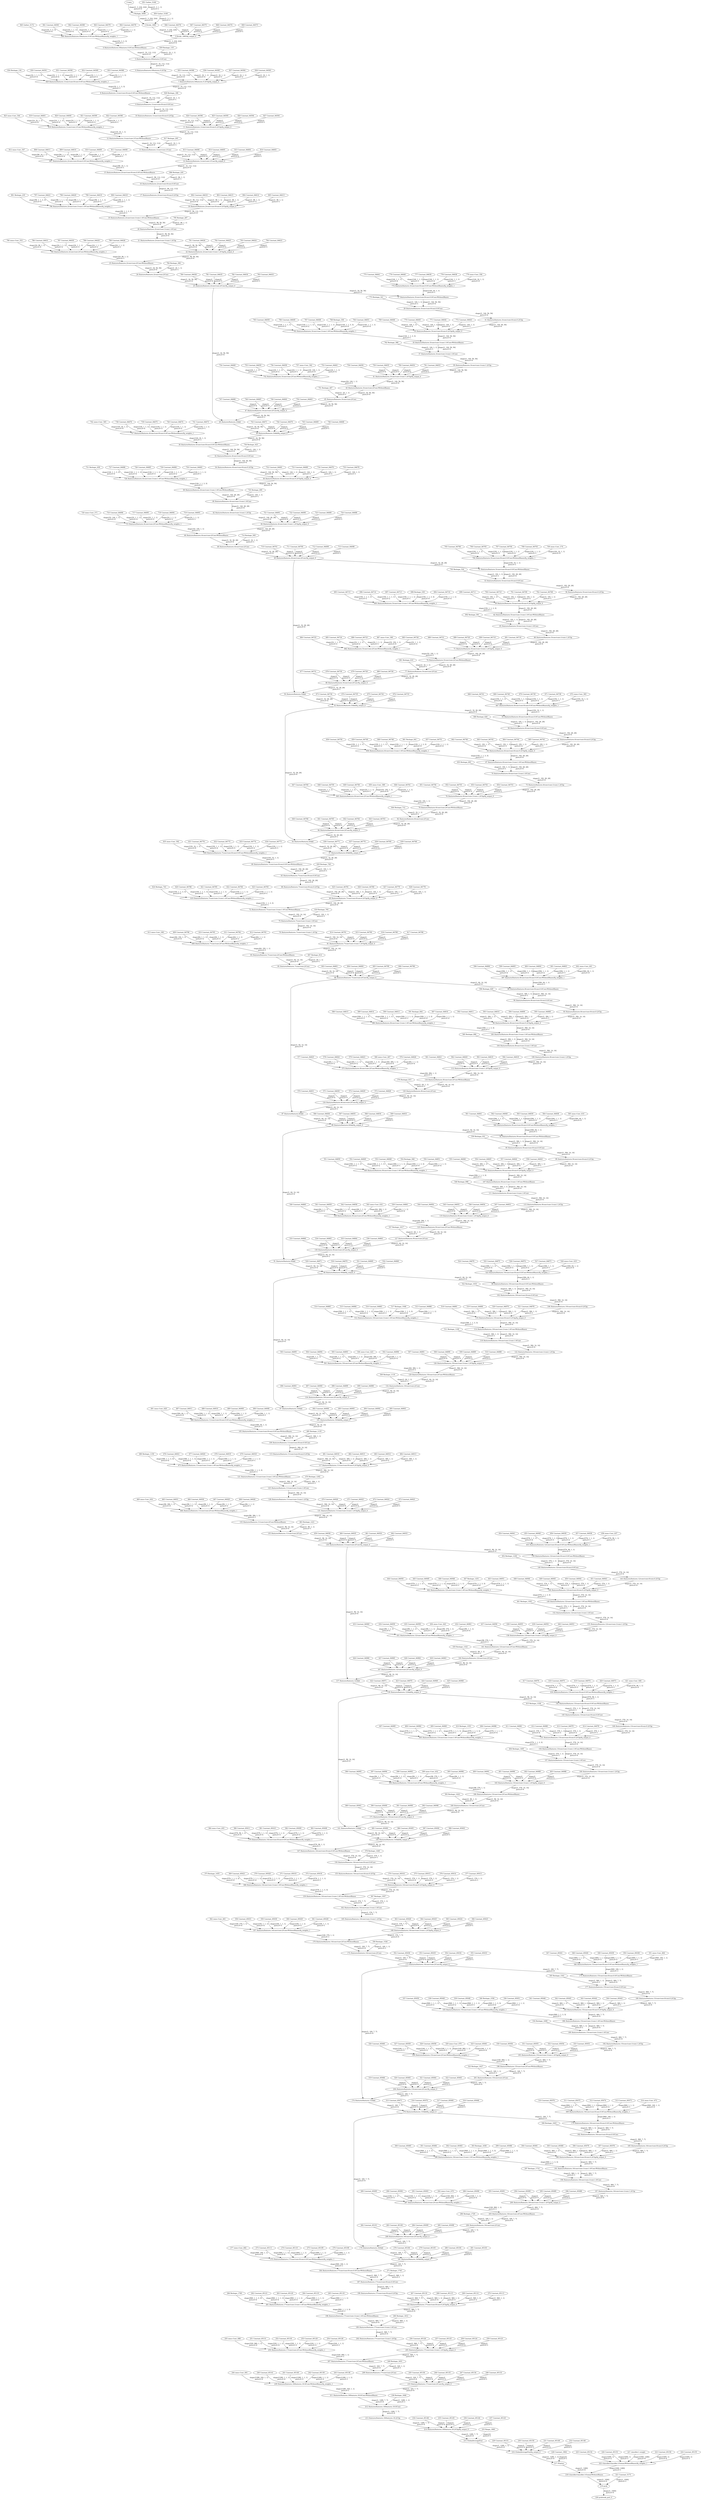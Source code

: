 strict digraph  {
"0 data" [id=0, type=Parameter];
"1 Multiply_5099" [id=1, type=Multiply];
"2 Divide_1885" [id=2, type=Add];
"3 Divide_1885/fq_output_0" [id=3, type=FakeQuantize];
"4 /features/features.0/features.0.0/Conv/WithoutBiases" [id=4, type=Convolution];
"5 /features/features.0/features.0.0/Conv" [id=5, type=Add];
"6 /features/features.0/features.0.2/Clip" [id=6, type=Clamp];
"7 /features/features.0/features.0.2/Clip/fq_output_0" [id=7, type=FakeQuantize];
"8 /features/features.1/conv/conv.0/conv.0.0/Conv/WithoutBiases" [id=8, type=GroupConvolution];
"9 /features/features.1/conv/conv.0/conv.0.0/Conv" [id=9, type=Add];
"10 /features/features.1/conv/conv.0/conv.0.2/Clip" [id=10, type=Clamp];
"11 /features/features.1/conv/conv.0/conv.0.2/Clip/fq_output_0" [id=11, type=FakeQuantize];
"12 /features/features.1/conv/conv.1/Conv/WithoutBiases" [id=12, type=Convolution];
"13 /features/features.1/conv/conv.1/Conv" [id=13, type=Add];
"14 /features/features.1/conv/conv.1/Conv/fq_output_0" [id=14, type=FakeQuantize];
"15 /features/features.2/conv/conv.0/conv.0.0/Conv/WithoutBiases" [id=15, type=Convolution];
"16 /features/features.2/conv/conv.0/conv.0.0/Conv" [id=16, type=Add];
"17 /features/features.2/conv/conv.0/conv.0.2/Clip" [id=17, type=Clamp];
"18 /features/features.2/conv/conv.0/conv.0.2/Clip/fq_output_0" [id=18, type=FakeQuantize];
"19 /features/features.2/conv/conv.1/conv.1.0/Conv/WithoutBiases" [id=19, type=GroupConvolution];
"20 /features/features.2/conv/conv.1/conv.1.0/Conv" [id=20, type=Add];
"21 /features/features.2/conv/conv.1/conv.1.2/Clip" [id=21, type=Clamp];
"22 /features/features.2/conv/conv.1/conv.1.2/Clip/fq_output_0" [id=22, type=FakeQuantize];
"23 /features/features.2/conv/conv.2/Conv/WithoutBiases" [id=23, type=Convolution];
"24 /features/features.2/conv/conv.2/Conv" [id=24, type=Add];
"25 /features/features.2/conv/conv.2/Conv/fq_output_0" [id=25, type=FakeQuantize];
"26 /features/features.3/Add" [id=26, type=Add];
"27 /features/features.3/conv/conv.0/conv.0.0/Conv/WithoutBiases" [id=27, type=Convolution];
"28 /features/features.3/Add/fq_output_0" [id=28, type=FakeQuantize];
"29 /features/features.3/conv/conv.0/conv.0.0/Conv" [id=29, type=Add];
"30 /features/features.4/conv/conv.0/conv.0.0/Conv/WithoutBiases" [id=30, type=Convolution];
"31 /features/features.3/conv/conv.0/conv.0.2/Clip" [id=31, type=Clamp];
"32 /features/features.4/conv/conv.0/conv.0.0/Conv" [id=32, type=Add];
"33 /features/features.3/conv/conv.0/conv.0.2/Clip/fq_output_0" [id=33, type=FakeQuantize];
"34 /features/features.4/conv/conv.0/conv.0.2/Clip" [id=34, type=Clamp];
"35 /features/features.3/conv/conv.1/conv.1.0/Conv/WithoutBiases" [id=35, type=GroupConvolution];
"36 /features/features.4/conv/conv.0/conv.0.2/Clip/fq_output_0" [id=36, type=FakeQuantize];
"37 /features/features.3/conv/conv.1/conv.1.0/Conv" [id=37, type=Add];
"38 /features/features.4/conv/conv.1/conv.1.0/Conv/WithoutBiases" [id=38, type=GroupConvolution];
"39 /features/features.3/conv/conv.1/conv.1.2/Clip" [id=39, type=Clamp];
"40 /features/features.4/conv/conv.1/conv.1.0/Conv" [id=40, type=Add];
"41 /features/features.3/conv/conv.1/conv.1.2/Clip/fq_output_0" [id=41, type=FakeQuantize];
"42 /features/features.4/conv/conv.1/conv.1.2/Clip" [id=42, type=Clamp];
"43 /features/features.3/conv/conv.2/Conv/WithoutBiases" [id=43, type=Convolution];
"44 /features/features.4/conv/conv.1/conv.1.2/Clip/fq_output_0" [id=44, type=FakeQuantize];
"45 /features/features.3/conv/conv.2/Conv" [id=45, type=Add];
"46 /features/features.4/conv/conv.2/Conv/WithoutBiases" [id=46, type=Convolution];
"47 /features/features.3/conv/conv.2/Conv/fq_output_0" [id=47, type=FakeQuantize];
"48 /features/features.4/conv/conv.2/Conv" [id=48, type=Add];
"49 /features/features.4/conv/conv.2/Conv/fq_output_0" [id=49, type=FakeQuantize];
"50 /features/features.5/Add" [id=50, type=Add];
"51 /features/features.5/conv/conv.0/conv.0.0/Conv/WithoutBiases" [id=51, type=Convolution];
"52 /features/features.5/Add/fq_output_0" [id=52, type=FakeQuantize];
"53 /features/features.5/conv/conv.0/conv.0.0/Conv" [id=53, type=Add];
"54 /features/features.6/Add" [id=54, type=Add];
"55 /features/features.6/conv/conv.0/conv.0.0/Conv/WithoutBiases" [id=55, type=Convolution];
"56 /features/features.5/conv/conv.0/conv.0.2/Clip" [id=56, type=Clamp];
"57 /features/features.6/Add/fq_output_0" [id=57, type=FakeQuantize];
"58 /features/features.6/conv/conv.0/conv.0.0/Conv" [id=58, type=Add];
"59 /features/features.5/conv/conv.0/conv.0.2/Clip/fq_output_0" [id=59, type=FakeQuantize];
"60 /features/features.7/conv/conv.0/conv.0.0/Conv/WithoutBiases" [id=60, type=Convolution];
"61 /features/features.6/conv/conv.0/conv.0.2/Clip" [id=61, type=Clamp];
"62 /features/features.5/conv/conv.1/conv.1.0/Conv/WithoutBiases" [id=62, type=GroupConvolution];
"63 /features/features.7/conv/conv.0/conv.0.0/Conv" [id=63, type=Add];
"64 /features/features.6/conv/conv.0/conv.0.2/Clip/fq_output_0" [id=64, type=FakeQuantize];
"65 /features/features.5/conv/conv.1/conv.1.0/Conv" [id=65, type=Add];
"66 /features/features.7/conv/conv.0/conv.0.2/Clip" [id=66, type=Clamp];
"67 /features/features.6/conv/conv.1/conv.1.0/Conv/WithoutBiases" [id=67, type=GroupConvolution];
"68 /features/features.5/conv/conv.1/conv.1.2/Clip" [id=68, type=Clamp];
"69 /features/features.7/conv/conv.0/conv.0.2/Clip/fq_output_0" [id=69, type=FakeQuantize];
"70 /features/features.6/conv/conv.1/conv.1.0/Conv" [id=70, type=Add];
"71 /features/features.5/conv/conv.1/conv.1.2/Clip/fq_output_0" [id=71, type=FakeQuantize];
"72 /features/features.7/conv/conv.1/conv.1.0/Conv/WithoutBiases" [id=72, type=GroupConvolution];
"73 /features/features.6/conv/conv.1/conv.1.2/Clip" [id=73, type=Clamp];
"74 /features/features.5/conv/conv.2/Conv/WithoutBiases" [id=74, type=Convolution];
"75 /features/features.7/conv/conv.1/conv.1.0/Conv" [id=75, type=Add];
"76 /features/features.6/conv/conv.1/conv.1.2/Clip/fq_output_0" [id=76, type=FakeQuantize];
"77 /features/features.5/conv/conv.2/Conv" [id=77, type=Add];
"78 /features/features.7/conv/conv.1/conv.1.2/Clip" [id=78, type=Clamp];
"79 /features/features.6/conv/conv.2/Conv/WithoutBiases" [id=79, type=Convolution];
"80 /features/features.5/conv/conv.2/Conv/fq_output_0" [id=80, type=FakeQuantize];
"81 /features/features.7/conv/conv.1/conv.1.2/Clip/fq_output_0" [id=81, type=FakeQuantize];
"82 /features/features.6/conv/conv.2/Conv" [id=82, type=Add];
"83 /features/features.7/conv/conv.2/Conv/WithoutBiases" [id=83, type=Convolution];
"84 /features/features.6/conv/conv.2/Conv/fq_output_0" [id=84, type=FakeQuantize];
"85 /features/features.7/conv/conv.2/Conv" [id=85, type=Add];
"86 /features/features.7/conv/conv.2/Conv/fq_output_0" [id=86, type=FakeQuantize];
"87 /features/features.8/Add" [id=87, type=Add];
"88 /features/features.8/conv/conv.0/conv.0.0/Conv/WithoutBiases" [id=88, type=Convolution];
"89 /features/features.8/Add/fq_output_0" [id=89, type=FakeQuantize];
"90 /features/features.8/conv/conv.0/conv.0.0/Conv" [id=90, type=Add];
"91 /features/features.9/Add" [id=91, type=Add];
"92 /features/features.9/conv/conv.0/conv.0.0/Conv/WithoutBiases" [id=92, type=Convolution];
"93 /features/features.8/conv/conv.0/conv.0.2/Clip" [id=93, type=Clamp];
"94 /features/features.9/Add/fq_output_0" [id=94, type=FakeQuantize];
"95 /features/features.9/conv/conv.0/conv.0.0/Conv" [id=95, type=Add];
"96 /features/features.8/conv/conv.0/conv.0.2/Clip/fq_output_0" [id=96, type=FakeQuantize];
"97 /features/features.10/Add" [id=97, type=Add];
"98 /features/features.10/conv/conv.0/conv.0.0/Conv/WithoutBiases" [id=98, type=Convolution];
"99 /features/features.9/conv/conv.0/conv.0.2/Clip" [id=99, type=Clamp];
"100 /features/features.8/conv/conv.1/conv.1.0/Conv/WithoutBiases" [id=100, type=GroupConvolution];
"101 /features/features.10/Add/fq_output_0" [id=101, type=FakeQuantize];
"102 /features/features.10/conv/conv.0/conv.0.0/Conv" [id=102, type=Add];
"103 /features/features.9/conv/conv.0/conv.0.2/Clip/fq_output_0" [id=103, type=FakeQuantize];
"104 /features/features.8/conv/conv.1/conv.1.0/Conv" [id=104, type=Add];
"105 /features/features.11/conv/conv.0/conv.0.0/Conv/WithoutBiases" [id=105, type=Convolution];
"106 /features/features.10/conv/conv.0/conv.0.2/Clip" [id=106, type=Clamp];
"107 /features/features.9/conv/conv.1/conv.1.0/Conv/WithoutBiases" [id=107, type=GroupConvolution];
"108 /features/features.8/conv/conv.1/conv.1.2/Clip" [id=108, type=Clamp];
"109 /features/features.11/conv/conv.0/conv.0.0/Conv" [id=109, type=Add];
"110 /features/features.10/conv/conv.0/conv.0.2/Clip/fq_output_0" [id=110, type=FakeQuantize];
"111 /features/features.9/conv/conv.1/conv.1.0/Conv" [id=111, type=Add];
"112 /features/features.8/conv/conv.1/conv.1.2/Clip/fq_output_0" [id=112, type=FakeQuantize];
"113 /features/features.11/conv/conv.0/conv.0.2/Clip" [id=113, type=Clamp];
"114 /features/features.10/conv/conv.1/conv.1.0/Conv/WithoutBiases" [id=114, type=GroupConvolution];
"115 /features/features.9/conv/conv.1/conv.1.2/Clip" [id=115, type=Clamp];
"116 /features/features.8/conv/conv.2/Conv/WithoutBiases" [id=116, type=Convolution];
"117 /features/features.11/conv/conv.0/conv.0.2/Clip/fq_output_0" [id=117, type=FakeQuantize];
"118 /features/features.10/conv/conv.1/conv.1.0/Conv" [id=118, type=Add];
"119 /features/features.9/conv/conv.1/conv.1.2/Clip/fq_output_0" [id=119, type=FakeQuantize];
"120 /features/features.8/conv/conv.2/Conv" [id=120, type=Add];
"121 /features/features.11/conv/conv.1/conv.1.0/Conv/WithoutBiases" [id=121, type=GroupConvolution];
"122 /features/features.10/conv/conv.1/conv.1.2/Clip" [id=122, type=Clamp];
"123 /features/features.9/conv/conv.2/Conv/WithoutBiases" [id=123, type=Convolution];
"124 /features/features.8/conv/conv.2/Conv/fq_output_0" [id=124, type=FakeQuantize];
"125 /features/features.11/conv/conv.1/conv.1.0/Conv" [id=125, type=Add];
"126 /features/features.10/conv/conv.1/conv.1.2/Clip/fq_output_0" [id=126, type=FakeQuantize];
"127 /features/features.9/conv/conv.2/Conv" [id=127, type=Add];
"128 /features/features.11/conv/conv.1/conv.1.2/Clip" [id=128, type=Clamp];
"129 /features/features.10/conv/conv.2/Conv/WithoutBiases" [id=129, type=Convolution];
"130 /features/features.9/conv/conv.2/Conv/fq_output_0" [id=130, type=FakeQuantize];
"131 /features/features.11/conv/conv.1/conv.1.2/Clip/fq_output_0" [id=131, type=FakeQuantize];
"132 /features/features.10/conv/conv.2/Conv" [id=132, type=Add];
"133 /features/features.11/conv/conv.2/Conv/WithoutBiases" [id=133, type=Convolution];
"134 /features/features.10/conv/conv.2/Conv/fq_output_0" [id=134, type=FakeQuantize];
"135 /features/features.11/conv/conv.2/Conv" [id=135, type=Add];
"136 /features/features.11/conv/conv.2/Conv/fq_output_0" [id=136, type=FakeQuantize];
"137 /features/features.12/Add" [id=137, type=Add];
"138 /features/features.12/conv/conv.0/conv.0.0/Conv/WithoutBiases" [id=138, type=Convolution];
"139 /features/features.12/Add/fq_output_0" [id=139, type=FakeQuantize];
"140 /features/features.12/conv/conv.0/conv.0.0/Conv" [id=140, type=Add];
"141 /features/features.13/Add" [id=141, type=Add];
"142 /features/features.13/conv/conv.0/conv.0.0/Conv/WithoutBiases" [id=142, type=Convolution];
"143 /features/features.12/conv/conv.0/conv.0.2/Clip" [id=143, type=Clamp];
"144 /features/features.13/Add/fq_output_0" [id=144, type=FakeQuantize];
"145 /features/features.13/conv/conv.0/conv.0.0/Conv" [id=145, type=Add];
"146 /features/features.12/conv/conv.0/conv.0.2/Clip/fq_output_0" [id=146, type=FakeQuantize];
"147 /features/features.14/conv/conv.0/conv.0.0/Conv/WithoutBiases" [id=147, type=Convolution];
"148 /features/features.13/conv/conv.0/conv.0.2/Clip" [id=148, type=Clamp];
"149 /features/features.12/conv/conv.1/conv.1.0/Conv/WithoutBiases" [id=149, type=GroupConvolution];
"150 /features/features.14/conv/conv.0/conv.0.0/Conv" [id=150, type=Add];
"151 /features/features.13/conv/conv.0/conv.0.2/Clip/fq_output_0" [id=151, type=FakeQuantize];
"152 /features/features.12/conv/conv.1/conv.1.0/Conv" [id=152, type=Add];
"153 /features/features.14/conv/conv.0/conv.0.2/Clip" [id=153, type=Clamp];
"154 /features/features.13/conv/conv.1/conv.1.0/Conv/WithoutBiases" [id=154, type=GroupConvolution];
"155 /features/features.12/conv/conv.1/conv.1.2/Clip" [id=155, type=Clamp];
"156 /features/features.14/conv/conv.0/conv.0.2/Clip/fq_output_0" [id=156, type=FakeQuantize];
"157 /features/features.13/conv/conv.1/conv.1.0/Conv" [id=157, type=Add];
"158 /features/features.12/conv/conv.1/conv.1.2/Clip/fq_output_0" [id=158, type=FakeQuantize];
"159 /features/features.14/conv/conv.1/conv.1.0/Conv/WithoutBiases" [id=159, type=GroupConvolution];
"160 /features/features.13/conv/conv.1/conv.1.2/Clip" [id=160, type=Clamp];
"161 /features/features.12/conv/conv.2/Conv/WithoutBiases" [id=161, type=Convolution];
"162 /features/features.14/conv/conv.1/conv.1.0/Conv" [id=162, type=Add];
"163 /features/features.13/conv/conv.1/conv.1.2/Clip/fq_output_0" [id=163, type=FakeQuantize];
"164 /features/features.12/conv/conv.2/Conv" [id=164, type=Add];
"165 /features/features.14/conv/conv.1/conv.1.2/Clip" [id=165, type=Clamp];
"166 /features/features.13/conv/conv.2/Conv/WithoutBiases" [id=166, type=Convolution];
"167 /features/features.12/conv/conv.2/Conv/fq_output_0" [id=167, type=FakeQuantize];
"168 /features/features.14/conv/conv.1/conv.1.2/Clip/fq_output_0" [id=168, type=FakeQuantize];
"169 /features/features.13/conv/conv.2/Conv" [id=169, type=Add];
"170 /features/features.14/conv/conv.2/Conv/WithoutBiases" [id=170, type=Convolution];
"171 /features/features.13/conv/conv.2/Conv/fq_output_0" [id=171, type=FakeQuantize];
"172 /features/features.14/conv/conv.2/Conv" [id=172, type=Add];
"173 /features/features.14/conv/conv.2/Conv/fq_output_0" [id=173, type=FakeQuantize];
"174 /features/features.15/Add" [id=174, type=Add];
"175 /features/features.15/conv/conv.0/conv.0.0/Conv/WithoutBiases" [id=175, type=Convolution];
"176 /features/features.15/Add/fq_output_0" [id=176, type=FakeQuantize];
"177 /features/features.15/conv/conv.0/conv.0.0/Conv" [id=177, type=Add];
"178 /features/features.16/Add" [id=178, type=Add];
"179 /features/features.16/conv/conv.0/conv.0.0/Conv/WithoutBiases" [id=179, type=Convolution];
"180 /features/features.15/conv/conv.0/conv.0.2/Clip" [id=180, type=Clamp];
"181 /features/features.16/Add/fq_output_0" [id=181, type=FakeQuantize];
"182 /features/features.16/conv/conv.0/conv.0.0/Conv" [id=182, type=Add];
"183 /features/features.15/conv/conv.0/conv.0.2/Clip/fq_output_0" [id=183, type=FakeQuantize];
"184 /features/features.17/conv/conv.0/conv.0.0/Conv/WithoutBiases" [id=184, type=Convolution];
"185 /features/features.16/conv/conv.0/conv.0.2/Clip" [id=185, type=Clamp];
"186 /features/features.15/conv/conv.1/conv.1.0/Conv/WithoutBiases" [id=186, type=GroupConvolution];
"187 /features/features.17/conv/conv.0/conv.0.0/Conv" [id=187, type=Add];
"188 /features/features.16/conv/conv.0/conv.0.2/Clip/fq_output_0" [id=188, type=FakeQuantize];
"189 /features/features.15/conv/conv.1/conv.1.0/Conv" [id=189, type=Add];
"190 /features/features.17/conv/conv.0/conv.0.2/Clip" [id=190, type=Clamp];
"191 /features/features.16/conv/conv.1/conv.1.0/Conv/WithoutBiases" [id=191, type=GroupConvolution];
"192 /features/features.15/conv/conv.1/conv.1.2/Clip" [id=192, type=Clamp];
"193 /features/features.17/conv/conv.0/conv.0.2/Clip/fq_output_0" [id=193, type=FakeQuantize];
"194 /features/features.16/conv/conv.1/conv.1.0/Conv" [id=194, type=Add];
"195 /features/features.15/conv/conv.1/conv.1.2/Clip/fq_output_0" [id=195, type=FakeQuantize];
"196 /features/features.17/conv/conv.1/conv.1.0/Conv/WithoutBiases" [id=196, type=GroupConvolution];
"197 /features/features.16/conv/conv.1/conv.1.2/Clip" [id=197, type=Clamp];
"198 /features/features.15/conv/conv.2/Conv/WithoutBiases" [id=198, type=Convolution];
"199 /features/features.17/conv/conv.1/conv.1.0/Conv" [id=199, type=Add];
"200 /features/features.16/conv/conv.1/conv.1.2/Clip/fq_output_0" [id=200, type=FakeQuantize];
"201 /features/features.15/conv/conv.2/Conv" [id=201, type=Add];
"202 /features/features.17/conv/conv.1/conv.1.2/Clip" [id=202, type=Clamp];
"203 /features/features.16/conv/conv.2/Conv/WithoutBiases" [id=203, type=Convolution];
"204 /features/features.15/conv/conv.2/Conv/fq_output_0" [id=204, type=FakeQuantize];
"205 /features/features.17/conv/conv.1/conv.1.2/Clip/fq_output_0" [id=205, type=FakeQuantize];
"206 /features/features.16/conv/conv.2/Conv" [id=206, type=Add];
"207 /features/features.17/conv/conv.2/Conv/WithoutBiases" [id=207, type=Convolution];
"208 /features/features.16/conv/conv.2/Conv/fq_output_0" [id=208, type=FakeQuantize];
"209 /features/features.17/conv/conv.2/Conv" [id=209, type=Add];
"210 /features/features.17/conv/conv.2/Conv/fq_output_0" [id=210, type=FakeQuantize];
"211 /features/features.18/features.18.0/Conv/WithoutBiases" [id=211, type=Convolution];
"212 /features/features.18/features.18.0/Conv" [id=212, type=Add];
"213 /features/features.18/features.18.2/Clip" [id=213, type=Clamp];
"214 /features/features.18/features.18.2/Clip/fq_output_0" [id=214, type=FakeQuantize];
"215 /GlobalAveragePool" [id=215, type=ReduceMean];
"216 /GlobalAveragePool/fq_output_0" [id=216, type=FakeQuantize];
"217 /Flatten" [id=217, type=Reshape];
"218 /classifier/classifier.1/Gemm/WithoutBiases" [id=218, type=MatMul];
"219 prob" [id=219, type=Add];
"220 prob/sink_port_0" [id=220, type=Result];
"221 Constant_5173" [id=221, type=Constant];
"222 /classifier/classifier.1/Gemm/WithoutBiases/fq_weights_1" [id=222, type=FakeQuantize];
"223 Constant_85156" [id=223, type=Constant];
"224 Constant_85155" [id=224, type=Constant];
"225 Constant_85154" [id=225, type=Constant];
"226 Constant_85153" [id=226, type=Constant];
"227 classifier.1.weight" [id=227, type=Constant];
"228 Constant_1864" [id=228, type=Constant];
"229 Constant_85151" [id=229, type=Constant];
"230 Constant_85150" [id=230, type=Constant];
"231 Constant_85149" [id=231, type=Constant];
"232 Constant_85148" [id=232, type=Constant];
"233 Range_1860" [id=233, type=Constant];
"234 Constant_85146" [id=234, type=Constant];
"235 Constant_85145" [id=235, type=Constant];
"236 Constant_85144" [id=236, type=Constant];
"237 Constant_85143" [id=237, type=Constant];
"238 Reshape_1846" [id=238, type=Constant];
"239 /features/features.18/features.18.0/Conv/WithoutBiases/fq_weights_1" [id=239, type=FakeQuantize];
"240 Constant_85141" [id=240, type=Constant];
"241 Constant_85140" [id=241, type=Constant];
"242 Constant_85139" [id=242, type=Constant];
"243 Constant_85138" [id=243, type=Constant];
"244 onnx^^Conv_691" [id=244, label="244 onnx::Conv_691", type=Constant];
"245 Constant_85136" [id=245, type=Constant];
"246 Constant_85135" [id=246, type=Constant];
"247 Constant_85134" [id=247, type=Constant];
"248 Constant_85133" [id=248, type=Constant];
"249 Reshape_1831" [id=249, type=Constant];
"250 /features/features.17/conv/conv.2/Conv/WithoutBiases/fq_weights_1" [id=250, type=FakeQuantize];
"251 Constant_85131" [id=251, type=Constant];
"252 Constant_85130" [id=252, type=Constant];
"253 Constant_85129" [id=253, type=Constant];
"254 Constant_85128" [id=254, type=Constant];
"255 onnx^^Conv_688" [id=255, label="255 onnx::Conv_688", type=Constant];
"256 Constant_85126" [id=256, type=Constant];
"257 Constant_85125" [id=257, type=Constant];
"258 Constant_85124" [id=258, type=Constant];
"259 Constant_85123" [id=259, type=Constant];
"260 Reshape_1812" [id=260, type=Constant];
"261 /features/features.17/conv/conv.1/conv.1.0/Conv/WithoutBiases/fq_weights_1" [id=261, type=FakeQuantize];
"262 Constant_85121" [id=262, type=Constant];
"263 Constant_85120" [id=263, type=Constant];
"264 Constant_85119" [id=264, type=Constant];
"265 Constant_85118" [id=265, type=Constant];
"266 Reshape_1760" [id=266, type=Constant];
"267 Constant_85116" [id=267, type=Constant];
"268 Constant_85115" [id=268, type=Constant];
"269 Constant_85114" [id=269, type=Constant];
"270 Constant_85113" [id=270, type=Constant];
"271 Reshape_1745" [id=271, type=Constant];
"272 /features/features.17/conv/conv.0/conv.0.0/Conv/WithoutBiases/fq_weights_1" [id=272, type=FakeQuantize];
"273 Constant_85111" [id=273, type=Constant];
"274 Constant_85110" [id=274, type=Constant];
"275 Constant_85109" [id=275, type=Constant];
"276 Constant_85108" [id=276, type=Constant];
"277 onnx^^Conv_682" [id=277, label="277 onnx::Conv_682", type=Constant];
"278 Constant_85106" [id=278, type=Constant];
"279 Constant_85105" [id=279, type=Constant];
"280 Constant_85104" [id=280, type=Constant];
"281 Constant_85103" [id=281, type=Constant];
"282 Constant_85101" [id=282, type=Constant];
"283 Constant_85100" [id=283, type=Constant];
"284 Constant_85099" [id=284, type=Constant];
"285 Constant_85098" [id=285, type=Constant];
"286 Reshape_1729" [id=286, type=Constant];
"287 /features/features.16/conv/conv.2/Conv/WithoutBiases/fq_weights_1" [id=287, type=FakeQuantize];
"288 Constant_85096" [id=288, type=Constant];
"289 Constant_85095" [id=289, type=Constant];
"290 Constant_85094" [id=290, type=Constant];
"291 Constant_85093" [id=291, type=Constant];
"292 onnx^^Conv_679" [id=292, label="292 onnx::Conv_679", type=Constant];
"293 Constant_85091" [id=293, type=Constant];
"294 Constant_85090" [id=294, type=Constant];
"295 Constant_85089" [id=295, type=Constant];
"296 Constant_85088" [id=296, type=Constant];
"297 Reshape_1710" [id=297, type=Constant];
"298 /features/features.16/conv/conv.1/conv.1.0/Conv/WithoutBiases/fq_weights_1" [id=298, type=FakeQuantize];
"299 Constant_85086" [id=299, type=Constant];
"300 Constant_85085" [id=300, type=Constant];
"301 Constant_85084" [id=301, type=Constant];
"302 Constant_85083" [id=302, type=Constant];
"303 Reshape_1658" [id=303, type=Constant];
"304 Constant_85081" [id=304, type=Constant];
"305 Constant_85080" [id=305, type=Constant];
"306 Constant_85079" [id=306, type=Constant];
"307 Constant_85078" [id=307, type=Constant];
"308 Reshape_1643" [id=308, type=Constant];
"309 /features/features.16/conv/conv.0/conv.0.0/Conv/WithoutBiases/fq_weights_1" [id=309, type=FakeQuantize];
"310 Constant_85076" [id=310, type=Constant];
"311 Constant_85075" [id=311, type=Constant];
"312 Constant_85074" [id=312, type=Constant];
"313 Constant_85073" [id=313, type=Constant];
"314 onnx^^Conv_673" [id=314, label="314 onnx::Conv_673", type=Constant];
"315 Constant_85071" [id=315, type=Constant];
"316 Constant_85070" [id=316, type=Constant];
"317 Constant_85069" [id=317, type=Constant];
"318 Constant_85068" [id=318, type=Constant];
"319 Constant_85066" [id=319, type=Constant];
"320 Constant_85065" [id=320, type=Constant];
"321 Constant_85064" [id=321, type=Constant];
"322 Constant_85063" [id=322, type=Constant];
"323 Reshape_1627" [id=323, type=Constant];
"324 /features/features.15/conv/conv.2/Conv/WithoutBiases/fq_weights_1" [id=324, type=FakeQuantize];
"325 Constant_85061" [id=325, type=Constant];
"326 Constant_85060" [id=326, type=Constant];
"327 Constant_85059" [id=327, type=Constant];
"328 Constant_85058" [id=328, type=Constant];
"329 onnx^^Conv_670" [id=329, label="329 onnx::Conv_670", type=Constant];
"330 Constant_85056" [id=330, type=Constant];
"331 Constant_85055" [id=331, type=Constant];
"332 Constant_85054" [id=332, type=Constant];
"333 Constant_85053" [id=333, type=Constant];
"334 Reshape_1608" [id=334, type=Constant];
"335 /features/features.15/conv/conv.1/conv.1.0/Conv/WithoutBiases/fq_weights_1" [id=335, type=FakeQuantize];
"336 Constant_85051" [id=336, type=Constant];
"337 Constant_85050" [id=337, type=Constant];
"338 Constant_85049" [id=338, type=Constant];
"339 Constant_85048" [id=339, type=Constant];
"340 Reshape_1556" [id=340, type=Constant];
"341 Constant_85046" [id=341, type=Constant];
"342 Constant_85045" [id=342, type=Constant];
"343 Constant_85044" [id=343, type=Constant];
"344 Constant_85043" [id=344, type=Constant];
"345 Reshape_1541" [id=345, type=Constant];
"346 /features/features.15/conv/conv.0/conv.0.0/Conv/WithoutBiases/fq_weights_1" [id=346, type=FakeQuantize];
"347 Constant_85041" [id=347, type=Constant];
"348 Constant_85040" [id=348, type=Constant];
"349 Constant_85039" [id=349, type=Constant];
"350 Constant_85038" [id=350, type=Constant];
"351 onnx^^Conv_664" [id=351, label="351 onnx::Conv_664", type=Constant];
"352 Constant_85036" [id=352, type=Constant];
"353 Constant_85035" [id=353, type=Constant];
"354 Constant_85034" [id=354, type=Constant];
"355 Constant_85033" [id=355, type=Constant];
"356 Reshape_1526" [id=356, type=Constant];
"357 /features/features.14/conv/conv.2/Conv/WithoutBiases/fq_weights_1" [id=357, type=FakeQuantize];
"358 Constant_85031" [id=358, type=Constant];
"359 Constant_85030" [id=359, type=Constant];
"360 Constant_85029" [id=360, type=Constant];
"361 Constant_85028" [id=361, type=Constant];
"362 onnx^^Conv_661" [id=362, label="362 onnx::Conv_661", type=Constant];
"363 Constant_85026" [id=363, type=Constant];
"364 Constant_85025" [id=364, type=Constant];
"365 Constant_85024" [id=365, type=Constant];
"366 Constant_85023" [id=366, type=Constant];
"367 Reshape_1507" [id=367, type=Constant];
"368 /features/features.14/conv/conv.1/conv.1.0/Conv/WithoutBiases/fq_weights_1" [id=368, type=FakeQuantize];
"369 Constant_85021" [id=369, type=Constant];
"370 Constant_85020" [id=370, type=Constant];
"371 Constant_85019" [id=371, type=Constant];
"372 Constant_85018" [id=372, type=Constant];
"373 Reshape_1455" [id=373, type=Constant];
"374 Constant_85016" [id=374, type=Constant];
"375 Constant_85015" [id=375, type=Constant];
"376 Constant_85014" [id=376, type=Constant];
"377 Constant_85013" [id=377, type=Constant];
"378 Reshape_1440" [id=378, type=Constant];
"379 /features/features.14/conv/conv.0/conv.0.0/Conv/WithoutBiases/fq_weights_1" [id=379, type=FakeQuantize];
"380 Constant_85011" [id=380, type=Constant];
"381 Constant_85010" [id=381, type=Constant];
"382 Constant_85009" [id=382, type=Constant];
"383 Constant_85008" [id=383, type=Constant];
"384 onnx^^Conv_655" [id=384, label="384 onnx::Conv_655", type=Constant];
"385 Constant_85006" [id=385, type=Constant];
"386 Constant_85005" [id=386, type=Constant];
"387 Constant_85004" [id=387, type=Constant];
"388 Constant_85003" [id=388, type=Constant];
"389 Constant_85001" [id=389, type=Constant];
"390 Constant_85000" [id=390, type=Constant];
"391 Constant_84999" [id=391, type=Constant];
"392 Constant_84998" [id=392, type=Constant];
"393 Reshape_1424" [id=393, type=Constant];
"394 /features/features.13/conv/conv.2/Conv/WithoutBiases/fq_weights_1" [id=394, type=FakeQuantize];
"395 Constant_84996" [id=395, type=Constant];
"396 Constant_84995" [id=396, type=Constant];
"397 Constant_84994" [id=397, type=Constant];
"398 Constant_84993" [id=398, type=Constant];
"399 onnx^^Conv_652" [id=399, label="399 onnx::Conv_652", type=Constant];
"400 Constant_84991" [id=400, type=Constant];
"401 Constant_84990" [id=401, type=Constant];
"402 Constant_84989" [id=402, type=Constant];
"403 Constant_84988" [id=403, type=Constant];
"404 Reshape_1405" [id=404, type=Constant];
"405 /features/features.13/conv/conv.1/conv.1.0/Conv/WithoutBiases/fq_weights_1" [id=405, type=FakeQuantize];
"406 Constant_84986" [id=406, type=Constant];
"407 Constant_84985" [id=407, type=Constant];
"408 Constant_84984" [id=408, type=Constant];
"409 Constant_84983" [id=409, type=Constant];
"410 Reshape_1353" [id=410, type=Constant];
"411 Constant_84981" [id=411, type=Constant];
"412 Constant_84980" [id=412, type=Constant];
"413 Constant_84979" [id=413, type=Constant];
"414 Constant_84978" [id=414, type=Constant];
"415 Reshape_1338" [id=415, type=Constant];
"416 /features/features.13/conv/conv.0/conv.0.0/Conv/WithoutBiases/fq_weights_1" [id=416, type=FakeQuantize];
"417 Constant_84976" [id=417, type=Constant];
"418 Constant_84975" [id=418, type=Constant];
"419 Constant_84974" [id=419, type=Constant];
"420 Constant_84973" [id=420, type=Constant];
"421 onnx^^Conv_646" [id=421, label="421 onnx::Conv_646", type=Constant];
"422 Constant_84971" [id=422, type=Constant];
"423 Constant_84970" [id=423, type=Constant];
"424 Constant_84969" [id=424, type=Constant];
"425 Constant_84968" [id=425, type=Constant];
"426 Constant_84966" [id=426, type=Constant];
"427 Constant_84965" [id=427, type=Constant];
"428 Constant_84964" [id=428, type=Constant];
"429 Constant_84963" [id=429, type=Constant];
"430 Reshape_1322" [id=430, type=Constant];
"431 /features/features.12/conv/conv.2/Conv/WithoutBiases/fq_weights_1" [id=431, type=FakeQuantize];
"432 Constant_84961" [id=432, type=Constant];
"433 Constant_84960" [id=433, type=Constant];
"434 Constant_84959" [id=434, type=Constant];
"435 Constant_84958" [id=435, type=Constant];
"436 onnx^^Conv_643" [id=436, label="436 onnx::Conv_643", type=Constant];
"437 Constant_84956" [id=437, type=Constant];
"438 Constant_84955" [id=438, type=Constant];
"439 Constant_84954" [id=439, type=Constant];
"440 Constant_84953" [id=440, type=Constant];
"441 Reshape_1303" [id=441, type=Constant];
"442 /features/features.12/conv/conv.1/conv.1.0/Conv/WithoutBiases/fq_weights_1" [id=442, type=FakeQuantize];
"443 Constant_84951" [id=443, type=Constant];
"444 Constant_84950" [id=444, type=Constant];
"445 Constant_84949" [id=445, type=Constant];
"446 Constant_84948" [id=446, type=Constant];
"447 Reshape_1251" [id=447, type=Constant];
"448 Constant_84946" [id=448, type=Constant];
"449 Constant_84945" [id=449, type=Constant];
"450 Constant_84944" [id=450, type=Constant];
"451 Constant_84943" [id=451, type=Constant];
"452 Reshape_1236" [id=452, type=Constant];
"453 /features/features.12/conv/conv.0/conv.0.0/Conv/WithoutBiases/fq_weights_1" [id=453, type=FakeQuantize];
"454 Constant_84941" [id=454, type=Constant];
"455 Constant_84940" [id=455, type=Constant];
"456 Constant_84939" [id=456, type=Constant];
"457 Constant_84938" [id=457, type=Constant];
"458 onnx^^Conv_637" [id=458, label="458 onnx::Conv_637", type=Constant];
"459 Constant_84936" [id=459, type=Constant];
"460 Constant_84935" [id=460, type=Constant];
"461 Constant_84934" [id=461, type=Constant];
"462 Constant_84933" [id=462, type=Constant];
"463 Reshape_1221" [id=463, type=Constant];
"464 /features/features.11/conv/conv.2/Conv/WithoutBiases/fq_weights_1" [id=464, type=FakeQuantize];
"465 Constant_84931" [id=465, type=Constant];
"466 Constant_84930" [id=466, type=Constant];
"467 Constant_84929" [id=467, type=Constant];
"468 Constant_84928" [id=468, type=Constant];
"469 onnx^^Conv_634" [id=469, label="469 onnx::Conv_634", type=Constant];
"470 Constant_84926" [id=470, type=Constant];
"471 Constant_84925" [id=471, type=Constant];
"472 Constant_84924" [id=472, type=Constant];
"473 Constant_84923" [id=473, type=Constant];
"474 Reshape_1202" [id=474, type=Constant];
"475 /features/features.11/conv/conv.1/conv.1.0/Conv/WithoutBiases/fq_weights_1" [id=475, type=FakeQuantize];
"476 Constant_84921" [id=476, type=Constant];
"477 Constant_84920" [id=477, type=Constant];
"478 Constant_84919" [id=478, type=Constant];
"479 Constant_84918" [id=479, type=Constant];
"480 Reshape_1150" [id=480, type=Constant];
"481 Constant_84916" [id=481, type=Constant];
"482 Constant_84915" [id=482, type=Constant];
"483 Constant_84914" [id=483, type=Constant];
"484 Constant_84913" [id=484, type=Constant];
"485 Reshape_1135" [id=485, type=Constant];
"486 /features/features.11/conv/conv.0/conv.0.0/Conv/WithoutBiases/fq_weights_1" [id=486, type=FakeQuantize];
"487 Constant_84911" [id=487, type=Constant];
"488 Constant_84910" [id=488, type=Constant];
"489 Constant_84909" [id=489, type=Constant];
"490 Constant_84908" [id=490, type=Constant];
"491 onnx^^Conv_628" [id=491, label="491 onnx::Conv_628", type=Constant];
"492 Constant_84906" [id=492, type=Constant];
"493 Constant_84905" [id=493, type=Constant];
"494 Constant_84904" [id=494, type=Constant];
"495 Constant_84903" [id=495, type=Constant];
"496 Constant_84901" [id=496, type=Constant];
"497 Constant_84900" [id=497, type=Constant];
"498 Constant_84899" [id=498, type=Constant];
"499 Constant_84898" [id=499, type=Constant];
"500 Reshape_1119" [id=500, type=Constant];
"501 /features/features.10/conv/conv.2/Conv/WithoutBiases/fq_weights_1" [id=501, type=FakeQuantize];
"502 Constant_84896" [id=502, type=Constant];
"503 Constant_84895" [id=503, type=Constant];
"504 Constant_84894" [id=504, type=Constant];
"505 Constant_84893" [id=505, type=Constant];
"506 onnx^^Conv_625" [id=506, label="506 onnx::Conv_625", type=Constant];
"507 Constant_84891" [id=507, type=Constant];
"508 Constant_84890" [id=508, type=Constant];
"509 Constant_84889" [id=509, type=Constant];
"510 Constant_84888" [id=510, type=Constant];
"511 Reshape_1100" [id=511, type=Constant];
"512 /features/features.10/conv/conv.1/conv.1.0/Conv/WithoutBiases/fq_weights_1" [id=512, type=FakeQuantize];
"513 Constant_84886" [id=513, type=Constant];
"514 Constant_84885" [id=514, type=Constant];
"515 Constant_84884" [id=515, type=Constant];
"516 Constant_84883" [id=516, type=Constant];
"517 Reshape_1048" [id=517, type=Constant];
"518 Constant_84881" [id=518, type=Constant];
"519 Constant_84880" [id=519, type=Constant];
"520 Constant_84879" [id=520, type=Constant];
"521 Constant_84878" [id=521, type=Constant];
"522 Reshape_1033" [id=522, type=Constant];
"523 /features/features.10/conv/conv.0/conv.0.0/Conv/WithoutBiases/fq_weights_1" [id=523, type=FakeQuantize];
"524 Constant_84876" [id=524, type=Constant];
"525 Constant_84875" [id=525, type=Constant];
"526 Constant_84874" [id=526, type=Constant];
"527 Constant_84873" [id=527, type=Constant];
"528 onnx^^Conv_619" [id=528, label="528 onnx::Conv_619", type=Constant];
"529 Constant_84871" [id=529, type=Constant];
"530 Constant_84870" [id=530, type=Constant];
"531 Constant_84869" [id=531, type=Constant];
"532 Constant_84868" [id=532, type=Constant];
"533 Constant_84866" [id=533, type=Constant];
"534 Constant_84865" [id=534, type=Constant];
"535 Constant_84864" [id=535, type=Constant];
"536 Constant_84863" [id=536, type=Constant];
"537 Reshape_1017" [id=537, type=Constant];
"538 /features/features.9/conv/conv.2/Conv/WithoutBiases/fq_weights_1" [id=538, type=FakeQuantize];
"539 Constant_84861" [id=539, type=Constant];
"540 Constant_84860" [id=540, type=Constant];
"541 Constant_84859" [id=541, type=Constant];
"542 Constant_84858" [id=542, type=Constant];
"543 onnx^^Conv_616" [id=543, label="543 onnx::Conv_616", type=Constant];
"544 Constant_84856" [id=544, type=Constant];
"545 Constant_84855" [id=545, type=Constant];
"546 Constant_84854" [id=546, type=Constant];
"547 Constant_84853" [id=547, type=Constant];
"548 Reshape_998" [id=548, type=Constant];
"549 /features/features.9/conv/conv.1/conv.1.0/Conv/WithoutBiases/fq_weights_1" [id=549, type=FakeQuantize];
"550 Constant_84851" [id=550, type=Constant];
"551 Constant_84850" [id=551, type=Constant];
"552 Constant_84849" [id=552, type=Constant];
"553 Constant_84848" [id=553, type=Constant];
"554 Reshape_946" [id=554, type=Constant];
"555 Constant_84846" [id=555, type=Constant];
"556 Constant_84845" [id=556, type=Constant];
"557 Constant_84844" [id=557, type=Constant];
"558 Constant_84843" [id=558, type=Constant];
"559 Reshape_931" [id=559, type=Constant];
"560 /features/features.9/conv/conv.0/conv.0.0/Conv/WithoutBiases/fq_weights_1" [id=560, type=FakeQuantize];
"561 Constant_84841" [id=561, type=Constant];
"562 Constant_84840" [id=562, type=Constant];
"563 Constant_84839" [id=563, type=Constant];
"564 Constant_84838" [id=564, type=Constant];
"565 onnx^^Conv_610" [id=565, label="565 onnx::Conv_610", type=Constant];
"566 Constant_84836" [id=566, type=Constant];
"567 Constant_84835" [id=567, type=Constant];
"568 Constant_84834" [id=568, type=Constant];
"569 Constant_84833" [id=569, type=Constant];
"570 Constant_84831" [id=570, type=Constant];
"571 Constant_84830" [id=571, type=Constant];
"572 Constant_84829" [id=572, type=Constant];
"573 Constant_84828" [id=573, type=Constant];
"574 Reshape_915" [id=574, type=Constant];
"575 /features/features.8/conv/conv.2/Conv/WithoutBiases/fq_weights_1" [id=575, type=FakeQuantize];
"576 Constant_84826" [id=576, type=Constant];
"577 Constant_84825" [id=577, type=Constant];
"578 Constant_84824" [id=578, type=Constant];
"579 Constant_84823" [id=579, type=Constant];
"580 onnx^^Conv_607" [id=580, label="580 onnx::Conv_607", type=Constant];
"581 Constant_84821" [id=581, type=Constant];
"582 Constant_84820" [id=582, type=Constant];
"583 Constant_84819" [id=583, type=Constant];
"584 Constant_84818" [id=584, type=Constant];
"585 Reshape_896" [id=585, type=Constant];
"586 /features/features.8/conv/conv.1/conv.1.0/Conv/WithoutBiases/fq_weights_1" [id=586, type=FakeQuantize];
"587 Constant_84816" [id=587, type=Constant];
"588 Constant_84815" [id=588, type=Constant];
"589 Constant_84814" [id=589, type=Constant];
"590 Constant_84813" [id=590, type=Constant];
"591 Reshape_844" [id=591, type=Constant];
"592 Constant_84811" [id=592, type=Constant];
"593 Constant_84810" [id=593, type=Constant];
"594 Constant_84809" [id=594, type=Constant];
"595 Constant_84808" [id=595, type=Constant];
"596 Reshape_829" [id=596, type=Constant];
"597 /features/features.8/conv/conv.0/conv.0.0/Conv/WithoutBiases/fq_weights_1" [id=597, type=FakeQuantize];
"598 Constant_84806" [id=598, type=Constant];
"599 Constant_84805" [id=599, type=Constant];
"600 Constant_84804" [id=600, type=Constant];
"601 Constant_84803" [id=601, type=Constant];
"602 onnx^^Conv_601" [id=602, label="602 onnx::Conv_601", type=Constant];
"603 Constant_84801" [id=603, type=Constant];
"604 Constant_84800" [id=604, type=Constant];
"605 Constant_84799" [id=605, type=Constant];
"606 Constant_84798" [id=606, type=Constant];
"607 Reshape_814" [id=607, type=Constant];
"608 /features/features.7/conv/conv.2/Conv/WithoutBiases/fq_weights_1" [id=608, type=FakeQuantize];
"609 Constant_84796" [id=609, type=Constant];
"610 Constant_84795" [id=610, type=Constant];
"611 Constant_84794" [id=611, type=Constant];
"612 Constant_84793" [id=612, type=Constant];
"613 onnx^^Conv_598" [id=613, label="613 onnx::Conv_598", type=Constant];
"614 Constant_84791" [id=614, type=Constant];
"615 Constant_84790" [id=615, type=Constant];
"616 Constant_84789" [id=616, type=Constant];
"617 Constant_84788" [id=617, type=Constant];
"618 Reshape_795" [id=618, type=Constant];
"619 /features/features.7/conv/conv.1/conv.1.0/Conv/WithoutBiases/fq_weights_1" [id=619, type=FakeQuantize];
"620 Constant_84786" [id=620, type=Constant];
"621 Constant_84785" [id=621, type=Constant];
"622 Constant_84784" [id=622, type=Constant];
"623 Constant_84783" [id=623, type=Constant];
"624 Reshape_743" [id=624, type=Constant];
"625 Constant_84781" [id=625, type=Constant];
"626 Constant_84780" [id=626, type=Constant];
"627 Constant_84779" [id=627, type=Constant];
"628 Constant_84778" [id=628, type=Constant];
"629 Reshape_728" [id=629, type=Constant];
"630 /features/features.7/conv/conv.0/conv.0.0/Conv/WithoutBiases/fq_weights_1" [id=630, type=FakeQuantize];
"631 Constant_84776" [id=631, type=Constant];
"632 Constant_84775" [id=632, type=Constant];
"633 Constant_84774" [id=633, type=Constant];
"634 Constant_84773" [id=634, type=Constant];
"635 onnx^^Conv_592" [id=635, label="635 onnx::Conv_592", type=Constant];
"636 Constant_84771" [id=636, type=Constant];
"637 Constant_84770" [id=637, type=Constant];
"638 Constant_84769" [id=638, type=Constant];
"639 Constant_84768" [id=639, type=Constant];
"640 Constant_84766" [id=640, type=Constant];
"641 Constant_84765" [id=641, type=Constant];
"642 Constant_84764" [id=642, type=Constant];
"643 Constant_84763" [id=643, type=Constant];
"644 Reshape_712" [id=644, type=Constant];
"645 /features/features.6/conv/conv.2/Conv/WithoutBiases/fq_weights_1" [id=645, type=FakeQuantize];
"646 Constant_84761" [id=646, type=Constant];
"647 Constant_84760" [id=647, type=Constant];
"648 Constant_84759" [id=648, type=Constant];
"649 Constant_84758" [id=649, type=Constant];
"650 onnx^^Conv_589" [id=650, label="650 onnx::Conv_589", type=Constant];
"651 Constant_84756" [id=651, type=Constant];
"652 Constant_84755" [id=652, type=Constant];
"653 Constant_84754" [id=653, type=Constant];
"654 Constant_84753" [id=654, type=Constant];
"655 Reshape_693" [id=655, type=Constant];
"656 /features/features.6/conv/conv.1/conv.1.0/Conv/WithoutBiases/fq_weights_1" [id=656, type=FakeQuantize];
"657 Constant_84751" [id=657, type=Constant];
"658 Constant_84750" [id=658, type=Constant];
"659 Constant_84749" [id=659, type=Constant];
"660 Constant_84748" [id=660, type=Constant];
"661 Reshape_641" [id=661, type=Constant];
"662 Constant_84746" [id=662, type=Constant];
"663 Constant_84745" [id=663, type=Constant];
"664 Constant_84744" [id=664, type=Constant];
"665 Constant_84743" [id=665, type=Constant];
"666 Reshape_626" [id=666, type=Constant];
"667 /features/features.6/conv/conv.0/conv.0.0/Conv/WithoutBiases/fq_weights_1" [id=667, type=FakeQuantize];
"668 Constant_84741" [id=668, type=Constant];
"669 Constant_84740" [id=669, type=Constant];
"670 Constant_84739" [id=670, type=Constant];
"671 Constant_84738" [id=671, type=Constant];
"672 onnx^^Conv_583" [id=672, label="672 onnx::Conv_583", type=Constant];
"673 Constant_84736" [id=673, type=Constant];
"674 Constant_84735" [id=674, type=Constant];
"675 Constant_84734" [id=675, type=Constant];
"676 Constant_84733" [id=676, type=Constant];
"677 Constant_84731" [id=677, type=Constant];
"678 Constant_84730" [id=678, type=Constant];
"679 Constant_84729" [id=679, type=Constant];
"680 Constant_84728" [id=680, type=Constant];
"681 Reshape_610" [id=681, type=Constant];
"682 /features/features.5/conv/conv.2/Conv/WithoutBiases/fq_weights_1" [id=682, type=FakeQuantize];
"683 Constant_84726" [id=683, type=Constant];
"684 Constant_84725" [id=684, type=Constant];
"685 Constant_84724" [id=685, type=Constant];
"686 Constant_84723" [id=686, type=Constant];
"687 onnx^^Conv_580" [id=687, label="687 onnx::Conv_580", type=Constant];
"688 Constant_84721" [id=688, type=Constant];
"689 Constant_84720" [id=689, type=Constant];
"690 Constant_84719" [id=690, type=Constant];
"691 Constant_84718" [id=691, type=Constant];
"692 Reshape_591" [id=692, type=Constant];
"693 /features/features.5/conv/conv.1/conv.1.0/Conv/WithoutBiases/fq_weights_1" [id=693, type=FakeQuantize];
"694 Constant_84716" [id=694, type=Constant];
"695 Constant_84715" [id=695, type=Constant];
"696 Constant_84714" [id=696, type=Constant];
"697 Constant_84713" [id=697, type=Constant];
"698 Reshape_539" [id=698, type=Constant];
"699 Constant_84711" [id=699, type=Constant];
"700 Constant_84710" [id=700, type=Constant];
"701 Constant_84709" [id=701, type=Constant];
"702 Constant_84708" [id=702, type=Constant];
"703 Reshape_524" [id=703, type=Constant];
"704 /features/features.5/conv/conv.0/conv.0.0/Conv/WithoutBiases/fq_weights_1" [id=704, type=FakeQuantize];
"705 Constant_84706" [id=705, type=Constant];
"706 Constant_84705" [id=706, type=Constant];
"707 Constant_84704" [id=707, type=Constant];
"708 Constant_84703" [id=708, type=Constant];
"709 onnx^^Conv_574" [id=709, label="709 onnx::Conv_574", type=Constant];
"710 Constant_84701" [id=710, type=Constant];
"711 Constant_84700" [id=711, type=Constant];
"712 Constant_84699" [id=712, type=Constant];
"713 Constant_84698" [id=713, type=Constant];
"714 Reshape_509" [id=714, type=Constant];
"715 /features/features.4/conv/conv.2/Conv/WithoutBiases/fq_weights_1" [id=715, type=FakeQuantize];
"716 Constant_84696" [id=716, type=Constant];
"717 Constant_84695" [id=717, type=Constant];
"718 Constant_84694" [id=718, type=Constant];
"719 Constant_84693" [id=719, type=Constant];
"720 onnx^^Conv_571" [id=720, label="720 onnx::Conv_571", type=Constant];
"721 Constant_84691" [id=721, type=Constant];
"722 Constant_84690" [id=722, type=Constant];
"723 Constant_84689" [id=723, type=Constant];
"724 Constant_84688" [id=724, type=Constant];
"725 Reshape_490" [id=725, type=Constant];
"726 /features/features.4/conv/conv.1/conv.1.0/Conv/WithoutBiases/fq_weights_1" [id=726, type=FakeQuantize];
"727 Constant_84686" [id=727, type=Constant];
"728 Constant_84685" [id=728, type=Constant];
"729 Constant_84684" [id=729, type=Constant];
"730 Constant_84683" [id=730, type=Constant];
"731 Reshape_438" [id=731, type=Constant];
"732 Constant_84681" [id=732, type=Constant];
"733 Constant_84680" [id=733, type=Constant];
"734 Constant_84679" [id=734, type=Constant];
"735 Constant_84678" [id=735, type=Constant];
"736 Reshape_423" [id=736, type=Constant];
"737 /features/features.4/conv/conv.0/conv.0.0/Conv/WithoutBiases/fq_weights_1" [id=737, type=FakeQuantize];
"738 Constant_84676" [id=738, type=Constant];
"739 Constant_84675" [id=739, type=Constant];
"740 Constant_84674" [id=740, type=Constant];
"741 Constant_84673" [id=741, type=Constant];
"742 onnx^^Conv_565" [id=742, label="742 onnx::Conv_565", type=Constant];
"743 Constant_84671" [id=743, type=Constant];
"744 Constant_84670" [id=744, type=Constant];
"745 Constant_84669" [id=745, type=Constant];
"746 Constant_84668" [id=746, type=Constant];
"747 Constant_84666" [id=747, type=Constant];
"748 Constant_84665" [id=748, type=Constant];
"749 Constant_84664" [id=749, type=Constant];
"750 Constant_84663" [id=750, type=Constant];
"751 Reshape_407" [id=751, type=Constant];
"752 /features/features.3/conv/conv.2/Conv/WithoutBiases/fq_weights_1" [id=752, type=FakeQuantize];
"753 Constant_84661" [id=753, type=Constant];
"754 Constant_84660" [id=754, type=Constant];
"755 Constant_84659" [id=755, type=Constant];
"756 Constant_84658" [id=756, type=Constant];
"757 onnx^^Conv_562" [id=757, label="757 onnx::Conv_562", type=Constant];
"758 Constant_84656" [id=758, type=Constant];
"759 Constant_84655" [id=759, type=Constant];
"760 Constant_84654" [id=760, type=Constant];
"761 Constant_84653" [id=761, type=Constant];
"762 Reshape_388" [id=762, type=Constant];
"763 /features/features.3/conv/conv.1/conv.1.0/Conv/WithoutBiases/fq_weights_1" [id=763, type=FakeQuantize];
"764 Constant_84651" [id=764, type=Constant];
"765 Constant_84650" [id=765, type=Constant];
"766 Constant_84649" [id=766, type=Constant];
"767 Constant_84648" [id=767, type=Constant];
"768 Reshape_336" [id=768, type=Constant];
"769 Constant_84646" [id=769, type=Constant];
"770 Constant_84645" [id=770, type=Constant];
"771 Constant_84644" [id=771, type=Constant];
"772 Constant_84643" [id=772, type=Constant];
"773 Reshape_321" [id=773, type=Constant];
"774 /features/features.3/conv/conv.0/conv.0.0/Conv/WithoutBiases/fq_weights_1" [id=774, type=FakeQuantize];
"775 Constant_84641" [id=775, type=Constant];
"776 Constant_84640" [id=776, type=Constant];
"777 Constant_84639" [id=777, type=Constant];
"778 Constant_84638" [id=778, type=Constant];
"779 onnx^^Conv_556" [id=779, label="779 onnx::Conv_556", type=Constant];
"780 Constant_84636" [id=780, type=Constant];
"781 Constant_84635" [id=781, type=Constant];
"782 Constant_84634" [id=782, type=Constant];
"783 Constant_84633" [id=783, type=Constant];
"784 Reshape_306" [id=784, type=Constant];
"785 /features/features.2/conv/conv.2/Conv/WithoutBiases/fq_weights_1" [id=785, type=FakeQuantize];
"786 Constant_84631" [id=786, type=Constant];
"787 Constant_84630" [id=787, type=Constant];
"788 Constant_84629" [id=788, type=Constant];
"789 Constant_84628" [id=789, type=Constant];
"790 onnx^^Conv_553" [id=790, label="790 onnx::Conv_553", type=Constant];
"791 Constant_84626" [id=791, type=Constant];
"792 Constant_84625" [id=792, type=Constant];
"793 Constant_84624" [id=793, type=Constant];
"794 Constant_84623" [id=794, type=Constant];
"795 Reshape_287" [id=795, type=Constant];
"796 /features/features.2/conv/conv.1/conv.1.0/Conv/WithoutBiases/fq_weights_1" [id=796, type=FakeQuantize];
"797 Constant_84621" [id=797, type=Constant];
"798 Constant_84620" [id=798, type=Constant];
"799 Constant_84619" [id=799, type=Constant];
"800 Constant_84618" [id=800, type=Constant];
"801 Reshape_235" [id=801, type=Constant];
"802 Constant_84616" [id=802, type=Constant];
"803 Constant_84615" [id=803, type=Constant];
"804 Constant_84614" [id=804, type=Constant];
"805 Constant_84613" [id=805, type=Constant];
"806 Reshape_220" [id=806, type=Constant];
"807 /features/features.2/conv/conv.0/conv.0.0/Conv/WithoutBiases/fq_weights_1" [id=807, type=FakeQuantize];
"808 Constant_84611" [id=808, type=Constant];
"809 Constant_84610" [id=809, type=Constant];
"810 Constant_84609" [id=810, type=Constant];
"811 Constant_84608" [id=811, type=Constant];
"812 onnx^^Conv_547" [id=812, label="812 onnx::Conv_547", type=Constant];
"813 Constant_84606" [id=813, type=Constant];
"814 Constant_84605" [id=814, type=Constant];
"815 Constant_84604" [id=815, type=Constant];
"816 Constant_84603" [id=816, type=Constant];
"817 Reshape_205" [id=817, type=Constant];
"818 /features/features.1/conv/conv.1/Conv/WithoutBiases/fq_weights_1" [id=818, type=FakeQuantize];
"819 Constant_84601" [id=819, type=Constant];
"820 Constant_84600" [id=820, type=Constant];
"821 Constant_84599" [id=821, type=Constant];
"822 Constant_84598" [id=822, type=Constant];
"823 onnx^^Conv_544" [id=823, label="823 onnx::Conv_544", type=Constant];
"824 Constant_84596" [id=824, type=Constant];
"825 Constant_84595" [id=825, type=Constant];
"826 Constant_84594" [id=826, type=Constant];
"827 Constant_84593" [id=827, type=Constant];
"828 Reshape_186" [id=828, type=Constant];
"829 /features/features.1/conv/conv.0/conv.0.0/Conv/WithoutBiases/fq_weights_1" [id=829, type=FakeQuantize];
"830 Constant_84591" [id=830, type=Constant];
"831 Constant_84590" [id=831, type=Constant];
"832 Constant_84589" [id=832, type=Constant];
"833 Constant_84588" [id=833, type=Constant];
"834 Reshape_134" [id=834, type=Constant];
"835 Constant_84586" [id=835, type=Constant];
"836 Constant_84585" [id=836, type=Constant];
"837 Constant_84584" [id=837, type=Constant];
"838 Constant_84583" [id=838, type=Constant];
"839 Reshape_119" [id=839, type=Constant];
"840 /features/features.0/features.0.0/Conv/WithoutBiases/fq_weights_1" [id=840, type=FakeQuantize];
"841 Constant_84581" [id=841, type=Constant];
"842 Constant_84580" [id=842, type=Constant];
"843 Constant_84579" [id=843, type=Constant];
"844 Constant_84578" [id=844, type=Constant];
"845 Gather_5172" [id=845, type=Constant];
"846 Constant_84576" [id=846, type=Constant];
"847 Constant_84575" [id=847, type=Constant];
"848 Constant_84574" [id=848, type=Constant];
"849 Constant_84573" [id=849, type=Constant];
"850 Gather_5169" [id=850, type=Constant];
"851 Gather_5166" [id=851, type=Constant];
"0 data" -> "1 Multiply_5099"  [label="shape:[1, 3, 224, 224]\nports:0→0", style=solid];
"1 Multiply_5099" -> "2 Divide_1885"  [label="shape:[1, 3, 224, 224]\nports:0→0", style=solid];
"2 Divide_1885" -> "3 Divide_1885/fq_output_0"  [label="shape:[1, 3, 224, 224]\nports:0→0", style=solid];
"3 Divide_1885/fq_output_0" -> "4 /features/features.0/features.0.0/Conv/WithoutBiases"  [label="shape:[1, 3, 224, 224]\nports:0→0", style=solid];
"4 /features/features.0/features.0.0/Conv/WithoutBiases" -> "5 /features/features.0/features.0.0/Conv"  [label="shape:[1, 32, 112, 112]\nports:0→0", style=solid];
"5 /features/features.0/features.0.0/Conv" -> "6 /features/features.0/features.0.2/Clip"  [label="shape:[1, 32, 112, 112]\nports:0→0", style=solid];
"6 /features/features.0/features.0.2/Clip" -> "7 /features/features.0/features.0.2/Clip/fq_output_0"  [label="shape:[1, 32, 112, 112]\nports:0→0", style=solid];
"7 /features/features.0/features.0.2/Clip/fq_output_0" -> "8 /features/features.1/conv/conv.0/conv.0.0/Conv/WithoutBiases"  [label="shape:[1, 32, 112, 112]\nports:0→0", style=solid];
"8 /features/features.1/conv/conv.0/conv.0.0/Conv/WithoutBiases" -> "9 /features/features.1/conv/conv.0/conv.0.0/Conv"  [label="shape:[1, 32, 112, 112]\nports:0→0", style=solid];
"9 /features/features.1/conv/conv.0/conv.0.0/Conv" -> "10 /features/features.1/conv/conv.0/conv.0.2/Clip"  [label="shape:[1, 32, 112, 112]\nports:0→0", style=solid];
"10 /features/features.1/conv/conv.0/conv.0.2/Clip" -> "11 /features/features.1/conv/conv.0/conv.0.2/Clip/fq_output_0"  [label="shape:[1, 32, 112, 112]\nports:0→0", style=solid];
"11 /features/features.1/conv/conv.0/conv.0.2/Clip/fq_output_0" -> "12 /features/features.1/conv/conv.1/Conv/WithoutBiases"  [label="shape:[1, 32, 112, 112]\nports:0→0", style=solid];
"12 /features/features.1/conv/conv.1/Conv/WithoutBiases" -> "13 /features/features.1/conv/conv.1/Conv"  [label="shape:[1, 16, 112, 112]\nports:0→0", style=solid];
"13 /features/features.1/conv/conv.1/Conv" -> "14 /features/features.1/conv/conv.1/Conv/fq_output_0"  [label="shape:[1, 16, 112, 112]\nports:0→0", style=solid];
"14 /features/features.1/conv/conv.1/Conv/fq_output_0" -> "15 /features/features.2/conv/conv.0/conv.0.0/Conv/WithoutBiases"  [label="shape:[1, 16, 112, 112]\nports:0→0", style=solid];
"15 /features/features.2/conv/conv.0/conv.0.0/Conv/WithoutBiases" -> "16 /features/features.2/conv/conv.0/conv.0.0/Conv"  [label="shape:[1, 96, 112, 112]\nports:0→0", style=solid];
"16 /features/features.2/conv/conv.0/conv.0.0/Conv" -> "17 /features/features.2/conv/conv.0/conv.0.2/Clip"  [label="shape:[1, 96, 112, 112]\nports:0→0", style=solid];
"17 /features/features.2/conv/conv.0/conv.0.2/Clip" -> "18 /features/features.2/conv/conv.0/conv.0.2/Clip/fq_output_0"  [label="shape:[1, 96, 112, 112]\nports:0→0", style=solid];
"18 /features/features.2/conv/conv.0/conv.0.2/Clip/fq_output_0" -> "19 /features/features.2/conv/conv.1/conv.1.0/Conv/WithoutBiases"  [label="shape:[1, 96, 112, 112]\nports:0→0", style=solid];
"19 /features/features.2/conv/conv.1/conv.1.0/Conv/WithoutBiases" -> "20 /features/features.2/conv/conv.1/conv.1.0/Conv"  [label="shape:[1, 96, 56, 56]\nports:0→0", style=solid];
"20 /features/features.2/conv/conv.1/conv.1.0/Conv" -> "21 /features/features.2/conv/conv.1/conv.1.2/Clip"  [label="shape:[1, 96, 56, 56]\nports:0→0", style=solid];
"21 /features/features.2/conv/conv.1/conv.1.2/Clip" -> "22 /features/features.2/conv/conv.1/conv.1.2/Clip/fq_output_0"  [label="shape:[1, 96, 56, 56]\nports:0→0", style=solid];
"22 /features/features.2/conv/conv.1/conv.1.2/Clip/fq_output_0" -> "23 /features/features.2/conv/conv.2/Conv/WithoutBiases"  [label="shape:[1, 96, 56, 56]\nports:0→0", style=solid];
"23 /features/features.2/conv/conv.2/Conv/WithoutBiases" -> "24 /features/features.2/conv/conv.2/Conv"  [label="shape:[1, 24, 56, 56]\nports:0→0", style=solid];
"24 /features/features.2/conv/conv.2/Conv" -> "25 /features/features.2/conv/conv.2/Conv/fq_output_0"  [label="shape:[1, 24, 56, 56]\nports:0→0", style=solid];
"25 /features/features.2/conv/conv.2/Conv/fq_output_0" -> "26 /features/features.3/Add"  [label="shape:[1, 24, 56, 56]\nports:0→0", style=solid];
"25 /features/features.2/conv/conv.2/Conv/fq_output_0" -> "27 /features/features.3/conv/conv.0/conv.0.0/Conv/WithoutBiases"  [label="shape:[1, 24, 56, 56]\nports:0→0", style=solid];
"26 /features/features.3/Add" -> "28 /features/features.3/Add/fq_output_0"  [label="shape:[1, 24, 56, 56]\nports:0→0", style=solid];
"27 /features/features.3/conv/conv.0/conv.0.0/Conv/WithoutBiases" -> "29 /features/features.3/conv/conv.0/conv.0.0/Conv"  [label="shape:[1, 144, 56, 56]\nports:0→0", style=solid];
"28 /features/features.3/Add/fq_output_0" -> "30 /features/features.4/conv/conv.0/conv.0.0/Conv/WithoutBiases"  [label="shape:[1, 24, 56, 56]\nports:0→0", style=solid];
"29 /features/features.3/conv/conv.0/conv.0.0/Conv" -> "31 /features/features.3/conv/conv.0/conv.0.2/Clip"  [label="shape:[1, 144, 56, 56]\nports:0→0", style=solid];
"30 /features/features.4/conv/conv.0/conv.0.0/Conv/WithoutBiases" -> "32 /features/features.4/conv/conv.0/conv.0.0/Conv"  [label="shape:[1, 144, 56, 56]\nports:0→0", style=solid];
"31 /features/features.3/conv/conv.0/conv.0.2/Clip" -> "33 /features/features.3/conv/conv.0/conv.0.2/Clip/fq_output_0"  [label="shape:[1, 144, 56, 56]\nports:0→0", style=solid];
"32 /features/features.4/conv/conv.0/conv.0.0/Conv" -> "34 /features/features.4/conv/conv.0/conv.0.2/Clip"  [label="shape:[1, 144, 56, 56]\nports:0→0", style=solid];
"33 /features/features.3/conv/conv.0/conv.0.2/Clip/fq_output_0" -> "35 /features/features.3/conv/conv.1/conv.1.0/Conv/WithoutBiases"  [label="shape:[1, 144, 56, 56]\nports:0→0", style=solid];
"34 /features/features.4/conv/conv.0/conv.0.2/Clip" -> "36 /features/features.4/conv/conv.0/conv.0.2/Clip/fq_output_0"  [label="shape:[1, 144, 56, 56]\nports:0→0", style=solid];
"35 /features/features.3/conv/conv.1/conv.1.0/Conv/WithoutBiases" -> "37 /features/features.3/conv/conv.1/conv.1.0/Conv"  [label="shape:[1, 144, 56, 56]\nports:0→0", style=solid];
"36 /features/features.4/conv/conv.0/conv.0.2/Clip/fq_output_0" -> "38 /features/features.4/conv/conv.1/conv.1.0/Conv/WithoutBiases"  [label="shape:[1, 144, 56, 56]\nports:0→0", style=solid];
"37 /features/features.3/conv/conv.1/conv.1.0/Conv" -> "39 /features/features.3/conv/conv.1/conv.1.2/Clip"  [label="shape:[1, 144, 56, 56]\nports:0→0", style=solid];
"38 /features/features.4/conv/conv.1/conv.1.0/Conv/WithoutBiases" -> "40 /features/features.4/conv/conv.1/conv.1.0/Conv"  [label="shape:[1, 144, 28, 28]\nports:0→0", style=solid];
"39 /features/features.3/conv/conv.1/conv.1.2/Clip" -> "41 /features/features.3/conv/conv.1/conv.1.2/Clip/fq_output_0"  [label="shape:[1, 144, 56, 56]\nports:0→0", style=solid];
"40 /features/features.4/conv/conv.1/conv.1.0/Conv" -> "42 /features/features.4/conv/conv.1/conv.1.2/Clip"  [label="shape:[1, 144, 28, 28]\nports:0→0", style=solid];
"41 /features/features.3/conv/conv.1/conv.1.2/Clip/fq_output_0" -> "43 /features/features.3/conv/conv.2/Conv/WithoutBiases"  [label="shape:[1, 144, 56, 56]\nports:0→0", style=solid];
"42 /features/features.4/conv/conv.1/conv.1.2/Clip" -> "44 /features/features.4/conv/conv.1/conv.1.2/Clip/fq_output_0"  [label="shape:[1, 144, 28, 28]\nports:0→0", style=solid];
"43 /features/features.3/conv/conv.2/Conv/WithoutBiases" -> "45 /features/features.3/conv/conv.2/Conv"  [label="shape:[1, 24, 56, 56]\nports:0→0", style=solid];
"44 /features/features.4/conv/conv.1/conv.1.2/Clip/fq_output_0" -> "46 /features/features.4/conv/conv.2/Conv/WithoutBiases"  [label="shape:[1, 144, 28, 28]\nports:0→0", style=solid];
"45 /features/features.3/conv/conv.2/Conv" -> "47 /features/features.3/conv/conv.2/Conv/fq_output_0"  [label="shape:[1, 24, 56, 56]\nports:0→0", style=solid];
"46 /features/features.4/conv/conv.2/Conv/WithoutBiases" -> "48 /features/features.4/conv/conv.2/Conv"  [label="shape:[1, 32, 28, 28]\nports:0→0", style=solid];
"47 /features/features.3/conv/conv.2/Conv/fq_output_0" -> "26 /features/features.3/Add"  [label="shape:[1, 24, 56, 56]\nports:0→1", style=solid];
"48 /features/features.4/conv/conv.2/Conv" -> "49 /features/features.4/conv/conv.2/Conv/fq_output_0"  [label="shape:[1, 32, 28, 28]\nports:0→0", style=solid];
"49 /features/features.4/conv/conv.2/Conv/fq_output_0" -> "50 /features/features.5/Add"  [label="shape:[1, 32, 28, 28]\nports:0→0", style=solid];
"49 /features/features.4/conv/conv.2/Conv/fq_output_0" -> "51 /features/features.5/conv/conv.0/conv.0.0/Conv/WithoutBiases"  [label="shape:[1, 32, 28, 28]\nports:0→0", style=solid];
"50 /features/features.5/Add" -> "52 /features/features.5/Add/fq_output_0"  [label="shape:[1, 32, 28, 28]\nports:0→0", style=solid];
"51 /features/features.5/conv/conv.0/conv.0.0/Conv/WithoutBiases" -> "53 /features/features.5/conv/conv.0/conv.0.0/Conv"  [label="shape:[1, 192, 28, 28]\nports:0→0", style=solid];
"52 /features/features.5/Add/fq_output_0" -> "54 /features/features.6/Add"  [label="shape:[1, 32, 28, 28]\nports:0→0", style=solid];
"52 /features/features.5/Add/fq_output_0" -> "55 /features/features.6/conv/conv.0/conv.0.0/Conv/WithoutBiases"  [label="shape:[1, 32, 28, 28]\nports:0→0", style=solid];
"53 /features/features.5/conv/conv.0/conv.0.0/Conv" -> "56 /features/features.5/conv/conv.0/conv.0.2/Clip"  [label="shape:[1, 192, 28, 28]\nports:0→0", style=solid];
"54 /features/features.6/Add" -> "57 /features/features.6/Add/fq_output_0"  [label="shape:[1, 32, 28, 28]\nports:0→0", style=solid];
"55 /features/features.6/conv/conv.0/conv.0.0/Conv/WithoutBiases" -> "58 /features/features.6/conv/conv.0/conv.0.0/Conv"  [label="shape:[1, 192, 28, 28]\nports:0→0", style=solid];
"56 /features/features.5/conv/conv.0/conv.0.2/Clip" -> "59 /features/features.5/conv/conv.0/conv.0.2/Clip/fq_output_0"  [label="shape:[1, 192, 28, 28]\nports:0→0", style=solid];
"57 /features/features.6/Add/fq_output_0" -> "60 /features/features.7/conv/conv.0/conv.0.0/Conv/WithoutBiases"  [label="shape:[1, 32, 28, 28]\nports:0→0", style=solid];
"58 /features/features.6/conv/conv.0/conv.0.0/Conv" -> "61 /features/features.6/conv/conv.0/conv.0.2/Clip"  [label="shape:[1, 192, 28, 28]\nports:0→0", style=solid];
"59 /features/features.5/conv/conv.0/conv.0.2/Clip/fq_output_0" -> "62 /features/features.5/conv/conv.1/conv.1.0/Conv/WithoutBiases"  [label="shape:[1, 192, 28, 28]\nports:0→0", style=solid];
"60 /features/features.7/conv/conv.0/conv.0.0/Conv/WithoutBiases" -> "63 /features/features.7/conv/conv.0/conv.0.0/Conv"  [label="shape:[1, 192, 28, 28]\nports:0→0", style=solid];
"61 /features/features.6/conv/conv.0/conv.0.2/Clip" -> "64 /features/features.6/conv/conv.0/conv.0.2/Clip/fq_output_0"  [label="shape:[1, 192, 28, 28]\nports:0→0", style=solid];
"62 /features/features.5/conv/conv.1/conv.1.0/Conv/WithoutBiases" -> "65 /features/features.5/conv/conv.1/conv.1.0/Conv"  [label="shape:[1, 192, 28, 28]\nports:0→0", style=solid];
"63 /features/features.7/conv/conv.0/conv.0.0/Conv" -> "66 /features/features.7/conv/conv.0/conv.0.2/Clip"  [label="shape:[1, 192, 28, 28]\nports:0→0", style=solid];
"64 /features/features.6/conv/conv.0/conv.0.2/Clip/fq_output_0" -> "67 /features/features.6/conv/conv.1/conv.1.0/Conv/WithoutBiases"  [label="shape:[1, 192, 28, 28]\nports:0→0", style=solid];
"65 /features/features.5/conv/conv.1/conv.1.0/Conv" -> "68 /features/features.5/conv/conv.1/conv.1.2/Clip"  [label="shape:[1, 192, 28, 28]\nports:0→0", style=solid];
"66 /features/features.7/conv/conv.0/conv.0.2/Clip" -> "69 /features/features.7/conv/conv.0/conv.0.2/Clip/fq_output_0"  [label="shape:[1, 192, 28, 28]\nports:0→0", style=solid];
"67 /features/features.6/conv/conv.1/conv.1.0/Conv/WithoutBiases" -> "70 /features/features.6/conv/conv.1/conv.1.0/Conv"  [label="shape:[1, 192, 28, 28]\nports:0→0", style=solid];
"68 /features/features.5/conv/conv.1/conv.1.2/Clip" -> "71 /features/features.5/conv/conv.1/conv.1.2/Clip/fq_output_0"  [label="shape:[1, 192, 28, 28]\nports:0→0", style=solid];
"69 /features/features.7/conv/conv.0/conv.0.2/Clip/fq_output_0" -> "72 /features/features.7/conv/conv.1/conv.1.0/Conv/WithoutBiases"  [label="shape:[1, 192, 28, 28]\nports:0→0", style=solid];
"70 /features/features.6/conv/conv.1/conv.1.0/Conv" -> "73 /features/features.6/conv/conv.1/conv.1.2/Clip"  [label="shape:[1, 192, 28, 28]\nports:0→0", style=solid];
"71 /features/features.5/conv/conv.1/conv.1.2/Clip/fq_output_0" -> "74 /features/features.5/conv/conv.2/Conv/WithoutBiases"  [label="shape:[1, 192, 28, 28]\nports:0→0", style=solid];
"72 /features/features.7/conv/conv.1/conv.1.0/Conv/WithoutBiases" -> "75 /features/features.7/conv/conv.1/conv.1.0/Conv"  [label="shape:[1, 192, 14, 14]\nports:0→0", style=solid];
"73 /features/features.6/conv/conv.1/conv.1.2/Clip" -> "76 /features/features.6/conv/conv.1/conv.1.2/Clip/fq_output_0"  [label="shape:[1, 192, 28, 28]\nports:0→0", style=solid];
"74 /features/features.5/conv/conv.2/Conv/WithoutBiases" -> "77 /features/features.5/conv/conv.2/Conv"  [label="shape:[1, 32, 28, 28]\nports:0→0", style=solid];
"75 /features/features.7/conv/conv.1/conv.1.0/Conv" -> "78 /features/features.7/conv/conv.1/conv.1.2/Clip"  [label="shape:[1, 192, 14, 14]\nports:0→0", style=solid];
"76 /features/features.6/conv/conv.1/conv.1.2/Clip/fq_output_0" -> "79 /features/features.6/conv/conv.2/Conv/WithoutBiases"  [label="shape:[1, 192, 28, 28]\nports:0→0", style=solid];
"77 /features/features.5/conv/conv.2/Conv" -> "80 /features/features.5/conv/conv.2/Conv/fq_output_0"  [label="shape:[1, 32, 28, 28]\nports:0→0", style=solid];
"78 /features/features.7/conv/conv.1/conv.1.2/Clip" -> "81 /features/features.7/conv/conv.1/conv.1.2/Clip/fq_output_0"  [label="shape:[1, 192, 14, 14]\nports:0→0", style=solid];
"79 /features/features.6/conv/conv.2/Conv/WithoutBiases" -> "82 /features/features.6/conv/conv.2/Conv"  [label="shape:[1, 32, 28, 28]\nports:0→0", style=solid];
"80 /features/features.5/conv/conv.2/Conv/fq_output_0" -> "50 /features/features.5/Add"  [label="shape:[1, 32, 28, 28]\nports:0→1", style=solid];
"81 /features/features.7/conv/conv.1/conv.1.2/Clip/fq_output_0" -> "83 /features/features.7/conv/conv.2/Conv/WithoutBiases"  [label="shape:[1, 192, 14, 14]\nports:0→0", style=solid];
"82 /features/features.6/conv/conv.2/Conv" -> "84 /features/features.6/conv/conv.2/Conv/fq_output_0"  [label="shape:[1, 32, 28, 28]\nports:0→0", style=solid];
"83 /features/features.7/conv/conv.2/Conv/WithoutBiases" -> "85 /features/features.7/conv/conv.2/Conv"  [label="shape:[1, 64, 14, 14]\nports:0→0", style=solid];
"84 /features/features.6/conv/conv.2/Conv/fq_output_0" -> "54 /features/features.6/Add"  [label="shape:[1, 32, 28, 28]\nports:0→1", style=solid];
"85 /features/features.7/conv/conv.2/Conv" -> "86 /features/features.7/conv/conv.2/Conv/fq_output_0"  [label="shape:[1, 64, 14, 14]\nports:0→0", style=solid];
"86 /features/features.7/conv/conv.2/Conv/fq_output_0" -> "87 /features/features.8/Add"  [label="shape:[1, 64, 14, 14]\nports:0→0", style=solid];
"86 /features/features.7/conv/conv.2/Conv/fq_output_0" -> "88 /features/features.8/conv/conv.0/conv.0.0/Conv/WithoutBiases"  [label="shape:[1, 64, 14, 14]\nports:0→0", style=solid];
"87 /features/features.8/Add" -> "89 /features/features.8/Add/fq_output_0"  [label="shape:[1, 64, 14, 14]\nports:0→0", style=solid];
"88 /features/features.8/conv/conv.0/conv.0.0/Conv/WithoutBiases" -> "90 /features/features.8/conv/conv.0/conv.0.0/Conv"  [label="shape:[1, 384, 14, 14]\nports:0→0", style=solid];
"89 /features/features.8/Add/fq_output_0" -> "91 /features/features.9/Add"  [label="shape:[1, 64, 14, 14]\nports:0→0", style=solid];
"89 /features/features.8/Add/fq_output_0" -> "92 /features/features.9/conv/conv.0/conv.0.0/Conv/WithoutBiases"  [label="shape:[1, 64, 14, 14]\nports:0→0", style=solid];
"90 /features/features.8/conv/conv.0/conv.0.0/Conv" -> "93 /features/features.8/conv/conv.0/conv.0.2/Clip"  [label="shape:[1, 384, 14, 14]\nports:0→0", style=solid];
"91 /features/features.9/Add" -> "94 /features/features.9/Add/fq_output_0"  [label="shape:[1, 64, 14, 14]\nports:0→0", style=solid];
"92 /features/features.9/conv/conv.0/conv.0.0/Conv/WithoutBiases" -> "95 /features/features.9/conv/conv.0/conv.0.0/Conv"  [label="shape:[1, 384, 14, 14]\nports:0→0", style=solid];
"93 /features/features.8/conv/conv.0/conv.0.2/Clip" -> "96 /features/features.8/conv/conv.0/conv.0.2/Clip/fq_output_0"  [label="shape:[1, 384, 14, 14]\nports:0→0", style=solid];
"94 /features/features.9/Add/fq_output_0" -> "97 /features/features.10/Add"  [label="shape:[1, 64, 14, 14]\nports:0→0", style=solid];
"94 /features/features.9/Add/fq_output_0" -> "98 /features/features.10/conv/conv.0/conv.0.0/Conv/WithoutBiases"  [label="shape:[1, 64, 14, 14]\nports:0→0", style=solid];
"95 /features/features.9/conv/conv.0/conv.0.0/Conv" -> "99 /features/features.9/conv/conv.0/conv.0.2/Clip"  [label="shape:[1, 384, 14, 14]\nports:0→0", style=solid];
"96 /features/features.8/conv/conv.0/conv.0.2/Clip/fq_output_0" -> "100 /features/features.8/conv/conv.1/conv.1.0/Conv/WithoutBiases"  [label="shape:[1, 384, 14, 14]\nports:0→0", style=solid];
"97 /features/features.10/Add" -> "101 /features/features.10/Add/fq_output_0"  [label="shape:[1, 64, 14, 14]\nports:0→0", style=solid];
"98 /features/features.10/conv/conv.0/conv.0.0/Conv/WithoutBiases" -> "102 /features/features.10/conv/conv.0/conv.0.0/Conv"  [label="shape:[1, 384, 14, 14]\nports:0→0", style=solid];
"99 /features/features.9/conv/conv.0/conv.0.2/Clip" -> "103 /features/features.9/conv/conv.0/conv.0.2/Clip/fq_output_0"  [label="shape:[1, 384, 14, 14]\nports:0→0", style=solid];
"100 /features/features.8/conv/conv.1/conv.1.0/Conv/WithoutBiases" -> "104 /features/features.8/conv/conv.1/conv.1.0/Conv"  [label="shape:[1, 384, 14, 14]\nports:0→0", style=solid];
"101 /features/features.10/Add/fq_output_0" -> "105 /features/features.11/conv/conv.0/conv.0.0/Conv/WithoutBiases"  [label="shape:[1, 64, 14, 14]\nports:0→0", style=solid];
"102 /features/features.10/conv/conv.0/conv.0.0/Conv" -> "106 /features/features.10/conv/conv.0/conv.0.2/Clip"  [label="shape:[1, 384, 14, 14]\nports:0→0", style=solid];
"103 /features/features.9/conv/conv.0/conv.0.2/Clip/fq_output_0" -> "107 /features/features.9/conv/conv.1/conv.1.0/Conv/WithoutBiases"  [label="shape:[1, 384, 14, 14]\nports:0→0", style=solid];
"104 /features/features.8/conv/conv.1/conv.1.0/Conv" -> "108 /features/features.8/conv/conv.1/conv.1.2/Clip"  [label="shape:[1, 384, 14, 14]\nports:0→0", style=solid];
"105 /features/features.11/conv/conv.0/conv.0.0/Conv/WithoutBiases" -> "109 /features/features.11/conv/conv.0/conv.0.0/Conv"  [label="shape:[1, 384, 14, 14]\nports:0→0", style=solid];
"106 /features/features.10/conv/conv.0/conv.0.2/Clip" -> "110 /features/features.10/conv/conv.0/conv.0.2/Clip/fq_output_0"  [label="shape:[1, 384, 14, 14]\nports:0→0", style=solid];
"107 /features/features.9/conv/conv.1/conv.1.0/Conv/WithoutBiases" -> "111 /features/features.9/conv/conv.1/conv.1.0/Conv"  [label="shape:[1, 384, 14, 14]\nports:0→0", style=solid];
"108 /features/features.8/conv/conv.1/conv.1.2/Clip" -> "112 /features/features.8/conv/conv.1/conv.1.2/Clip/fq_output_0"  [label="shape:[1, 384, 14, 14]\nports:0→0", style=solid];
"109 /features/features.11/conv/conv.0/conv.0.0/Conv" -> "113 /features/features.11/conv/conv.0/conv.0.2/Clip"  [label="shape:[1, 384, 14, 14]\nports:0→0", style=solid];
"110 /features/features.10/conv/conv.0/conv.0.2/Clip/fq_output_0" -> "114 /features/features.10/conv/conv.1/conv.1.0/Conv/WithoutBiases"  [label="shape:[1, 384, 14, 14]\nports:0→0", style=solid];
"111 /features/features.9/conv/conv.1/conv.1.0/Conv" -> "115 /features/features.9/conv/conv.1/conv.1.2/Clip"  [label="shape:[1, 384, 14, 14]\nports:0→0", style=solid];
"112 /features/features.8/conv/conv.1/conv.1.2/Clip/fq_output_0" -> "116 /features/features.8/conv/conv.2/Conv/WithoutBiases"  [label="shape:[1, 384, 14, 14]\nports:0→0", style=solid];
"113 /features/features.11/conv/conv.0/conv.0.2/Clip" -> "117 /features/features.11/conv/conv.0/conv.0.2/Clip/fq_output_0"  [label="shape:[1, 384, 14, 14]\nports:0→0", style=solid];
"114 /features/features.10/conv/conv.1/conv.1.0/Conv/WithoutBiases" -> "118 /features/features.10/conv/conv.1/conv.1.0/Conv"  [label="shape:[1, 384, 14, 14]\nports:0→0", style=solid];
"115 /features/features.9/conv/conv.1/conv.1.2/Clip" -> "119 /features/features.9/conv/conv.1/conv.1.2/Clip/fq_output_0"  [label="shape:[1, 384, 14, 14]\nports:0→0", style=solid];
"116 /features/features.8/conv/conv.2/Conv/WithoutBiases" -> "120 /features/features.8/conv/conv.2/Conv"  [label="shape:[1, 64, 14, 14]\nports:0→0", style=solid];
"117 /features/features.11/conv/conv.0/conv.0.2/Clip/fq_output_0" -> "121 /features/features.11/conv/conv.1/conv.1.0/Conv/WithoutBiases"  [label="shape:[1, 384, 14, 14]\nports:0→0", style=solid];
"118 /features/features.10/conv/conv.1/conv.1.0/Conv" -> "122 /features/features.10/conv/conv.1/conv.1.2/Clip"  [label="shape:[1, 384, 14, 14]\nports:0→0", style=solid];
"119 /features/features.9/conv/conv.1/conv.1.2/Clip/fq_output_0" -> "123 /features/features.9/conv/conv.2/Conv/WithoutBiases"  [label="shape:[1, 384, 14, 14]\nports:0→0", style=solid];
"120 /features/features.8/conv/conv.2/Conv" -> "124 /features/features.8/conv/conv.2/Conv/fq_output_0"  [label="shape:[1, 64, 14, 14]\nports:0→0", style=solid];
"121 /features/features.11/conv/conv.1/conv.1.0/Conv/WithoutBiases" -> "125 /features/features.11/conv/conv.1/conv.1.0/Conv"  [label="shape:[1, 384, 14, 14]\nports:0→0", style=solid];
"122 /features/features.10/conv/conv.1/conv.1.2/Clip" -> "126 /features/features.10/conv/conv.1/conv.1.2/Clip/fq_output_0"  [label="shape:[1, 384, 14, 14]\nports:0→0", style=solid];
"123 /features/features.9/conv/conv.2/Conv/WithoutBiases" -> "127 /features/features.9/conv/conv.2/Conv"  [label="shape:[1, 64, 14, 14]\nports:0→0", style=solid];
"124 /features/features.8/conv/conv.2/Conv/fq_output_0" -> "87 /features/features.8/Add"  [label="shape:[1, 64, 14, 14]\nports:0→1", style=solid];
"125 /features/features.11/conv/conv.1/conv.1.0/Conv" -> "128 /features/features.11/conv/conv.1/conv.1.2/Clip"  [label="shape:[1, 384, 14, 14]\nports:0→0", style=solid];
"126 /features/features.10/conv/conv.1/conv.1.2/Clip/fq_output_0" -> "129 /features/features.10/conv/conv.2/Conv/WithoutBiases"  [label="shape:[1, 384, 14, 14]\nports:0→0", style=solid];
"127 /features/features.9/conv/conv.2/Conv" -> "130 /features/features.9/conv/conv.2/Conv/fq_output_0"  [label="shape:[1, 64, 14, 14]\nports:0→0", style=solid];
"128 /features/features.11/conv/conv.1/conv.1.2/Clip" -> "131 /features/features.11/conv/conv.1/conv.1.2/Clip/fq_output_0"  [label="shape:[1, 384, 14, 14]\nports:0→0", style=solid];
"129 /features/features.10/conv/conv.2/Conv/WithoutBiases" -> "132 /features/features.10/conv/conv.2/Conv"  [label="shape:[1, 64, 14, 14]\nports:0→0", style=solid];
"130 /features/features.9/conv/conv.2/Conv/fq_output_0" -> "91 /features/features.9/Add"  [label="shape:[1, 64, 14, 14]\nports:0→1", style=solid];
"131 /features/features.11/conv/conv.1/conv.1.2/Clip/fq_output_0" -> "133 /features/features.11/conv/conv.2/Conv/WithoutBiases"  [label="shape:[1, 384, 14, 14]\nports:0→0", style=solid];
"132 /features/features.10/conv/conv.2/Conv" -> "134 /features/features.10/conv/conv.2/Conv/fq_output_0"  [label="shape:[1, 64, 14, 14]\nports:0→0", style=solid];
"133 /features/features.11/conv/conv.2/Conv/WithoutBiases" -> "135 /features/features.11/conv/conv.2/Conv"  [label="shape:[1, 96, 14, 14]\nports:0→0", style=solid];
"134 /features/features.10/conv/conv.2/Conv/fq_output_0" -> "97 /features/features.10/Add"  [label="shape:[1, 64, 14, 14]\nports:0→1", style=solid];
"135 /features/features.11/conv/conv.2/Conv" -> "136 /features/features.11/conv/conv.2/Conv/fq_output_0"  [label="shape:[1, 96, 14, 14]\nports:0→0", style=solid];
"136 /features/features.11/conv/conv.2/Conv/fq_output_0" -> "137 /features/features.12/Add"  [label="shape:[1, 96, 14, 14]\nports:0→0", style=solid];
"136 /features/features.11/conv/conv.2/Conv/fq_output_0" -> "138 /features/features.12/conv/conv.0/conv.0.0/Conv/WithoutBiases"  [label="shape:[1, 96, 14, 14]\nports:0→0", style=solid];
"137 /features/features.12/Add" -> "139 /features/features.12/Add/fq_output_0"  [label="shape:[1, 96, 14, 14]\nports:0→0", style=solid];
"138 /features/features.12/conv/conv.0/conv.0.0/Conv/WithoutBiases" -> "140 /features/features.12/conv/conv.0/conv.0.0/Conv"  [label="shape:[1, 576, 14, 14]\nports:0→0", style=solid];
"139 /features/features.12/Add/fq_output_0" -> "141 /features/features.13/Add"  [label="shape:[1, 96, 14, 14]\nports:0→0", style=solid];
"139 /features/features.12/Add/fq_output_0" -> "142 /features/features.13/conv/conv.0/conv.0.0/Conv/WithoutBiases"  [label="shape:[1, 96, 14, 14]\nports:0→0", style=solid];
"140 /features/features.12/conv/conv.0/conv.0.0/Conv" -> "143 /features/features.12/conv/conv.0/conv.0.2/Clip"  [label="shape:[1, 576, 14, 14]\nports:0→0", style=solid];
"141 /features/features.13/Add" -> "144 /features/features.13/Add/fq_output_0"  [label="shape:[1, 96, 14, 14]\nports:0→0", style=solid];
"142 /features/features.13/conv/conv.0/conv.0.0/Conv/WithoutBiases" -> "145 /features/features.13/conv/conv.0/conv.0.0/Conv"  [label="shape:[1, 576, 14, 14]\nports:0→0", style=solid];
"143 /features/features.12/conv/conv.0/conv.0.2/Clip" -> "146 /features/features.12/conv/conv.0/conv.0.2/Clip/fq_output_0"  [label="shape:[1, 576, 14, 14]\nports:0→0", style=solid];
"144 /features/features.13/Add/fq_output_0" -> "147 /features/features.14/conv/conv.0/conv.0.0/Conv/WithoutBiases"  [label="shape:[1, 96, 14, 14]\nports:0→0", style=solid];
"145 /features/features.13/conv/conv.0/conv.0.0/Conv" -> "148 /features/features.13/conv/conv.0/conv.0.2/Clip"  [label="shape:[1, 576, 14, 14]\nports:0→0", style=solid];
"146 /features/features.12/conv/conv.0/conv.0.2/Clip/fq_output_0" -> "149 /features/features.12/conv/conv.1/conv.1.0/Conv/WithoutBiases"  [label="shape:[1, 576, 14, 14]\nports:0→0", style=solid];
"147 /features/features.14/conv/conv.0/conv.0.0/Conv/WithoutBiases" -> "150 /features/features.14/conv/conv.0/conv.0.0/Conv"  [label="shape:[1, 576, 14, 14]\nports:0→0", style=solid];
"148 /features/features.13/conv/conv.0/conv.0.2/Clip" -> "151 /features/features.13/conv/conv.0/conv.0.2/Clip/fq_output_0"  [label="shape:[1, 576, 14, 14]\nports:0→0", style=solid];
"149 /features/features.12/conv/conv.1/conv.1.0/Conv/WithoutBiases" -> "152 /features/features.12/conv/conv.1/conv.1.0/Conv"  [label="shape:[1, 576, 14, 14]\nports:0→0", style=solid];
"150 /features/features.14/conv/conv.0/conv.0.0/Conv" -> "153 /features/features.14/conv/conv.0/conv.0.2/Clip"  [label="shape:[1, 576, 14, 14]\nports:0→0", style=solid];
"151 /features/features.13/conv/conv.0/conv.0.2/Clip/fq_output_0" -> "154 /features/features.13/conv/conv.1/conv.1.0/Conv/WithoutBiases"  [label="shape:[1, 576, 14, 14]\nports:0→0", style=solid];
"152 /features/features.12/conv/conv.1/conv.1.0/Conv" -> "155 /features/features.12/conv/conv.1/conv.1.2/Clip"  [label="shape:[1, 576, 14, 14]\nports:0→0", style=solid];
"153 /features/features.14/conv/conv.0/conv.0.2/Clip" -> "156 /features/features.14/conv/conv.0/conv.0.2/Clip/fq_output_0"  [label="shape:[1, 576, 14, 14]\nports:0→0", style=solid];
"154 /features/features.13/conv/conv.1/conv.1.0/Conv/WithoutBiases" -> "157 /features/features.13/conv/conv.1/conv.1.0/Conv"  [label="shape:[1, 576, 14, 14]\nports:0→0", style=solid];
"155 /features/features.12/conv/conv.1/conv.1.2/Clip" -> "158 /features/features.12/conv/conv.1/conv.1.2/Clip/fq_output_0"  [label="shape:[1, 576, 14, 14]\nports:0→0", style=solid];
"156 /features/features.14/conv/conv.0/conv.0.2/Clip/fq_output_0" -> "159 /features/features.14/conv/conv.1/conv.1.0/Conv/WithoutBiases"  [label="shape:[1, 576, 14, 14]\nports:0→0", style=solid];
"157 /features/features.13/conv/conv.1/conv.1.0/Conv" -> "160 /features/features.13/conv/conv.1/conv.1.2/Clip"  [label="shape:[1, 576, 14, 14]\nports:0→0", style=solid];
"158 /features/features.12/conv/conv.1/conv.1.2/Clip/fq_output_0" -> "161 /features/features.12/conv/conv.2/Conv/WithoutBiases"  [label="shape:[1, 576, 14, 14]\nports:0→0", style=solid];
"159 /features/features.14/conv/conv.1/conv.1.0/Conv/WithoutBiases" -> "162 /features/features.14/conv/conv.1/conv.1.0/Conv"  [label="shape:[1, 576, 7, 7]\nports:0→0", style=solid];
"160 /features/features.13/conv/conv.1/conv.1.2/Clip" -> "163 /features/features.13/conv/conv.1/conv.1.2/Clip/fq_output_0"  [label="shape:[1, 576, 14, 14]\nports:0→0", style=solid];
"161 /features/features.12/conv/conv.2/Conv/WithoutBiases" -> "164 /features/features.12/conv/conv.2/Conv"  [label="shape:[1, 96, 14, 14]\nports:0→0", style=solid];
"162 /features/features.14/conv/conv.1/conv.1.0/Conv" -> "165 /features/features.14/conv/conv.1/conv.1.2/Clip"  [label="shape:[1, 576, 7, 7]\nports:0→0", style=solid];
"163 /features/features.13/conv/conv.1/conv.1.2/Clip/fq_output_0" -> "166 /features/features.13/conv/conv.2/Conv/WithoutBiases"  [label="shape:[1, 576, 14, 14]\nports:0→0", style=solid];
"164 /features/features.12/conv/conv.2/Conv" -> "167 /features/features.12/conv/conv.2/Conv/fq_output_0"  [label="shape:[1, 96, 14, 14]\nports:0→0", style=solid];
"165 /features/features.14/conv/conv.1/conv.1.2/Clip" -> "168 /features/features.14/conv/conv.1/conv.1.2/Clip/fq_output_0"  [label="shape:[1, 576, 7, 7]\nports:0→0", style=solid];
"166 /features/features.13/conv/conv.2/Conv/WithoutBiases" -> "169 /features/features.13/conv/conv.2/Conv"  [label="shape:[1, 96, 14, 14]\nports:0→0", style=solid];
"167 /features/features.12/conv/conv.2/Conv/fq_output_0" -> "137 /features/features.12/Add"  [label="shape:[1, 96, 14, 14]\nports:0→1", style=solid];
"168 /features/features.14/conv/conv.1/conv.1.2/Clip/fq_output_0" -> "170 /features/features.14/conv/conv.2/Conv/WithoutBiases"  [label="shape:[1, 576, 7, 7]\nports:0→0", style=solid];
"169 /features/features.13/conv/conv.2/Conv" -> "171 /features/features.13/conv/conv.2/Conv/fq_output_0"  [label="shape:[1, 96, 14, 14]\nports:0→0", style=solid];
"170 /features/features.14/conv/conv.2/Conv/WithoutBiases" -> "172 /features/features.14/conv/conv.2/Conv"  [label="shape:[1, 160, 7, 7]\nports:0→0", style=solid];
"171 /features/features.13/conv/conv.2/Conv/fq_output_0" -> "141 /features/features.13/Add"  [label="shape:[1, 96, 14, 14]\nports:0→1", style=solid];
"172 /features/features.14/conv/conv.2/Conv" -> "173 /features/features.14/conv/conv.2/Conv/fq_output_0"  [label="shape:[1, 160, 7, 7]\nports:0→0", style=solid];
"173 /features/features.14/conv/conv.2/Conv/fq_output_0" -> "174 /features/features.15/Add"  [label="shape:[1, 160, 7, 7]\nports:0→0", style=solid];
"173 /features/features.14/conv/conv.2/Conv/fq_output_0" -> "175 /features/features.15/conv/conv.0/conv.0.0/Conv/WithoutBiases"  [label="shape:[1, 160, 7, 7]\nports:0→0", style=solid];
"174 /features/features.15/Add" -> "176 /features/features.15/Add/fq_output_0"  [label="shape:[1, 160, 7, 7]\nports:0→0", style=solid];
"175 /features/features.15/conv/conv.0/conv.0.0/Conv/WithoutBiases" -> "177 /features/features.15/conv/conv.0/conv.0.0/Conv"  [label="shape:[1, 960, 7, 7]\nports:0→0", style=solid];
"176 /features/features.15/Add/fq_output_0" -> "178 /features/features.16/Add"  [label="shape:[1, 160, 7, 7]\nports:0→0", style=solid];
"176 /features/features.15/Add/fq_output_0" -> "179 /features/features.16/conv/conv.0/conv.0.0/Conv/WithoutBiases"  [label="shape:[1, 160, 7, 7]\nports:0→0", style=solid];
"177 /features/features.15/conv/conv.0/conv.0.0/Conv" -> "180 /features/features.15/conv/conv.0/conv.0.2/Clip"  [label="shape:[1, 960, 7, 7]\nports:0→0", style=solid];
"178 /features/features.16/Add" -> "181 /features/features.16/Add/fq_output_0"  [label="shape:[1, 160, 7, 7]\nports:0→0", style=solid];
"179 /features/features.16/conv/conv.0/conv.0.0/Conv/WithoutBiases" -> "182 /features/features.16/conv/conv.0/conv.0.0/Conv"  [label="shape:[1, 960, 7, 7]\nports:0→0", style=solid];
"180 /features/features.15/conv/conv.0/conv.0.2/Clip" -> "183 /features/features.15/conv/conv.0/conv.0.2/Clip/fq_output_0"  [label="shape:[1, 960, 7, 7]\nports:0→0", style=solid];
"181 /features/features.16/Add/fq_output_0" -> "184 /features/features.17/conv/conv.0/conv.0.0/Conv/WithoutBiases"  [label="shape:[1, 160, 7, 7]\nports:0→0", style=solid];
"182 /features/features.16/conv/conv.0/conv.0.0/Conv" -> "185 /features/features.16/conv/conv.0/conv.0.2/Clip"  [label="shape:[1, 960, 7, 7]\nports:0→0", style=solid];
"183 /features/features.15/conv/conv.0/conv.0.2/Clip/fq_output_0" -> "186 /features/features.15/conv/conv.1/conv.1.0/Conv/WithoutBiases"  [label="shape:[1, 960, 7, 7]\nports:0→0", style=solid];
"184 /features/features.17/conv/conv.0/conv.0.0/Conv/WithoutBiases" -> "187 /features/features.17/conv/conv.0/conv.0.0/Conv"  [label="shape:[1, 960, 7, 7]\nports:0→0", style=solid];
"185 /features/features.16/conv/conv.0/conv.0.2/Clip" -> "188 /features/features.16/conv/conv.0/conv.0.2/Clip/fq_output_0"  [label="shape:[1, 960, 7, 7]\nports:0→0", style=solid];
"186 /features/features.15/conv/conv.1/conv.1.0/Conv/WithoutBiases" -> "189 /features/features.15/conv/conv.1/conv.1.0/Conv"  [label="shape:[1, 960, 7, 7]\nports:0→0", style=solid];
"187 /features/features.17/conv/conv.0/conv.0.0/Conv" -> "190 /features/features.17/conv/conv.0/conv.0.2/Clip"  [label="shape:[1, 960, 7, 7]\nports:0→0", style=solid];
"188 /features/features.16/conv/conv.0/conv.0.2/Clip/fq_output_0" -> "191 /features/features.16/conv/conv.1/conv.1.0/Conv/WithoutBiases"  [label="shape:[1, 960, 7, 7]\nports:0→0", style=solid];
"189 /features/features.15/conv/conv.1/conv.1.0/Conv" -> "192 /features/features.15/conv/conv.1/conv.1.2/Clip"  [label="shape:[1, 960, 7, 7]\nports:0→0", style=solid];
"190 /features/features.17/conv/conv.0/conv.0.2/Clip" -> "193 /features/features.17/conv/conv.0/conv.0.2/Clip/fq_output_0"  [label="shape:[1, 960, 7, 7]\nports:0→0", style=solid];
"191 /features/features.16/conv/conv.1/conv.1.0/Conv/WithoutBiases" -> "194 /features/features.16/conv/conv.1/conv.1.0/Conv"  [label="shape:[1, 960, 7, 7]\nports:0→0", style=solid];
"192 /features/features.15/conv/conv.1/conv.1.2/Clip" -> "195 /features/features.15/conv/conv.1/conv.1.2/Clip/fq_output_0"  [label="shape:[1, 960, 7, 7]\nports:0→0", style=solid];
"193 /features/features.17/conv/conv.0/conv.0.2/Clip/fq_output_0" -> "196 /features/features.17/conv/conv.1/conv.1.0/Conv/WithoutBiases"  [label="shape:[1, 960, 7, 7]\nports:0→0", style=solid];
"194 /features/features.16/conv/conv.1/conv.1.0/Conv" -> "197 /features/features.16/conv/conv.1/conv.1.2/Clip"  [label="shape:[1, 960, 7, 7]\nports:0→0", style=solid];
"195 /features/features.15/conv/conv.1/conv.1.2/Clip/fq_output_0" -> "198 /features/features.15/conv/conv.2/Conv/WithoutBiases"  [label="shape:[1, 960, 7, 7]\nports:0→0", style=solid];
"196 /features/features.17/conv/conv.1/conv.1.0/Conv/WithoutBiases" -> "199 /features/features.17/conv/conv.1/conv.1.0/Conv"  [label="shape:[1, 960, 7, 7]\nports:0→0", style=solid];
"197 /features/features.16/conv/conv.1/conv.1.2/Clip" -> "200 /features/features.16/conv/conv.1/conv.1.2/Clip/fq_output_0"  [label="shape:[1, 960, 7, 7]\nports:0→0", style=solid];
"198 /features/features.15/conv/conv.2/Conv/WithoutBiases" -> "201 /features/features.15/conv/conv.2/Conv"  [label="shape:[1, 160, 7, 7]\nports:0→0", style=solid];
"199 /features/features.17/conv/conv.1/conv.1.0/Conv" -> "202 /features/features.17/conv/conv.1/conv.1.2/Clip"  [label="shape:[1, 960, 7, 7]\nports:0→0", style=solid];
"200 /features/features.16/conv/conv.1/conv.1.2/Clip/fq_output_0" -> "203 /features/features.16/conv/conv.2/Conv/WithoutBiases"  [label="shape:[1, 960, 7, 7]\nports:0→0", style=solid];
"201 /features/features.15/conv/conv.2/Conv" -> "204 /features/features.15/conv/conv.2/Conv/fq_output_0"  [label="shape:[1, 160, 7, 7]\nports:0→0", style=solid];
"202 /features/features.17/conv/conv.1/conv.1.2/Clip" -> "205 /features/features.17/conv/conv.1/conv.1.2/Clip/fq_output_0"  [label="shape:[1, 960, 7, 7]\nports:0→0", style=solid];
"203 /features/features.16/conv/conv.2/Conv/WithoutBiases" -> "206 /features/features.16/conv/conv.2/Conv"  [label="shape:[1, 160, 7, 7]\nports:0→0", style=solid];
"204 /features/features.15/conv/conv.2/Conv/fq_output_0" -> "174 /features/features.15/Add"  [label="shape:[1, 160, 7, 7]\nports:0→1", style=solid];
"205 /features/features.17/conv/conv.1/conv.1.2/Clip/fq_output_0" -> "207 /features/features.17/conv/conv.2/Conv/WithoutBiases"  [label="shape:[1, 960, 7, 7]\nports:0→0", style=solid];
"206 /features/features.16/conv/conv.2/Conv" -> "208 /features/features.16/conv/conv.2/Conv/fq_output_0"  [label="shape:[1, 160, 7, 7]\nports:0→0", style=solid];
"207 /features/features.17/conv/conv.2/Conv/WithoutBiases" -> "209 /features/features.17/conv/conv.2/Conv"  [label="shape:[1, 320, 7, 7]\nports:0→0", style=solid];
"208 /features/features.16/conv/conv.2/Conv/fq_output_0" -> "178 /features/features.16/Add"  [label="shape:[1, 160, 7, 7]\nports:0→1", style=solid];
"209 /features/features.17/conv/conv.2/Conv" -> "210 /features/features.17/conv/conv.2/Conv/fq_output_0"  [label="shape:[1, 320, 7, 7]\nports:0→0", style=solid];
"210 /features/features.17/conv/conv.2/Conv/fq_output_0" -> "211 /features/features.18/features.18.0/Conv/WithoutBiases"  [label="shape:[1, 320, 7, 7]\nports:0→0", style=solid];
"211 /features/features.18/features.18.0/Conv/WithoutBiases" -> "212 /features/features.18/features.18.0/Conv"  [label="shape:[1, 1280, 7, 7]\nports:0→0", style=solid];
"212 /features/features.18/features.18.0/Conv" -> "213 /features/features.18/features.18.2/Clip"  [label="shape:[1, 1280, 7, 7]\nports:0→0", style=solid];
"213 /features/features.18/features.18.2/Clip" -> "214 /features/features.18/features.18.2/Clip/fq_output_0"  [label="shape:[1, 1280, 7, 7]\nports:0→0", style=solid];
"214 /features/features.18/features.18.2/Clip/fq_output_0" -> "215 /GlobalAveragePool"  [label="shape:[1, 1280, 7, 7]\nports:0→0", style=solid];
"215 /GlobalAveragePool" -> "216 /GlobalAveragePool/fq_output_0"  [label="shape:[1, 1280, 1, 1]\nports:0→0", style=solid];
"216 /GlobalAveragePool/fq_output_0" -> "217 /Flatten"  [label="shape:[1, 1280, 1, 1]\nports:0→0", style=solid];
"217 /Flatten" -> "218 /classifier/classifier.1/Gemm/WithoutBiases"  [label="shape:[1, 1280]\nports:0→0", style=solid];
"218 /classifier/classifier.1/Gemm/WithoutBiases" -> "219 prob"  [label="shape:[1, 1000]\nports:0→0", style=solid];
"219 prob" -> "220 prob/sink_port_0"  [label="shape:[1, 1000]\nports:0→0", style=solid];
"221 Constant_5173" -> "219 prob"  [label="shape:[1, 1000]\nports:0→1", style=solid];
"222 /classifier/classifier.1/Gemm/WithoutBiases/fq_weights_1" -> "218 /classifier/classifier.1/Gemm/WithoutBiases"  [label="shape:[1000, 1280]\nports:0→1", style=solid];
"223 Constant_85156" -> "222 /classifier/classifier.1/Gemm/WithoutBiases/fq_weights_1"  [label="shape:[1000, 1]\nports:0→4", style=solid];
"224 Constant_85155" -> "222 /classifier/classifier.1/Gemm/WithoutBiases/fq_weights_1"  [label="shape:[1000, 1]\nports:0→3", style=solid];
"225 Constant_85154" -> "222 /classifier/classifier.1/Gemm/WithoutBiases/fq_weights_1"  [label="shape:[1000, 1]\nports:0→2", style=solid];
"226 Constant_85153" -> "222 /classifier/classifier.1/Gemm/WithoutBiases/fq_weights_1"  [label="shape:[1000, 1]\nports:0→1", style=solid];
"227 classifier.1.weight" -> "222 /classifier/classifier.1/Gemm/WithoutBiases/fq_weights_1"  [label="shape:[1000, 1280]\nports:0→0", style=solid];
"228 Constant_1864" -> "217 /Flatten"  [label="shape:[2]\nports:0→1", style=dashed];
"229 Constant_85151" -> "216 /GlobalAveragePool/fq_output_0"  [label="shape:[]\nports:0→4", style=solid];
"230 Constant_85150" -> "216 /GlobalAveragePool/fq_output_0"  [label="shape:[]\nports:0→3", style=solid];
"231 Constant_85149" -> "216 /GlobalAveragePool/fq_output_0"  [label="shape:[]\nports:0→2", style=solid];
"232 Constant_85148" -> "216 /GlobalAveragePool/fq_output_0"  [label="shape:[]\nports:0→1", style=solid];
"233 Range_1860" -> "215 /GlobalAveragePool"  [label="shape:[2]\nports:0→1", style=dashed];
"234 Constant_85146" -> "214 /features/features.18/features.18.2/Clip/fq_output_0"  [label="shape:[]\nports:0→4", style=solid];
"235 Constant_85145" -> "214 /features/features.18/features.18.2/Clip/fq_output_0"  [label="shape:[]\nports:0→3", style=solid];
"236 Constant_85144" -> "214 /features/features.18/features.18.2/Clip/fq_output_0"  [label="shape:[]\nports:0→2", style=solid];
"237 Constant_85143" -> "214 /features/features.18/features.18.2/Clip/fq_output_0"  [label="shape:[]\nports:0→1", style=solid];
"238 Reshape_1846" -> "212 /features/features.18/features.18.0/Conv"  [label="shape:[1, 1280, 1, 1]\nports:0→1", style=solid];
"239 /features/features.18/features.18.0/Conv/WithoutBiases/fq_weights_1" -> "211 /features/features.18/features.18.0/Conv/WithoutBiases"  [label="shape:[1280, 320, 1, 1]\nports:0→1", style=solid];
"240 Constant_85141" -> "239 /features/features.18/features.18.0/Conv/WithoutBiases/fq_weights_1"  [label="shape:[1280, 1, 1, 1]\nports:0→4", style=solid];
"241 Constant_85140" -> "239 /features/features.18/features.18.0/Conv/WithoutBiases/fq_weights_1"  [label="shape:[1280, 1, 1, 1]\nports:0→3", style=solid];
"242 Constant_85139" -> "239 /features/features.18/features.18.0/Conv/WithoutBiases/fq_weights_1"  [label="shape:[1280, 1, 1, 1]\nports:0→2", style=solid];
"243 Constant_85138" -> "239 /features/features.18/features.18.0/Conv/WithoutBiases/fq_weights_1"  [label="shape:[1280, 1, 1, 1]\nports:0→1", style=solid];
"244 onnx^^Conv_691" -> "239 /features/features.18/features.18.0/Conv/WithoutBiases/fq_weights_1"  [label="shape:[1280, 320, 1, 1]\nports:0→0", style=solid];
"245 Constant_85136" -> "210 /features/features.17/conv/conv.2/Conv/fq_output_0"  [label="shape:[]\nports:0→4", style=solid];
"246 Constant_85135" -> "210 /features/features.17/conv/conv.2/Conv/fq_output_0"  [label="shape:[]\nports:0→3", style=solid];
"247 Constant_85134" -> "210 /features/features.17/conv/conv.2/Conv/fq_output_0"  [label="shape:[]\nports:0→2", style=solid];
"248 Constant_85133" -> "210 /features/features.17/conv/conv.2/Conv/fq_output_0"  [label="shape:[]\nports:0→1", style=solid];
"249 Reshape_1831" -> "209 /features/features.17/conv/conv.2/Conv"  [label="shape:[1, 320, 1, 1]\nports:0→1", style=solid];
"250 /features/features.17/conv/conv.2/Conv/WithoutBiases/fq_weights_1" -> "207 /features/features.17/conv/conv.2/Conv/WithoutBiases"  [label="shape:[320, 960, 1, 1]\nports:0→1", style=solid];
"251 Constant_85131" -> "250 /features/features.17/conv/conv.2/Conv/WithoutBiases/fq_weights_1"  [label="shape:[320, 1, 1, 1]\nports:0→4", style=solid];
"252 Constant_85130" -> "250 /features/features.17/conv/conv.2/Conv/WithoutBiases/fq_weights_1"  [label="shape:[320, 1, 1, 1]\nports:0→3", style=solid];
"253 Constant_85129" -> "250 /features/features.17/conv/conv.2/Conv/WithoutBiases/fq_weights_1"  [label="shape:[320, 1, 1, 1]\nports:0→2", style=solid];
"254 Constant_85128" -> "250 /features/features.17/conv/conv.2/Conv/WithoutBiases/fq_weights_1"  [label="shape:[320, 1, 1, 1]\nports:0→1", style=solid];
"255 onnx^^Conv_688" -> "250 /features/features.17/conv/conv.2/Conv/WithoutBiases/fq_weights_1"  [label="shape:[320, 960, 1, 1]\nports:0→0", style=solid];
"256 Constant_85126" -> "205 /features/features.17/conv/conv.1/conv.1.2/Clip/fq_output_0"  [label="shape:[]\nports:0→4", style=solid];
"257 Constant_85125" -> "205 /features/features.17/conv/conv.1/conv.1.2/Clip/fq_output_0"  [label="shape:[]\nports:0→3", style=solid];
"258 Constant_85124" -> "205 /features/features.17/conv/conv.1/conv.1.2/Clip/fq_output_0"  [label="shape:[]\nports:0→2", style=solid];
"259 Constant_85123" -> "205 /features/features.17/conv/conv.1/conv.1.2/Clip/fq_output_0"  [label="shape:[]\nports:0→1", style=solid];
"260 Reshape_1812" -> "199 /features/features.17/conv/conv.1/conv.1.0/Conv"  [label="shape:[1, 960, 1, 1]\nports:0→1", style=solid];
"261 /features/features.17/conv/conv.1/conv.1.0/Conv/WithoutBiases/fq_weights_1" -> "196 /features/features.17/conv/conv.1/conv.1.0/Conv/WithoutBiases"  [label="shape:[960, 1, 1, 3, 3]\nports:0→1", style=solid];
"262 Constant_85121" -> "261 /features/features.17/conv/conv.1/conv.1.0/Conv/WithoutBiases/fq_weights_1"  [label="shape:[960, 1, 1, 1, 1]\nports:0→4", style=solid];
"263 Constant_85120" -> "261 /features/features.17/conv/conv.1/conv.1.0/Conv/WithoutBiases/fq_weights_1"  [label="shape:[960, 1, 1, 1, 1]\nports:0→3", style=solid];
"264 Constant_85119" -> "261 /features/features.17/conv/conv.1/conv.1.0/Conv/WithoutBiases/fq_weights_1"  [label="shape:[960, 1, 1, 1, 1]\nports:0→2", style=solid];
"265 Constant_85118" -> "261 /features/features.17/conv/conv.1/conv.1.0/Conv/WithoutBiases/fq_weights_1"  [label="shape:[960, 1, 1, 1, 1]\nports:0→1", style=solid];
"266 Reshape_1760" -> "261 /features/features.17/conv/conv.1/conv.1.0/Conv/WithoutBiases/fq_weights_1"  [label="shape:[960, 1, 1, 3, 3]\nports:0→0", style=solid];
"267 Constant_85116" -> "193 /features/features.17/conv/conv.0/conv.0.2/Clip/fq_output_0"  [label="shape:[1, 960, 1, 1]\nports:0→4", style=solid];
"268 Constant_85115" -> "193 /features/features.17/conv/conv.0/conv.0.2/Clip/fq_output_0"  [label="shape:[1, 960, 1, 1]\nports:0→3", style=solid];
"269 Constant_85114" -> "193 /features/features.17/conv/conv.0/conv.0.2/Clip/fq_output_0"  [label="shape:[1, 960, 1, 1]\nports:0→2", style=solid];
"270 Constant_85113" -> "193 /features/features.17/conv/conv.0/conv.0.2/Clip/fq_output_0"  [label="shape:[1, 960, 1, 1]\nports:0→1", style=solid];
"271 Reshape_1745" -> "187 /features/features.17/conv/conv.0/conv.0.0/Conv"  [label="shape:[1, 960, 1, 1]\nports:0→1", style=solid];
"272 /features/features.17/conv/conv.0/conv.0.0/Conv/WithoutBiases/fq_weights_1" -> "184 /features/features.17/conv/conv.0/conv.0.0/Conv/WithoutBiases"  [label="shape:[960, 160, 1, 1]\nports:0→1", style=solid];
"273 Constant_85111" -> "272 /features/features.17/conv/conv.0/conv.0.0/Conv/WithoutBiases/fq_weights_1"  [label="shape:[960, 1, 1, 1]\nports:0→4", style=solid];
"274 Constant_85110" -> "272 /features/features.17/conv/conv.0/conv.0.0/Conv/WithoutBiases/fq_weights_1"  [label="shape:[960, 1, 1, 1]\nports:0→3", style=solid];
"275 Constant_85109" -> "272 /features/features.17/conv/conv.0/conv.0.0/Conv/WithoutBiases/fq_weights_1"  [label="shape:[960, 1, 1, 1]\nports:0→2", style=solid];
"276 Constant_85108" -> "272 /features/features.17/conv/conv.0/conv.0.0/Conv/WithoutBiases/fq_weights_1"  [label="shape:[960, 1, 1, 1]\nports:0→1", style=solid];
"277 onnx^^Conv_682" -> "272 /features/features.17/conv/conv.0/conv.0.0/Conv/WithoutBiases/fq_weights_1"  [label="shape:[960, 160, 1, 1]\nports:0→0", style=solid];
"278 Constant_85106" -> "181 /features/features.16/Add/fq_output_0"  [label="shape:[]\nports:0→4", style=solid];
"279 Constant_85105" -> "181 /features/features.16/Add/fq_output_0"  [label="shape:[]\nports:0→3", style=solid];
"280 Constant_85104" -> "181 /features/features.16/Add/fq_output_0"  [label="shape:[]\nports:0→2", style=solid];
"281 Constant_85103" -> "181 /features/features.16/Add/fq_output_0"  [label="shape:[]\nports:0→1", style=solid];
"282 Constant_85101" -> "208 /features/features.16/conv/conv.2/Conv/fq_output_0"  [label="shape:[]\nports:0→4", style=solid];
"283 Constant_85100" -> "208 /features/features.16/conv/conv.2/Conv/fq_output_0"  [label="shape:[]\nports:0→3", style=solid];
"284 Constant_85099" -> "208 /features/features.16/conv/conv.2/Conv/fq_output_0"  [label="shape:[]\nports:0→2", style=solid];
"285 Constant_85098" -> "208 /features/features.16/conv/conv.2/Conv/fq_output_0"  [label="shape:[]\nports:0→1", style=solid];
"286 Reshape_1729" -> "206 /features/features.16/conv/conv.2/Conv"  [label="shape:[1, 160, 1, 1]\nports:0→1", style=solid];
"287 /features/features.16/conv/conv.2/Conv/WithoutBiases/fq_weights_1" -> "203 /features/features.16/conv/conv.2/Conv/WithoutBiases"  [label="shape:[160, 960, 1, 1]\nports:0→1", style=solid];
"288 Constant_85096" -> "287 /features/features.16/conv/conv.2/Conv/WithoutBiases/fq_weights_1"  [label="shape:[160, 1, 1, 1]\nports:0→4", style=solid];
"289 Constant_85095" -> "287 /features/features.16/conv/conv.2/Conv/WithoutBiases/fq_weights_1"  [label="shape:[160, 1, 1, 1]\nports:0→3", style=solid];
"290 Constant_85094" -> "287 /features/features.16/conv/conv.2/Conv/WithoutBiases/fq_weights_1"  [label="shape:[160, 1, 1, 1]\nports:0→2", style=solid];
"291 Constant_85093" -> "287 /features/features.16/conv/conv.2/Conv/WithoutBiases/fq_weights_1"  [label="shape:[160, 1, 1, 1]\nports:0→1", style=solid];
"292 onnx^^Conv_679" -> "287 /features/features.16/conv/conv.2/Conv/WithoutBiases/fq_weights_1"  [label="shape:[160, 960, 1, 1]\nports:0→0", style=solid];
"293 Constant_85091" -> "200 /features/features.16/conv/conv.1/conv.1.2/Clip/fq_output_0"  [label="shape:[]\nports:0→4", style=solid];
"294 Constant_85090" -> "200 /features/features.16/conv/conv.1/conv.1.2/Clip/fq_output_0"  [label="shape:[]\nports:0→3", style=solid];
"295 Constant_85089" -> "200 /features/features.16/conv/conv.1/conv.1.2/Clip/fq_output_0"  [label="shape:[]\nports:0→2", style=solid];
"296 Constant_85088" -> "200 /features/features.16/conv/conv.1/conv.1.2/Clip/fq_output_0"  [label="shape:[]\nports:0→1", style=solid];
"297 Reshape_1710" -> "194 /features/features.16/conv/conv.1/conv.1.0/Conv"  [label="shape:[1, 960, 1, 1]\nports:0→1", style=solid];
"298 /features/features.16/conv/conv.1/conv.1.0/Conv/WithoutBiases/fq_weights_1" -> "191 /features/features.16/conv/conv.1/conv.1.0/Conv/WithoutBiases"  [label="shape:[960, 1, 1, 3, 3]\nports:0→1", style=solid];
"299 Constant_85086" -> "298 /features/features.16/conv/conv.1/conv.1.0/Conv/WithoutBiases/fq_weights_1"  [label="shape:[960, 1, 1, 1, 1]\nports:0→4", style=solid];
"300 Constant_85085" -> "298 /features/features.16/conv/conv.1/conv.1.0/Conv/WithoutBiases/fq_weights_1"  [label="shape:[960, 1, 1, 1, 1]\nports:0→3", style=solid];
"301 Constant_85084" -> "298 /features/features.16/conv/conv.1/conv.1.0/Conv/WithoutBiases/fq_weights_1"  [label="shape:[960, 1, 1, 1, 1]\nports:0→2", style=solid];
"302 Constant_85083" -> "298 /features/features.16/conv/conv.1/conv.1.0/Conv/WithoutBiases/fq_weights_1"  [label="shape:[960, 1, 1, 1, 1]\nports:0→1", style=solid];
"303 Reshape_1658" -> "298 /features/features.16/conv/conv.1/conv.1.0/Conv/WithoutBiases/fq_weights_1"  [label="shape:[960, 1, 1, 3, 3]\nports:0→0", style=solid];
"304 Constant_85081" -> "188 /features/features.16/conv/conv.0/conv.0.2/Clip/fq_output_0"  [label="shape:[1, 960, 1, 1]\nports:0→4", style=solid];
"305 Constant_85080" -> "188 /features/features.16/conv/conv.0/conv.0.2/Clip/fq_output_0"  [label="shape:[1, 960, 1, 1]\nports:0→3", style=solid];
"306 Constant_85079" -> "188 /features/features.16/conv/conv.0/conv.0.2/Clip/fq_output_0"  [label="shape:[1, 960, 1, 1]\nports:0→2", style=solid];
"307 Constant_85078" -> "188 /features/features.16/conv/conv.0/conv.0.2/Clip/fq_output_0"  [label="shape:[1, 960, 1, 1]\nports:0→1", style=solid];
"308 Reshape_1643" -> "182 /features/features.16/conv/conv.0/conv.0.0/Conv"  [label="shape:[1, 960, 1, 1]\nports:0→1", style=solid];
"309 /features/features.16/conv/conv.0/conv.0.0/Conv/WithoutBiases/fq_weights_1" -> "179 /features/features.16/conv/conv.0/conv.0.0/Conv/WithoutBiases"  [label="shape:[960, 160, 1, 1]\nports:0→1", style=solid];
"310 Constant_85076" -> "309 /features/features.16/conv/conv.0/conv.0.0/Conv/WithoutBiases/fq_weights_1"  [label="shape:[960, 1, 1, 1]\nports:0→4", style=solid];
"311 Constant_85075" -> "309 /features/features.16/conv/conv.0/conv.0.0/Conv/WithoutBiases/fq_weights_1"  [label="shape:[960, 1, 1, 1]\nports:0→3", style=solid];
"312 Constant_85074" -> "309 /features/features.16/conv/conv.0/conv.0.0/Conv/WithoutBiases/fq_weights_1"  [label="shape:[960, 1, 1, 1]\nports:0→2", style=solid];
"313 Constant_85073" -> "309 /features/features.16/conv/conv.0/conv.0.0/Conv/WithoutBiases/fq_weights_1"  [label="shape:[960, 1, 1, 1]\nports:0→1", style=solid];
"314 onnx^^Conv_673" -> "309 /features/features.16/conv/conv.0/conv.0.0/Conv/WithoutBiases/fq_weights_1"  [label="shape:[960, 160, 1, 1]\nports:0→0", style=solid];
"315 Constant_85071" -> "176 /features/features.15/Add/fq_output_0"  [label="shape:[]\nports:0→4", style=solid];
"316 Constant_85070" -> "176 /features/features.15/Add/fq_output_0"  [label="shape:[]\nports:0→3", style=solid];
"317 Constant_85069" -> "176 /features/features.15/Add/fq_output_0"  [label="shape:[]\nports:0→2", style=solid];
"318 Constant_85068" -> "176 /features/features.15/Add/fq_output_0"  [label="shape:[]\nports:0→1", style=solid];
"319 Constant_85066" -> "204 /features/features.15/conv/conv.2/Conv/fq_output_0"  [label="shape:[]\nports:0→4", style=solid];
"320 Constant_85065" -> "204 /features/features.15/conv/conv.2/Conv/fq_output_0"  [label="shape:[]\nports:0→3", style=solid];
"321 Constant_85064" -> "204 /features/features.15/conv/conv.2/Conv/fq_output_0"  [label="shape:[]\nports:0→2", style=solid];
"322 Constant_85063" -> "204 /features/features.15/conv/conv.2/Conv/fq_output_0"  [label="shape:[]\nports:0→1", style=solid];
"323 Reshape_1627" -> "201 /features/features.15/conv/conv.2/Conv"  [label="shape:[1, 160, 1, 1]\nports:0→1", style=solid];
"324 /features/features.15/conv/conv.2/Conv/WithoutBiases/fq_weights_1" -> "198 /features/features.15/conv/conv.2/Conv/WithoutBiases"  [label="shape:[160, 960, 1, 1]\nports:0→1", style=solid];
"325 Constant_85061" -> "324 /features/features.15/conv/conv.2/Conv/WithoutBiases/fq_weights_1"  [label="shape:[160, 1, 1, 1]\nports:0→4", style=solid];
"326 Constant_85060" -> "324 /features/features.15/conv/conv.2/Conv/WithoutBiases/fq_weights_1"  [label="shape:[160, 1, 1, 1]\nports:0→3", style=solid];
"327 Constant_85059" -> "324 /features/features.15/conv/conv.2/Conv/WithoutBiases/fq_weights_1"  [label="shape:[160, 1, 1, 1]\nports:0→2", style=solid];
"328 Constant_85058" -> "324 /features/features.15/conv/conv.2/Conv/WithoutBiases/fq_weights_1"  [label="shape:[160, 1, 1, 1]\nports:0→1", style=solid];
"329 onnx^^Conv_670" -> "324 /features/features.15/conv/conv.2/Conv/WithoutBiases/fq_weights_1"  [label="shape:[160, 960, 1, 1]\nports:0→0", style=solid];
"330 Constant_85056" -> "195 /features/features.15/conv/conv.1/conv.1.2/Clip/fq_output_0"  [label="shape:[]\nports:0→4", style=solid];
"331 Constant_85055" -> "195 /features/features.15/conv/conv.1/conv.1.2/Clip/fq_output_0"  [label="shape:[]\nports:0→3", style=solid];
"332 Constant_85054" -> "195 /features/features.15/conv/conv.1/conv.1.2/Clip/fq_output_0"  [label="shape:[]\nports:0→2", style=solid];
"333 Constant_85053" -> "195 /features/features.15/conv/conv.1/conv.1.2/Clip/fq_output_0"  [label="shape:[]\nports:0→1", style=solid];
"334 Reshape_1608" -> "189 /features/features.15/conv/conv.1/conv.1.0/Conv"  [label="shape:[1, 960, 1, 1]\nports:0→1", style=solid];
"335 /features/features.15/conv/conv.1/conv.1.0/Conv/WithoutBiases/fq_weights_1" -> "186 /features/features.15/conv/conv.1/conv.1.0/Conv/WithoutBiases"  [label="shape:[960, 1, 1, 3, 3]\nports:0→1", style=solid];
"336 Constant_85051" -> "335 /features/features.15/conv/conv.1/conv.1.0/Conv/WithoutBiases/fq_weights_1"  [label="shape:[960, 1, 1, 1, 1]\nports:0→4", style=solid];
"337 Constant_85050" -> "335 /features/features.15/conv/conv.1/conv.1.0/Conv/WithoutBiases/fq_weights_1"  [label="shape:[960, 1, 1, 1, 1]\nports:0→3", style=solid];
"338 Constant_85049" -> "335 /features/features.15/conv/conv.1/conv.1.0/Conv/WithoutBiases/fq_weights_1"  [label="shape:[960, 1, 1, 1, 1]\nports:0→2", style=solid];
"339 Constant_85048" -> "335 /features/features.15/conv/conv.1/conv.1.0/Conv/WithoutBiases/fq_weights_1"  [label="shape:[960, 1, 1, 1, 1]\nports:0→1", style=solid];
"340 Reshape_1556" -> "335 /features/features.15/conv/conv.1/conv.1.0/Conv/WithoutBiases/fq_weights_1"  [label="shape:[960, 1, 1, 3, 3]\nports:0→0", style=solid];
"341 Constant_85046" -> "183 /features/features.15/conv/conv.0/conv.0.2/Clip/fq_output_0"  [label="shape:[1, 960, 1, 1]\nports:0→4", style=solid];
"342 Constant_85045" -> "183 /features/features.15/conv/conv.0/conv.0.2/Clip/fq_output_0"  [label="shape:[1, 960, 1, 1]\nports:0→3", style=solid];
"343 Constant_85044" -> "183 /features/features.15/conv/conv.0/conv.0.2/Clip/fq_output_0"  [label="shape:[1, 960, 1, 1]\nports:0→2", style=solid];
"344 Constant_85043" -> "183 /features/features.15/conv/conv.0/conv.0.2/Clip/fq_output_0"  [label="shape:[1, 960, 1, 1]\nports:0→1", style=solid];
"345 Reshape_1541" -> "177 /features/features.15/conv/conv.0/conv.0.0/Conv"  [label="shape:[1, 960, 1, 1]\nports:0→1", style=solid];
"346 /features/features.15/conv/conv.0/conv.0.0/Conv/WithoutBiases/fq_weights_1" -> "175 /features/features.15/conv/conv.0/conv.0.0/Conv/WithoutBiases"  [label="shape:[960, 160, 1, 1]\nports:0→1", style=solid];
"347 Constant_85041" -> "346 /features/features.15/conv/conv.0/conv.0.0/Conv/WithoutBiases/fq_weights_1"  [label="shape:[960, 1, 1, 1]\nports:0→4", style=solid];
"348 Constant_85040" -> "346 /features/features.15/conv/conv.0/conv.0.0/Conv/WithoutBiases/fq_weights_1"  [label="shape:[960, 1, 1, 1]\nports:0→3", style=solid];
"349 Constant_85039" -> "346 /features/features.15/conv/conv.0/conv.0.0/Conv/WithoutBiases/fq_weights_1"  [label="shape:[960, 1, 1, 1]\nports:0→2", style=solid];
"350 Constant_85038" -> "346 /features/features.15/conv/conv.0/conv.0.0/Conv/WithoutBiases/fq_weights_1"  [label="shape:[960, 1, 1, 1]\nports:0→1", style=solid];
"351 onnx^^Conv_664" -> "346 /features/features.15/conv/conv.0/conv.0.0/Conv/WithoutBiases/fq_weights_1"  [label="shape:[960, 160, 1, 1]\nports:0→0", style=solid];
"352 Constant_85036" -> "173 /features/features.14/conv/conv.2/Conv/fq_output_0"  [label="shape:[]\nports:0→4", style=solid];
"353 Constant_85035" -> "173 /features/features.14/conv/conv.2/Conv/fq_output_0"  [label="shape:[]\nports:0→3", style=solid];
"354 Constant_85034" -> "173 /features/features.14/conv/conv.2/Conv/fq_output_0"  [label="shape:[]\nports:0→2", style=solid];
"355 Constant_85033" -> "173 /features/features.14/conv/conv.2/Conv/fq_output_0"  [label="shape:[]\nports:0→1", style=solid];
"356 Reshape_1526" -> "172 /features/features.14/conv/conv.2/Conv"  [label="shape:[1, 160, 1, 1]\nports:0→1", style=solid];
"357 /features/features.14/conv/conv.2/Conv/WithoutBiases/fq_weights_1" -> "170 /features/features.14/conv/conv.2/Conv/WithoutBiases"  [label="shape:[160, 576, 1, 1]\nports:0→1", style=solid];
"358 Constant_85031" -> "357 /features/features.14/conv/conv.2/Conv/WithoutBiases/fq_weights_1"  [label="shape:[160, 1, 1, 1]\nports:0→4", style=solid];
"359 Constant_85030" -> "357 /features/features.14/conv/conv.2/Conv/WithoutBiases/fq_weights_1"  [label="shape:[160, 1, 1, 1]\nports:0→3", style=solid];
"360 Constant_85029" -> "357 /features/features.14/conv/conv.2/Conv/WithoutBiases/fq_weights_1"  [label="shape:[160, 1, 1, 1]\nports:0→2", style=solid];
"361 Constant_85028" -> "357 /features/features.14/conv/conv.2/Conv/WithoutBiases/fq_weights_1"  [label="shape:[160, 1, 1, 1]\nports:0→1", style=solid];
"362 onnx^^Conv_661" -> "357 /features/features.14/conv/conv.2/Conv/WithoutBiases/fq_weights_1"  [label="shape:[160, 576, 1, 1]\nports:0→0", style=solid];
"363 Constant_85026" -> "168 /features/features.14/conv/conv.1/conv.1.2/Clip/fq_output_0"  [label="shape:[]\nports:0→4", style=solid];
"364 Constant_85025" -> "168 /features/features.14/conv/conv.1/conv.1.2/Clip/fq_output_0"  [label="shape:[]\nports:0→3", style=solid];
"365 Constant_85024" -> "168 /features/features.14/conv/conv.1/conv.1.2/Clip/fq_output_0"  [label="shape:[]\nports:0→2", style=solid];
"366 Constant_85023" -> "168 /features/features.14/conv/conv.1/conv.1.2/Clip/fq_output_0"  [label="shape:[]\nports:0→1", style=solid];
"367 Reshape_1507" -> "162 /features/features.14/conv/conv.1/conv.1.0/Conv"  [label="shape:[1, 576, 1, 1]\nports:0→1", style=solid];
"368 /features/features.14/conv/conv.1/conv.1.0/Conv/WithoutBiases/fq_weights_1" -> "159 /features/features.14/conv/conv.1/conv.1.0/Conv/WithoutBiases"  [label="shape:[576, 1, 1, 3, 3]\nports:0→1", style=solid];
"369 Constant_85021" -> "368 /features/features.14/conv/conv.1/conv.1.0/Conv/WithoutBiases/fq_weights_1"  [label="shape:[576, 1, 1, 1, 1]\nports:0→4", style=solid];
"370 Constant_85020" -> "368 /features/features.14/conv/conv.1/conv.1.0/Conv/WithoutBiases/fq_weights_1"  [label="shape:[576, 1, 1, 1, 1]\nports:0→3", style=solid];
"371 Constant_85019" -> "368 /features/features.14/conv/conv.1/conv.1.0/Conv/WithoutBiases/fq_weights_1"  [label="shape:[576, 1, 1, 1, 1]\nports:0→2", style=solid];
"372 Constant_85018" -> "368 /features/features.14/conv/conv.1/conv.1.0/Conv/WithoutBiases/fq_weights_1"  [label="shape:[576, 1, 1, 1, 1]\nports:0→1", style=solid];
"373 Reshape_1455" -> "368 /features/features.14/conv/conv.1/conv.1.0/Conv/WithoutBiases/fq_weights_1"  [label="shape:[576, 1, 1, 3, 3]\nports:0→0", style=solid];
"374 Constant_85016" -> "156 /features/features.14/conv/conv.0/conv.0.2/Clip/fq_output_0"  [label="shape:[1, 576, 1, 1]\nports:0→4", style=solid];
"375 Constant_85015" -> "156 /features/features.14/conv/conv.0/conv.0.2/Clip/fq_output_0"  [label="shape:[1, 576, 1, 1]\nports:0→3", style=solid];
"376 Constant_85014" -> "156 /features/features.14/conv/conv.0/conv.0.2/Clip/fq_output_0"  [label="shape:[1, 576, 1, 1]\nports:0→2", style=solid];
"377 Constant_85013" -> "156 /features/features.14/conv/conv.0/conv.0.2/Clip/fq_output_0"  [label="shape:[1, 576, 1, 1]\nports:0→1", style=solid];
"378 Reshape_1440" -> "150 /features/features.14/conv/conv.0/conv.0.0/Conv"  [label="shape:[1, 576, 1, 1]\nports:0→1", style=solid];
"379 /features/features.14/conv/conv.0/conv.0.0/Conv/WithoutBiases/fq_weights_1" -> "147 /features/features.14/conv/conv.0/conv.0.0/Conv/WithoutBiases"  [label="shape:[576, 96, 1, 1]\nports:0→1", style=solid];
"380 Constant_85011" -> "379 /features/features.14/conv/conv.0/conv.0.0/Conv/WithoutBiases/fq_weights_1"  [label="shape:[576, 1, 1, 1]\nports:0→4", style=solid];
"381 Constant_85010" -> "379 /features/features.14/conv/conv.0/conv.0.0/Conv/WithoutBiases/fq_weights_1"  [label="shape:[576, 1, 1, 1]\nports:0→3", style=solid];
"382 Constant_85009" -> "379 /features/features.14/conv/conv.0/conv.0.0/Conv/WithoutBiases/fq_weights_1"  [label="shape:[576, 1, 1, 1]\nports:0→2", style=solid];
"383 Constant_85008" -> "379 /features/features.14/conv/conv.0/conv.0.0/Conv/WithoutBiases/fq_weights_1"  [label="shape:[576, 1, 1, 1]\nports:0→1", style=solid];
"384 onnx^^Conv_655" -> "379 /features/features.14/conv/conv.0/conv.0.0/Conv/WithoutBiases/fq_weights_1"  [label="shape:[576, 96, 1, 1]\nports:0→0", style=solid];
"385 Constant_85006" -> "144 /features/features.13/Add/fq_output_0"  [label="shape:[]\nports:0→4", style=solid];
"386 Constant_85005" -> "144 /features/features.13/Add/fq_output_0"  [label="shape:[]\nports:0→3", style=solid];
"387 Constant_85004" -> "144 /features/features.13/Add/fq_output_0"  [label="shape:[]\nports:0→2", style=solid];
"388 Constant_85003" -> "144 /features/features.13/Add/fq_output_0"  [label="shape:[]\nports:0→1", style=solid];
"389 Constant_85001" -> "171 /features/features.13/conv/conv.2/Conv/fq_output_0"  [label="shape:[]\nports:0→4", style=solid];
"390 Constant_85000" -> "171 /features/features.13/conv/conv.2/Conv/fq_output_0"  [label="shape:[]\nports:0→3", style=solid];
"391 Constant_84999" -> "171 /features/features.13/conv/conv.2/Conv/fq_output_0"  [label="shape:[]\nports:0→2", style=solid];
"392 Constant_84998" -> "171 /features/features.13/conv/conv.2/Conv/fq_output_0"  [label="shape:[]\nports:0→1", style=solid];
"393 Reshape_1424" -> "169 /features/features.13/conv/conv.2/Conv"  [label="shape:[1, 96, 1, 1]\nports:0→1", style=solid];
"394 /features/features.13/conv/conv.2/Conv/WithoutBiases/fq_weights_1" -> "166 /features/features.13/conv/conv.2/Conv/WithoutBiases"  [label="shape:[96, 576, 1, 1]\nports:0→1", style=solid];
"395 Constant_84996" -> "394 /features/features.13/conv/conv.2/Conv/WithoutBiases/fq_weights_1"  [label="shape:[96, 1, 1, 1]\nports:0→4", style=solid];
"396 Constant_84995" -> "394 /features/features.13/conv/conv.2/Conv/WithoutBiases/fq_weights_1"  [label="shape:[96, 1, 1, 1]\nports:0→3", style=solid];
"397 Constant_84994" -> "394 /features/features.13/conv/conv.2/Conv/WithoutBiases/fq_weights_1"  [label="shape:[96, 1, 1, 1]\nports:0→2", style=solid];
"398 Constant_84993" -> "394 /features/features.13/conv/conv.2/Conv/WithoutBiases/fq_weights_1"  [label="shape:[96, 1, 1, 1]\nports:0→1", style=solid];
"399 onnx^^Conv_652" -> "394 /features/features.13/conv/conv.2/Conv/WithoutBiases/fq_weights_1"  [label="shape:[96, 576, 1, 1]\nports:0→0", style=solid];
"400 Constant_84991" -> "163 /features/features.13/conv/conv.1/conv.1.2/Clip/fq_output_0"  [label="shape:[]\nports:0→4", style=solid];
"401 Constant_84990" -> "163 /features/features.13/conv/conv.1/conv.1.2/Clip/fq_output_0"  [label="shape:[]\nports:0→3", style=solid];
"402 Constant_84989" -> "163 /features/features.13/conv/conv.1/conv.1.2/Clip/fq_output_0"  [label="shape:[]\nports:0→2", style=solid];
"403 Constant_84988" -> "163 /features/features.13/conv/conv.1/conv.1.2/Clip/fq_output_0"  [label="shape:[]\nports:0→1", style=solid];
"404 Reshape_1405" -> "157 /features/features.13/conv/conv.1/conv.1.0/Conv"  [label="shape:[1, 576, 1, 1]\nports:0→1", style=solid];
"405 /features/features.13/conv/conv.1/conv.1.0/Conv/WithoutBiases/fq_weights_1" -> "154 /features/features.13/conv/conv.1/conv.1.0/Conv/WithoutBiases"  [label="shape:[576, 1, 1, 3, 3]\nports:0→1", style=solid];
"406 Constant_84986" -> "405 /features/features.13/conv/conv.1/conv.1.0/Conv/WithoutBiases/fq_weights_1"  [label="shape:[576, 1, 1, 1, 1]\nports:0→4", style=solid];
"407 Constant_84985" -> "405 /features/features.13/conv/conv.1/conv.1.0/Conv/WithoutBiases/fq_weights_1"  [label="shape:[576, 1, 1, 1, 1]\nports:0→3", style=solid];
"408 Constant_84984" -> "405 /features/features.13/conv/conv.1/conv.1.0/Conv/WithoutBiases/fq_weights_1"  [label="shape:[576, 1, 1, 1, 1]\nports:0→2", style=solid];
"409 Constant_84983" -> "405 /features/features.13/conv/conv.1/conv.1.0/Conv/WithoutBiases/fq_weights_1"  [label="shape:[576, 1, 1, 1, 1]\nports:0→1", style=solid];
"410 Reshape_1353" -> "405 /features/features.13/conv/conv.1/conv.1.0/Conv/WithoutBiases/fq_weights_1"  [label="shape:[576, 1, 1, 3, 3]\nports:0→0", style=solid];
"411 Constant_84981" -> "151 /features/features.13/conv/conv.0/conv.0.2/Clip/fq_output_0"  [label="shape:[1, 576, 1, 1]\nports:0→4", style=solid];
"412 Constant_84980" -> "151 /features/features.13/conv/conv.0/conv.0.2/Clip/fq_output_0"  [label="shape:[1, 576, 1, 1]\nports:0→3", style=solid];
"413 Constant_84979" -> "151 /features/features.13/conv/conv.0/conv.0.2/Clip/fq_output_0"  [label="shape:[1, 576, 1, 1]\nports:0→2", style=solid];
"414 Constant_84978" -> "151 /features/features.13/conv/conv.0/conv.0.2/Clip/fq_output_0"  [label="shape:[1, 576, 1, 1]\nports:0→1", style=solid];
"415 Reshape_1338" -> "145 /features/features.13/conv/conv.0/conv.0.0/Conv"  [label="shape:[1, 576, 1, 1]\nports:0→1", style=solid];
"416 /features/features.13/conv/conv.0/conv.0.0/Conv/WithoutBiases/fq_weights_1" -> "142 /features/features.13/conv/conv.0/conv.0.0/Conv/WithoutBiases"  [label="shape:[576, 96, 1, 1]\nports:0→1", style=solid];
"417 Constant_84976" -> "416 /features/features.13/conv/conv.0/conv.0.0/Conv/WithoutBiases/fq_weights_1"  [label="shape:[576, 1, 1, 1]\nports:0→4", style=solid];
"418 Constant_84975" -> "416 /features/features.13/conv/conv.0/conv.0.0/Conv/WithoutBiases/fq_weights_1"  [label="shape:[576, 1, 1, 1]\nports:0→3", style=solid];
"419 Constant_84974" -> "416 /features/features.13/conv/conv.0/conv.0.0/Conv/WithoutBiases/fq_weights_1"  [label="shape:[576, 1, 1, 1]\nports:0→2", style=solid];
"420 Constant_84973" -> "416 /features/features.13/conv/conv.0/conv.0.0/Conv/WithoutBiases/fq_weights_1"  [label="shape:[576, 1, 1, 1]\nports:0→1", style=solid];
"421 onnx^^Conv_646" -> "416 /features/features.13/conv/conv.0/conv.0.0/Conv/WithoutBiases/fq_weights_1"  [label="shape:[576, 96, 1, 1]\nports:0→0", style=solid];
"422 Constant_84971" -> "139 /features/features.12/Add/fq_output_0"  [label="shape:[]\nports:0→4", style=solid];
"423 Constant_84970" -> "139 /features/features.12/Add/fq_output_0"  [label="shape:[]\nports:0→3", style=solid];
"424 Constant_84969" -> "139 /features/features.12/Add/fq_output_0"  [label="shape:[]\nports:0→2", style=solid];
"425 Constant_84968" -> "139 /features/features.12/Add/fq_output_0"  [label="shape:[]\nports:0→1", style=solid];
"426 Constant_84966" -> "167 /features/features.12/conv/conv.2/Conv/fq_output_0"  [label="shape:[]\nports:0→4", style=solid];
"427 Constant_84965" -> "167 /features/features.12/conv/conv.2/Conv/fq_output_0"  [label="shape:[]\nports:0→3", style=solid];
"428 Constant_84964" -> "167 /features/features.12/conv/conv.2/Conv/fq_output_0"  [label="shape:[]\nports:0→2", style=solid];
"429 Constant_84963" -> "167 /features/features.12/conv/conv.2/Conv/fq_output_0"  [label="shape:[]\nports:0→1", style=solid];
"430 Reshape_1322" -> "164 /features/features.12/conv/conv.2/Conv"  [label="shape:[1, 96, 1, 1]\nports:0→1", style=solid];
"431 /features/features.12/conv/conv.2/Conv/WithoutBiases/fq_weights_1" -> "161 /features/features.12/conv/conv.2/Conv/WithoutBiases"  [label="shape:[96, 576, 1, 1]\nports:0→1", style=solid];
"432 Constant_84961" -> "431 /features/features.12/conv/conv.2/Conv/WithoutBiases/fq_weights_1"  [label="shape:[96, 1, 1, 1]\nports:0→4", style=solid];
"433 Constant_84960" -> "431 /features/features.12/conv/conv.2/Conv/WithoutBiases/fq_weights_1"  [label="shape:[96, 1, 1, 1]\nports:0→3", style=solid];
"434 Constant_84959" -> "431 /features/features.12/conv/conv.2/Conv/WithoutBiases/fq_weights_1"  [label="shape:[96, 1, 1, 1]\nports:0→2", style=solid];
"435 Constant_84958" -> "431 /features/features.12/conv/conv.2/Conv/WithoutBiases/fq_weights_1"  [label="shape:[96, 1, 1, 1]\nports:0→1", style=solid];
"436 onnx^^Conv_643" -> "431 /features/features.12/conv/conv.2/Conv/WithoutBiases/fq_weights_1"  [label="shape:[96, 576, 1, 1]\nports:0→0", style=solid];
"437 Constant_84956" -> "158 /features/features.12/conv/conv.1/conv.1.2/Clip/fq_output_0"  [label="shape:[]\nports:0→4", style=solid];
"438 Constant_84955" -> "158 /features/features.12/conv/conv.1/conv.1.2/Clip/fq_output_0"  [label="shape:[]\nports:0→3", style=solid];
"439 Constant_84954" -> "158 /features/features.12/conv/conv.1/conv.1.2/Clip/fq_output_0"  [label="shape:[]\nports:0→2", style=solid];
"440 Constant_84953" -> "158 /features/features.12/conv/conv.1/conv.1.2/Clip/fq_output_0"  [label="shape:[]\nports:0→1", style=solid];
"441 Reshape_1303" -> "152 /features/features.12/conv/conv.1/conv.1.0/Conv"  [label="shape:[1, 576, 1, 1]\nports:0→1", style=solid];
"442 /features/features.12/conv/conv.1/conv.1.0/Conv/WithoutBiases/fq_weights_1" -> "149 /features/features.12/conv/conv.1/conv.1.0/Conv/WithoutBiases"  [label="shape:[576, 1, 1, 3, 3]\nports:0→1", style=solid];
"443 Constant_84951" -> "442 /features/features.12/conv/conv.1/conv.1.0/Conv/WithoutBiases/fq_weights_1"  [label="shape:[576, 1, 1, 1, 1]\nports:0→4", style=solid];
"444 Constant_84950" -> "442 /features/features.12/conv/conv.1/conv.1.0/Conv/WithoutBiases/fq_weights_1"  [label="shape:[576, 1, 1, 1, 1]\nports:0→3", style=solid];
"445 Constant_84949" -> "442 /features/features.12/conv/conv.1/conv.1.0/Conv/WithoutBiases/fq_weights_1"  [label="shape:[576, 1, 1, 1, 1]\nports:0→2", style=solid];
"446 Constant_84948" -> "442 /features/features.12/conv/conv.1/conv.1.0/Conv/WithoutBiases/fq_weights_1"  [label="shape:[576, 1, 1, 1, 1]\nports:0→1", style=solid];
"447 Reshape_1251" -> "442 /features/features.12/conv/conv.1/conv.1.0/Conv/WithoutBiases/fq_weights_1"  [label="shape:[576, 1, 1, 3, 3]\nports:0→0", style=solid];
"448 Constant_84946" -> "146 /features/features.12/conv/conv.0/conv.0.2/Clip/fq_output_0"  [label="shape:[1, 576, 1, 1]\nports:0→4", style=solid];
"449 Constant_84945" -> "146 /features/features.12/conv/conv.0/conv.0.2/Clip/fq_output_0"  [label="shape:[1, 576, 1, 1]\nports:0→3", style=solid];
"450 Constant_84944" -> "146 /features/features.12/conv/conv.0/conv.0.2/Clip/fq_output_0"  [label="shape:[1, 576, 1, 1]\nports:0→2", style=solid];
"451 Constant_84943" -> "146 /features/features.12/conv/conv.0/conv.0.2/Clip/fq_output_0"  [label="shape:[1, 576, 1, 1]\nports:0→1", style=solid];
"452 Reshape_1236" -> "140 /features/features.12/conv/conv.0/conv.0.0/Conv"  [label="shape:[1, 576, 1, 1]\nports:0→1", style=solid];
"453 /features/features.12/conv/conv.0/conv.0.0/Conv/WithoutBiases/fq_weights_1" -> "138 /features/features.12/conv/conv.0/conv.0.0/Conv/WithoutBiases"  [label="shape:[576, 96, 1, 1]\nports:0→1", style=solid];
"454 Constant_84941" -> "453 /features/features.12/conv/conv.0/conv.0.0/Conv/WithoutBiases/fq_weights_1"  [label="shape:[576, 1, 1, 1]\nports:0→4", style=solid];
"455 Constant_84940" -> "453 /features/features.12/conv/conv.0/conv.0.0/Conv/WithoutBiases/fq_weights_1"  [label="shape:[576, 1, 1, 1]\nports:0→3", style=solid];
"456 Constant_84939" -> "453 /features/features.12/conv/conv.0/conv.0.0/Conv/WithoutBiases/fq_weights_1"  [label="shape:[576, 1, 1, 1]\nports:0→2", style=solid];
"457 Constant_84938" -> "453 /features/features.12/conv/conv.0/conv.0.0/Conv/WithoutBiases/fq_weights_1"  [label="shape:[576, 1, 1, 1]\nports:0→1", style=solid];
"458 onnx^^Conv_637" -> "453 /features/features.12/conv/conv.0/conv.0.0/Conv/WithoutBiases/fq_weights_1"  [label="shape:[576, 96, 1, 1]\nports:0→0", style=solid];
"459 Constant_84936" -> "136 /features/features.11/conv/conv.2/Conv/fq_output_0"  [label="shape:[]\nports:0→4", style=solid];
"460 Constant_84935" -> "136 /features/features.11/conv/conv.2/Conv/fq_output_0"  [label="shape:[]\nports:0→3", style=solid];
"461 Constant_84934" -> "136 /features/features.11/conv/conv.2/Conv/fq_output_0"  [label="shape:[]\nports:0→2", style=solid];
"462 Constant_84933" -> "136 /features/features.11/conv/conv.2/Conv/fq_output_0"  [label="shape:[]\nports:0→1", style=solid];
"463 Reshape_1221" -> "135 /features/features.11/conv/conv.2/Conv"  [label="shape:[1, 96, 1, 1]\nports:0→1", style=solid];
"464 /features/features.11/conv/conv.2/Conv/WithoutBiases/fq_weights_1" -> "133 /features/features.11/conv/conv.2/Conv/WithoutBiases"  [label="shape:[96, 384, 1, 1]\nports:0→1", style=solid];
"465 Constant_84931" -> "464 /features/features.11/conv/conv.2/Conv/WithoutBiases/fq_weights_1"  [label="shape:[96, 1, 1, 1]\nports:0→4", style=solid];
"466 Constant_84930" -> "464 /features/features.11/conv/conv.2/Conv/WithoutBiases/fq_weights_1"  [label="shape:[96, 1, 1, 1]\nports:0→3", style=solid];
"467 Constant_84929" -> "464 /features/features.11/conv/conv.2/Conv/WithoutBiases/fq_weights_1"  [label="shape:[96, 1, 1, 1]\nports:0→2", style=solid];
"468 Constant_84928" -> "464 /features/features.11/conv/conv.2/Conv/WithoutBiases/fq_weights_1"  [label="shape:[96, 1, 1, 1]\nports:0→1", style=solid];
"469 onnx^^Conv_634" -> "464 /features/features.11/conv/conv.2/Conv/WithoutBiases/fq_weights_1"  [label="shape:[96, 384, 1, 1]\nports:0→0", style=solid];
"470 Constant_84926" -> "131 /features/features.11/conv/conv.1/conv.1.2/Clip/fq_output_0"  [label="shape:[]\nports:0→4", style=solid];
"471 Constant_84925" -> "131 /features/features.11/conv/conv.1/conv.1.2/Clip/fq_output_0"  [label="shape:[]\nports:0→3", style=solid];
"472 Constant_84924" -> "131 /features/features.11/conv/conv.1/conv.1.2/Clip/fq_output_0"  [label="shape:[]\nports:0→2", style=solid];
"473 Constant_84923" -> "131 /features/features.11/conv/conv.1/conv.1.2/Clip/fq_output_0"  [label="shape:[]\nports:0→1", style=solid];
"474 Reshape_1202" -> "125 /features/features.11/conv/conv.1/conv.1.0/Conv"  [label="shape:[1, 384, 1, 1]\nports:0→1", style=solid];
"475 /features/features.11/conv/conv.1/conv.1.0/Conv/WithoutBiases/fq_weights_1" -> "121 /features/features.11/conv/conv.1/conv.1.0/Conv/WithoutBiases"  [label="shape:[384, 1, 1, 3, 3]\nports:0→1", style=solid];
"476 Constant_84921" -> "475 /features/features.11/conv/conv.1/conv.1.0/Conv/WithoutBiases/fq_weights_1"  [label="shape:[384, 1, 1, 1, 1]\nports:0→4", style=solid];
"477 Constant_84920" -> "475 /features/features.11/conv/conv.1/conv.1.0/Conv/WithoutBiases/fq_weights_1"  [label="shape:[384, 1, 1, 1, 1]\nports:0→3", style=solid];
"478 Constant_84919" -> "475 /features/features.11/conv/conv.1/conv.1.0/Conv/WithoutBiases/fq_weights_1"  [label="shape:[384, 1, 1, 1, 1]\nports:0→2", style=solid];
"479 Constant_84918" -> "475 /features/features.11/conv/conv.1/conv.1.0/Conv/WithoutBiases/fq_weights_1"  [label="shape:[384, 1, 1, 1, 1]\nports:0→1", style=solid];
"480 Reshape_1150" -> "475 /features/features.11/conv/conv.1/conv.1.0/Conv/WithoutBiases/fq_weights_1"  [label="shape:[384, 1, 1, 3, 3]\nports:0→0", style=solid];
"481 Constant_84916" -> "117 /features/features.11/conv/conv.0/conv.0.2/Clip/fq_output_0"  [label="shape:[1, 384, 1, 1]\nports:0→4", style=solid];
"482 Constant_84915" -> "117 /features/features.11/conv/conv.0/conv.0.2/Clip/fq_output_0"  [label="shape:[1, 384, 1, 1]\nports:0→3", style=solid];
"483 Constant_84914" -> "117 /features/features.11/conv/conv.0/conv.0.2/Clip/fq_output_0"  [label="shape:[1, 384, 1, 1]\nports:0→2", style=solid];
"484 Constant_84913" -> "117 /features/features.11/conv/conv.0/conv.0.2/Clip/fq_output_0"  [label="shape:[1, 384, 1, 1]\nports:0→1", style=solid];
"485 Reshape_1135" -> "109 /features/features.11/conv/conv.0/conv.0.0/Conv"  [label="shape:[1, 384, 1, 1]\nports:0→1", style=solid];
"486 /features/features.11/conv/conv.0/conv.0.0/Conv/WithoutBiases/fq_weights_1" -> "105 /features/features.11/conv/conv.0/conv.0.0/Conv/WithoutBiases"  [label="shape:[384, 64, 1, 1]\nports:0→1", style=solid];
"487 Constant_84911" -> "486 /features/features.11/conv/conv.0/conv.0.0/Conv/WithoutBiases/fq_weights_1"  [label="shape:[384, 1, 1, 1]\nports:0→4", style=solid];
"488 Constant_84910" -> "486 /features/features.11/conv/conv.0/conv.0.0/Conv/WithoutBiases/fq_weights_1"  [label="shape:[384, 1, 1, 1]\nports:0→3", style=solid];
"489 Constant_84909" -> "486 /features/features.11/conv/conv.0/conv.0.0/Conv/WithoutBiases/fq_weights_1"  [label="shape:[384, 1, 1, 1]\nports:0→2", style=solid];
"490 Constant_84908" -> "486 /features/features.11/conv/conv.0/conv.0.0/Conv/WithoutBiases/fq_weights_1"  [label="shape:[384, 1, 1, 1]\nports:0→1", style=solid];
"491 onnx^^Conv_628" -> "486 /features/features.11/conv/conv.0/conv.0.0/Conv/WithoutBiases/fq_weights_1"  [label="shape:[384, 64, 1, 1]\nports:0→0", style=solid];
"492 Constant_84906" -> "101 /features/features.10/Add/fq_output_0"  [label="shape:[]\nports:0→4", style=solid];
"493 Constant_84905" -> "101 /features/features.10/Add/fq_output_0"  [label="shape:[]\nports:0→3", style=solid];
"494 Constant_84904" -> "101 /features/features.10/Add/fq_output_0"  [label="shape:[]\nports:0→2", style=solid];
"495 Constant_84903" -> "101 /features/features.10/Add/fq_output_0"  [label="shape:[]\nports:0→1", style=solid];
"496 Constant_84901" -> "134 /features/features.10/conv/conv.2/Conv/fq_output_0"  [label="shape:[]\nports:0→4", style=solid];
"497 Constant_84900" -> "134 /features/features.10/conv/conv.2/Conv/fq_output_0"  [label="shape:[]\nports:0→3", style=solid];
"498 Constant_84899" -> "134 /features/features.10/conv/conv.2/Conv/fq_output_0"  [label="shape:[]\nports:0→2", style=solid];
"499 Constant_84898" -> "134 /features/features.10/conv/conv.2/Conv/fq_output_0"  [label="shape:[]\nports:0→1", style=solid];
"500 Reshape_1119" -> "132 /features/features.10/conv/conv.2/Conv"  [label="shape:[1, 64, 1, 1]\nports:0→1", style=solid];
"501 /features/features.10/conv/conv.2/Conv/WithoutBiases/fq_weights_1" -> "129 /features/features.10/conv/conv.2/Conv/WithoutBiases"  [label="shape:[64, 384, 1, 1]\nports:0→1", style=solid];
"502 Constant_84896" -> "501 /features/features.10/conv/conv.2/Conv/WithoutBiases/fq_weights_1"  [label="shape:[64, 1, 1, 1]\nports:0→4", style=solid];
"503 Constant_84895" -> "501 /features/features.10/conv/conv.2/Conv/WithoutBiases/fq_weights_1"  [label="shape:[64, 1, 1, 1]\nports:0→3", style=solid];
"504 Constant_84894" -> "501 /features/features.10/conv/conv.2/Conv/WithoutBiases/fq_weights_1"  [label="shape:[64, 1, 1, 1]\nports:0→2", style=solid];
"505 Constant_84893" -> "501 /features/features.10/conv/conv.2/Conv/WithoutBiases/fq_weights_1"  [label="shape:[64, 1, 1, 1]\nports:0→1", style=solid];
"506 onnx^^Conv_625" -> "501 /features/features.10/conv/conv.2/Conv/WithoutBiases/fq_weights_1"  [label="shape:[64, 384, 1, 1]\nports:0→0", style=solid];
"507 Constant_84891" -> "126 /features/features.10/conv/conv.1/conv.1.2/Clip/fq_output_0"  [label="shape:[]\nports:0→4", style=solid];
"508 Constant_84890" -> "126 /features/features.10/conv/conv.1/conv.1.2/Clip/fq_output_0"  [label="shape:[]\nports:0→3", style=solid];
"509 Constant_84889" -> "126 /features/features.10/conv/conv.1/conv.1.2/Clip/fq_output_0"  [label="shape:[]\nports:0→2", style=solid];
"510 Constant_84888" -> "126 /features/features.10/conv/conv.1/conv.1.2/Clip/fq_output_0"  [label="shape:[]\nports:0→1", style=solid];
"511 Reshape_1100" -> "118 /features/features.10/conv/conv.1/conv.1.0/Conv"  [label="shape:[1, 384, 1, 1]\nports:0→1", style=solid];
"512 /features/features.10/conv/conv.1/conv.1.0/Conv/WithoutBiases/fq_weights_1" -> "114 /features/features.10/conv/conv.1/conv.1.0/Conv/WithoutBiases"  [label="shape:[384, 1, 1, 3, 3]\nports:0→1", style=solid];
"513 Constant_84886" -> "512 /features/features.10/conv/conv.1/conv.1.0/Conv/WithoutBiases/fq_weights_1"  [label="shape:[384, 1, 1, 1, 1]\nports:0→4", style=solid];
"514 Constant_84885" -> "512 /features/features.10/conv/conv.1/conv.1.0/Conv/WithoutBiases/fq_weights_1"  [label="shape:[384, 1, 1, 1, 1]\nports:0→3", style=solid];
"515 Constant_84884" -> "512 /features/features.10/conv/conv.1/conv.1.0/Conv/WithoutBiases/fq_weights_1"  [label="shape:[384, 1, 1, 1, 1]\nports:0→2", style=solid];
"516 Constant_84883" -> "512 /features/features.10/conv/conv.1/conv.1.0/Conv/WithoutBiases/fq_weights_1"  [label="shape:[384, 1, 1, 1, 1]\nports:0→1", style=solid];
"517 Reshape_1048" -> "512 /features/features.10/conv/conv.1/conv.1.0/Conv/WithoutBiases/fq_weights_1"  [label="shape:[384, 1, 1, 3, 3]\nports:0→0", style=solid];
"518 Constant_84881" -> "110 /features/features.10/conv/conv.0/conv.0.2/Clip/fq_output_0"  [label="shape:[1, 384, 1, 1]\nports:0→4", style=solid];
"519 Constant_84880" -> "110 /features/features.10/conv/conv.0/conv.0.2/Clip/fq_output_0"  [label="shape:[1, 384, 1, 1]\nports:0→3", style=solid];
"520 Constant_84879" -> "110 /features/features.10/conv/conv.0/conv.0.2/Clip/fq_output_0"  [label="shape:[1, 384, 1, 1]\nports:0→2", style=solid];
"521 Constant_84878" -> "110 /features/features.10/conv/conv.0/conv.0.2/Clip/fq_output_0"  [label="shape:[1, 384, 1, 1]\nports:0→1", style=solid];
"522 Reshape_1033" -> "102 /features/features.10/conv/conv.0/conv.0.0/Conv"  [label="shape:[1, 384, 1, 1]\nports:0→1", style=solid];
"523 /features/features.10/conv/conv.0/conv.0.0/Conv/WithoutBiases/fq_weights_1" -> "98 /features/features.10/conv/conv.0/conv.0.0/Conv/WithoutBiases"  [label="shape:[384, 64, 1, 1]\nports:0→1", style=solid];
"524 Constant_84876" -> "523 /features/features.10/conv/conv.0/conv.0.0/Conv/WithoutBiases/fq_weights_1"  [label="shape:[384, 1, 1, 1]\nports:0→4", style=solid];
"525 Constant_84875" -> "523 /features/features.10/conv/conv.0/conv.0.0/Conv/WithoutBiases/fq_weights_1"  [label="shape:[384, 1, 1, 1]\nports:0→3", style=solid];
"526 Constant_84874" -> "523 /features/features.10/conv/conv.0/conv.0.0/Conv/WithoutBiases/fq_weights_1"  [label="shape:[384, 1, 1, 1]\nports:0→2", style=solid];
"527 Constant_84873" -> "523 /features/features.10/conv/conv.0/conv.0.0/Conv/WithoutBiases/fq_weights_1"  [label="shape:[384, 1, 1, 1]\nports:0→1", style=solid];
"528 onnx^^Conv_619" -> "523 /features/features.10/conv/conv.0/conv.0.0/Conv/WithoutBiases/fq_weights_1"  [label="shape:[384, 64, 1, 1]\nports:0→0", style=solid];
"529 Constant_84871" -> "94 /features/features.9/Add/fq_output_0"  [label="shape:[]\nports:0→4", style=solid];
"530 Constant_84870" -> "94 /features/features.9/Add/fq_output_0"  [label="shape:[]\nports:0→3", style=solid];
"531 Constant_84869" -> "94 /features/features.9/Add/fq_output_0"  [label="shape:[]\nports:0→2", style=solid];
"532 Constant_84868" -> "94 /features/features.9/Add/fq_output_0"  [label="shape:[]\nports:0→1", style=solid];
"533 Constant_84866" -> "130 /features/features.9/conv/conv.2/Conv/fq_output_0"  [label="shape:[]\nports:0→4", style=solid];
"534 Constant_84865" -> "130 /features/features.9/conv/conv.2/Conv/fq_output_0"  [label="shape:[]\nports:0→3", style=solid];
"535 Constant_84864" -> "130 /features/features.9/conv/conv.2/Conv/fq_output_0"  [label="shape:[]\nports:0→2", style=solid];
"536 Constant_84863" -> "130 /features/features.9/conv/conv.2/Conv/fq_output_0"  [label="shape:[]\nports:0→1", style=solid];
"537 Reshape_1017" -> "127 /features/features.9/conv/conv.2/Conv"  [label="shape:[1, 64, 1, 1]\nports:0→1", style=solid];
"538 /features/features.9/conv/conv.2/Conv/WithoutBiases/fq_weights_1" -> "123 /features/features.9/conv/conv.2/Conv/WithoutBiases"  [label="shape:[64, 384, 1, 1]\nports:0→1", style=solid];
"539 Constant_84861" -> "538 /features/features.9/conv/conv.2/Conv/WithoutBiases/fq_weights_1"  [label="shape:[64, 1, 1, 1]\nports:0→4", style=solid];
"540 Constant_84860" -> "538 /features/features.9/conv/conv.2/Conv/WithoutBiases/fq_weights_1"  [label="shape:[64, 1, 1, 1]\nports:0→3", style=solid];
"541 Constant_84859" -> "538 /features/features.9/conv/conv.2/Conv/WithoutBiases/fq_weights_1"  [label="shape:[64, 1, 1, 1]\nports:0→2", style=solid];
"542 Constant_84858" -> "538 /features/features.9/conv/conv.2/Conv/WithoutBiases/fq_weights_1"  [label="shape:[64, 1, 1, 1]\nports:0→1", style=solid];
"543 onnx^^Conv_616" -> "538 /features/features.9/conv/conv.2/Conv/WithoutBiases/fq_weights_1"  [label="shape:[64, 384, 1, 1]\nports:0→0", style=solid];
"544 Constant_84856" -> "119 /features/features.9/conv/conv.1/conv.1.2/Clip/fq_output_0"  [label="shape:[]\nports:0→4", style=solid];
"545 Constant_84855" -> "119 /features/features.9/conv/conv.1/conv.1.2/Clip/fq_output_0"  [label="shape:[]\nports:0→3", style=solid];
"546 Constant_84854" -> "119 /features/features.9/conv/conv.1/conv.1.2/Clip/fq_output_0"  [label="shape:[]\nports:0→2", style=solid];
"547 Constant_84853" -> "119 /features/features.9/conv/conv.1/conv.1.2/Clip/fq_output_0"  [label="shape:[]\nports:0→1", style=solid];
"548 Reshape_998" -> "111 /features/features.9/conv/conv.1/conv.1.0/Conv"  [label="shape:[1, 384, 1, 1]\nports:0→1", style=solid];
"549 /features/features.9/conv/conv.1/conv.1.0/Conv/WithoutBiases/fq_weights_1" -> "107 /features/features.9/conv/conv.1/conv.1.0/Conv/WithoutBiases"  [label="shape:[384, 1, 1, 3, 3]\nports:0→1", style=solid];
"550 Constant_84851" -> "549 /features/features.9/conv/conv.1/conv.1.0/Conv/WithoutBiases/fq_weights_1"  [label="shape:[384, 1, 1, 1, 1]\nports:0→4", style=solid];
"551 Constant_84850" -> "549 /features/features.9/conv/conv.1/conv.1.0/Conv/WithoutBiases/fq_weights_1"  [label="shape:[384, 1, 1, 1, 1]\nports:0→3", style=solid];
"552 Constant_84849" -> "549 /features/features.9/conv/conv.1/conv.1.0/Conv/WithoutBiases/fq_weights_1"  [label="shape:[384, 1, 1, 1, 1]\nports:0→2", style=solid];
"553 Constant_84848" -> "549 /features/features.9/conv/conv.1/conv.1.0/Conv/WithoutBiases/fq_weights_1"  [label="shape:[384, 1, 1, 1, 1]\nports:0→1", style=solid];
"554 Reshape_946" -> "549 /features/features.9/conv/conv.1/conv.1.0/Conv/WithoutBiases/fq_weights_1"  [label="shape:[384, 1, 1, 3, 3]\nports:0→0", style=solid];
"555 Constant_84846" -> "103 /features/features.9/conv/conv.0/conv.0.2/Clip/fq_output_0"  [label="shape:[1, 384, 1, 1]\nports:0→4", style=solid];
"556 Constant_84845" -> "103 /features/features.9/conv/conv.0/conv.0.2/Clip/fq_output_0"  [label="shape:[1, 384, 1, 1]\nports:0→3", style=solid];
"557 Constant_84844" -> "103 /features/features.9/conv/conv.0/conv.0.2/Clip/fq_output_0"  [label="shape:[1, 384, 1, 1]\nports:0→2", style=solid];
"558 Constant_84843" -> "103 /features/features.9/conv/conv.0/conv.0.2/Clip/fq_output_0"  [label="shape:[1, 384, 1, 1]\nports:0→1", style=solid];
"559 Reshape_931" -> "95 /features/features.9/conv/conv.0/conv.0.0/Conv"  [label="shape:[1, 384, 1, 1]\nports:0→1", style=solid];
"560 /features/features.9/conv/conv.0/conv.0.0/Conv/WithoutBiases/fq_weights_1" -> "92 /features/features.9/conv/conv.0/conv.0.0/Conv/WithoutBiases"  [label="shape:[384, 64, 1, 1]\nports:0→1", style=solid];
"561 Constant_84841" -> "560 /features/features.9/conv/conv.0/conv.0.0/Conv/WithoutBiases/fq_weights_1"  [label="shape:[384, 1, 1, 1]\nports:0→4", style=solid];
"562 Constant_84840" -> "560 /features/features.9/conv/conv.0/conv.0.0/Conv/WithoutBiases/fq_weights_1"  [label="shape:[384, 1, 1, 1]\nports:0→3", style=solid];
"563 Constant_84839" -> "560 /features/features.9/conv/conv.0/conv.0.0/Conv/WithoutBiases/fq_weights_1"  [label="shape:[384, 1, 1, 1]\nports:0→2", style=solid];
"564 Constant_84838" -> "560 /features/features.9/conv/conv.0/conv.0.0/Conv/WithoutBiases/fq_weights_1"  [label="shape:[384, 1, 1, 1]\nports:0→1", style=solid];
"565 onnx^^Conv_610" -> "560 /features/features.9/conv/conv.0/conv.0.0/Conv/WithoutBiases/fq_weights_1"  [label="shape:[384, 64, 1, 1]\nports:0→0", style=solid];
"566 Constant_84836" -> "89 /features/features.8/Add/fq_output_0"  [label="shape:[]\nports:0→4", style=solid];
"567 Constant_84835" -> "89 /features/features.8/Add/fq_output_0"  [label="shape:[]\nports:0→3", style=solid];
"568 Constant_84834" -> "89 /features/features.8/Add/fq_output_0"  [label="shape:[]\nports:0→2", style=solid];
"569 Constant_84833" -> "89 /features/features.8/Add/fq_output_0"  [label="shape:[]\nports:0→1", style=solid];
"570 Constant_84831" -> "124 /features/features.8/conv/conv.2/Conv/fq_output_0"  [label="shape:[]\nports:0→4", style=solid];
"571 Constant_84830" -> "124 /features/features.8/conv/conv.2/Conv/fq_output_0"  [label="shape:[]\nports:0→3", style=solid];
"572 Constant_84829" -> "124 /features/features.8/conv/conv.2/Conv/fq_output_0"  [label="shape:[]\nports:0→2", style=solid];
"573 Constant_84828" -> "124 /features/features.8/conv/conv.2/Conv/fq_output_0"  [label="shape:[]\nports:0→1", style=solid];
"574 Reshape_915" -> "120 /features/features.8/conv/conv.2/Conv"  [label="shape:[1, 64, 1, 1]\nports:0→1", style=solid];
"575 /features/features.8/conv/conv.2/Conv/WithoutBiases/fq_weights_1" -> "116 /features/features.8/conv/conv.2/Conv/WithoutBiases"  [label="shape:[64, 384, 1, 1]\nports:0→1", style=solid];
"576 Constant_84826" -> "575 /features/features.8/conv/conv.2/Conv/WithoutBiases/fq_weights_1"  [label="shape:[64, 1, 1, 1]\nports:0→4", style=solid];
"577 Constant_84825" -> "575 /features/features.8/conv/conv.2/Conv/WithoutBiases/fq_weights_1"  [label="shape:[64, 1, 1, 1]\nports:0→3", style=solid];
"578 Constant_84824" -> "575 /features/features.8/conv/conv.2/Conv/WithoutBiases/fq_weights_1"  [label="shape:[64, 1, 1, 1]\nports:0→2", style=solid];
"579 Constant_84823" -> "575 /features/features.8/conv/conv.2/Conv/WithoutBiases/fq_weights_1"  [label="shape:[64, 1, 1, 1]\nports:0→1", style=solid];
"580 onnx^^Conv_607" -> "575 /features/features.8/conv/conv.2/Conv/WithoutBiases/fq_weights_1"  [label="shape:[64, 384, 1, 1]\nports:0→0", style=solid];
"581 Constant_84821" -> "112 /features/features.8/conv/conv.1/conv.1.2/Clip/fq_output_0"  [label="shape:[]\nports:0→4", style=solid];
"582 Constant_84820" -> "112 /features/features.8/conv/conv.1/conv.1.2/Clip/fq_output_0"  [label="shape:[]\nports:0→3", style=solid];
"583 Constant_84819" -> "112 /features/features.8/conv/conv.1/conv.1.2/Clip/fq_output_0"  [label="shape:[]\nports:0→2", style=solid];
"584 Constant_84818" -> "112 /features/features.8/conv/conv.1/conv.1.2/Clip/fq_output_0"  [label="shape:[]\nports:0→1", style=solid];
"585 Reshape_896" -> "104 /features/features.8/conv/conv.1/conv.1.0/Conv"  [label="shape:[1, 384, 1, 1]\nports:0→1", style=solid];
"586 /features/features.8/conv/conv.1/conv.1.0/Conv/WithoutBiases/fq_weights_1" -> "100 /features/features.8/conv/conv.1/conv.1.0/Conv/WithoutBiases"  [label="shape:[384, 1, 1, 3, 3]\nports:0→1", style=solid];
"587 Constant_84816" -> "586 /features/features.8/conv/conv.1/conv.1.0/Conv/WithoutBiases/fq_weights_1"  [label="shape:[384, 1, 1, 1, 1]\nports:0→4", style=solid];
"588 Constant_84815" -> "586 /features/features.8/conv/conv.1/conv.1.0/Conv/WithoutBiases/fq_weights_1"  [label="shape:[384, 1, 1, 1, 1]\nports:0→3", style=solid];
"589 Constant_84814" -> "586 /features/features.8/conv/conv.1/conv.1.0/Conv/WithoutBiases/fq_weights_1"  [label="shape:[384, 1, 1, 1, 1]\nports:0→2", style=solid];
"590 Constant_84813" -> "586 /features/features.8/conv/conv.1/conv.1.0/Conv/WithoutBiases/fq_weights_1"  [label="shape:[384, 1, 1, 1, 1]\nports:0→1", style=solid];
"591 Reshape_844" -> "586 /features/features.8/conv/conv.1/conv.1.0/Conv/WithoutBiases/fq_weights_1"  [label="shape:[384, 1, 1, 3, 3]\nports:0→0", style=solid];
"592 Constant_84811" -> "96 /features/features.8/conv/conv.0/conv.0.2/Clip/fq_output_0"  [label="shape:[1, 384, 1, 1]\nports:0→4", style=solid];
"593 Constant_84810" -> "96 /features/features.8/conv/conv.0/conv.0.2/Clip/fq_output_0"  [label="shape:[1, 384, 1, 1]\nports:0→3", style=solid];
"594 Constant_84809" -> "96 /features/features.8/conv/conv.0/conv.0.2/Clip/fq_output_0"  [label="shape:[1, 384, 1, 1]\nports:0→2", style=solid];
"595 Constant_84808" -> "96 /features/features.8/conv/conv.0/conv.0.2/Clip/fq_output_0"  [label="shape:[1, 384, 1, 1]\nports:0→1", style=solid];
"596 Reshape_829" -> "90 /features/features.8/conv/conv.0/conv.0.0/Conv"  [label="shape:[1, 384, 1, 1]\nports:0→1", style=solid];
"597 /features/features.8/conv/conv.0/conv.0.0/Conv/WithoutBiases/fq_weights_1" -> "88 /features/features.8/conv/conv.0/conv.0.0/Conv/WithoutBiases"  [label="shape:[384, 64, 1, 1]\nports:0→1", style=solid];
"598 Constant_84806" -> "597 /features/features.8/conv/conv.0/conv.0.0/Conv/WithoutBiases/fq_weights_1"  [label="shape:[384, 1, 1, 1]\nports:0→4", style=solid];
"599 Constant_84805" -> "597 /features/features.8/conv/conv.0/conv.0.0/Conv/WithoutBiases/fq_weights_1"  [label="shape:[384, 1, 1, 1]\nports:0→3", style=solid];
"600 Constant_84804" -> "597 /features/features.8/conv/conv.0/conv.0.0/Conv/WithoutBiases/fq_weights_1"  [label="shape:[384, 1, 1, 1]\nports:0→2", style=solid];
"601 Constant_84803" -> "597 /features/features.8/conv/conv.0/conv.0.0/Conv/WithoutBiases/fq_weights_1"  [label="shape:[384, 1, 1, 1]\nports:0→1", style=solid];
"602 onnx^^Conv_601" -> "597 /features/features.8/conv/conv.0/conv.0.0/Conv/WithoutBiases/fq_weights_1"  [label="shape:[384, 64, 1, 1]\nports:0→0", style=solid];
"603 Constant_84801" -> "86 /features/features.7/conv/conv.2/Conv/fq_output_0"  [label="shape:[]\nports:0→4", style=solid];
"604 Constant_84800" -> "86 /features/features.7/conv/conv.2/Conv/fq_output_0"  [label="shape:[]\nports:0→3", style=solid];
"605 Constant_84799" -> "86 /features/features.7/conv/conv.2/Conv/fq_output_0"  [label="shape:[]\nports:0→2", style=solid];
"606 Constant_84798" -> "86 /features/features.7/conv/conv.2/Conv/fq_output_0"  [label="shape:[]\nports:0→1", style=solid];
"607 Reshape_814" -> "85 /features/features.7/conv/conv.2/Conv"  [label="shape:[1, 64, 1, 1]\nports:0→1", style=solid];
"608 /features/features.7/conv/conv.2/Conv/WithoutBiases/fq_weights_1" -> "83 /features/features.7/conv/conv.2/Conv/WithoutBiases"  [label="shape:[64, 192, 1, 1]\nports:0→1", style=solid];
"609 Constant_84796" -> "608 /features/features.7/conv/conv.2/Conv/WithoutBiases/fq_weights_1"  [label="shape:[64, 1, 1, 1]\nports:0→4", style=solid];
"610 Constant_84795" -> "608 /features/features.7/conv/conv.2/Conv/WithoutBiases/fq_weights_1"  [label="shape:[64, 1, 1, 1]\nports:0→3", style=solid];
"611 Constant_84794" -> "608 /features/features.7/conv/conv.2/Conv/WithoutBiases/fq_weights_1"  [label="shape:[64, 1, 1, 1]\nports:0→2", style=solid];
"612 Constant_84793" -> "608 /features/features.7/conv/conv.2/Conv/WithoutBiases/fq_weights_1"  [label="shape:[64, 1, 1, 1]\nports:0→1", style=solid];
"613 onnx^^Conv_598" -> "608 /features/features.7/conv/conv.2/Conv/WithoutBiases/fq_weights_1"  [label="shape:[64, 192, 1, 1]\nports:0→0", style=solid];
"614 Constant_84791" -> "81 /features/features.7/conv/conv.1/conv.1.2/Clip/fq_output_0"  [label="shape:[]\nports:0→4", style=solid];
"615 Constant_84790" -> "81 /features/features.7/conv/conv.1/conv.1.2/Clip/fq_output_0"  [label="shape:[]\nports:0→3", style=solid];
"616 Constant_84789" -> "81 /features/features.7/conv/conv.1/conv.1.2/Clip/fq_output_0"  [label="shape:[]\nports:0→2", style=solid];
"617 Constant_84788" -> "81 /features/features.7/conv/conv.1/conv.1.2/Clip/fq_output_0"  [label="shape:[]\nports:0→1", style=solid];
"618 Reshape_795" -> "75 /features/features.7/conv/conv.1/conv.1.0/Conv"  [label="shape:[1, 192, 1, 1]\nports:0→1", style=solid];
"619 /features/features.7/conv/conv.1/conv.1.0/Conv/WithoutBiases/fq_weights_1" -> "72 /features/features.7/conv/conv.1/conv.1.0/Conv/WithoutBiases"  [label="shape:[192, 1, 1, 3, 3]\nports:0→1", style=solid];
"620 Constant_84786" -> "619 /features/features.7/conv/conv.1/conv.1.0/Conv/WithoutBiases/fq_weights_1"  [label="shape:[192, 1, 1, 1, 1]\nports:0→4", style=solid];
"621 Constant_84785" -> "619 /features/features.7/conv/conv.1/conv.1.0/Conv/WithoutBiases/fq_weights_1"  [label="shape:[192, 1, 1, 1, 1]\nports:0→3", style=solid];
"622 Constant_84784" -> "619 /features/features.7/conv/conv.1/conv.1.0/Conv/WithoutBiases/fq_weights_1"  [label="shape:[192, 1, 1, 1, 1]\nports:0→2", style=solid];
"623 Constant_84783" -> "619 /features/features.7/conv/conv.1/conv.1.0/Conv/WithoutBiases/fq_weights_1"  [label="shape:[192, 1, 1, 1, 1]\nports:0→1", style=solid];
"624 Reshape_743" -> "619 /features/features.7/conv/conv.1/conv.1.0/Conv/WithoutBiases/fq_weights_1"  [label="shape:[192, 1, 1, 3, 3]\nports:0→0", style=solid];
"625 Constant_84781" -> "69 /features/features.7/conv/conv.0/conv.0.2/Clip/fq_output_0"  [label="shape:[1, 192, 1, 1]\nports:0→4", style=solid];
"626 Constant_84780" -> "69 /features/features.7/conv/conv.0/conv.0.2/Clip/fq_output_0"  [label="shape:[1, 192, 1, 1]\nports:0→3", style=solid];
"627 Constant_84779" -> "69 /features/features.7/conv/conv.0/conv.0.2/Clip/fq_output_0"  [label="shape:[1, 192, 1, 1]\nports:0→2", style=solid];
"628 Constant_84778" -> "69 /features/features.7/conv/conv.0/conv.0.2/Clip/fq_output_0"  [label="shape:[1, 192, 1, 1]\nports:0→1", style=solid];
"629 Reshape_728" -> "63 /features/features.7/conv/conv.0/conv.0.0/Conv"  [label="shape:[1, 192, 1, 1]\nports:0→1", style=solid];
"630 /features/features.7/conv/conv.0/conv.0.0/Conv/WithoutBiases/fq_weights_1" -> "60 /features/features.7/conv/conv.0/conv.0.0/Conv/WithoutBiases"  [label="shape:[192, 32, 1, 1]\nports:0→1", style=solid];
"631 Constant_84776" -> "630 /features/features.7/conv/conv.0/conv.0.0/Conv/WithoutBiases/fq_weights_1"  [label="shape:[192, 1, 1, 1]\nports:0→4", style=solid];
"632 Constant_84775" -> "630 /features/features.7/conv/conv.0/conv.0.0/Conv/WithoutBiases/fq_weights_1"  [label="shape:[192, 1, 1, 1]\nports:0→3", style=solid];
"633 Constant_84774" -> "630 /features/features.7/conv/conv.0/conv.0.0/Conv/WithoutBiases/fq_weights_1"  [label="shape:[192, 1, 1, 1]\nports:0→2", style=solid];
"634 Constant_84773" -> "630 /features/features.7/conv/conv.0/conv.0.0/Conv/WithoutBiases/fq_weights_1"  [label="shape:[192, 1, 1, 1]\nports:0→1", style=solid];
"635 onnx^^Conv_592" -> "630 /features/features.7/conv/conv.0/conv.0.0/Conv/WithoutBiases/fq_weights_1"  [label="shape:[192, 32, 1, 1]\nports:0→0", style=solid];
"636 Constant_84771" -> "57 /features/features.6/Add/fq_output_0"  [label="shape:[]\nports:0→4", style=solid];
"637 Constant_84770" -> "57 /features/features.6/Add/fq_output_0"  [label="shape:[]\nports:0→3", style=solid];
"638 Constant_84769" -> "57 /features/features.6/Add/fq_output_0"  [label="shape:[]\nports:0→2", style=solid];
"639 Constant_84768" -> "57 /features/features.6/Add/fq_output_0"  [label="shape:[]\nports:0→1", style=solid];
"640 Constant_84766" -> "84 /features/features.6/conv/conv.2/Conv/fq_output_0"  [label="shape:[]\nports:0→4", style=solid];
"641 Constant_84765" -> "84 /features/features.6/conv/conv.2/Conv/fq_output_0"  [label="shape:[]\nports:0→3", style=solid];
"642 Constant_84764" -> "84 /features/features.6/conv/conv.2/Conv/fq_output_0"  [label="shape:[]\nports:0→2", style=solid];
"643 Constant_84763" -> "84 /features/features.6/conv/conv.2/Conv/fq_output_0"  [label="shape:[]\nports:0→1", style=solid];
"644 Reshape_712" -> "82 /features/features.6/conv/conv.2/Conv"  [label="shape:[1, 32, 1, 1]\nports:0→1", style=solid];
"645 /features/features.6/conv/conv.2/Conv/WithoutBiases/fq_weights_1" -> "79 /features/features.6/conv/conv.2/Conv/WithoutBiases"  [label="shape:[32, 192, 1, 1]\nports:0→1", style=solid];
"646 Constant_84761" -> "645 /features/features.6/conv/conv.2/Conv/WithoutBiases/fq_weights_1"  [label="shape:[32, 1, 1, 1]\nports:0→4", style=solid];
"647 Constant_84760" -> "645 /features/features.6/conv/conv.2/Conv/WithoutBiases/fq_weights_1"  [label="shape:[32, 1, 1, 1]\nports:0→3", style=solid];
"648 Constant_84759" -> "645 /features/features.6/conv/conv.2/Conv/WithoutBiases/fq_weights_1"  [label="shape:[32, 1, 1, 1]\nports:0→2", style=solid];
"649 Constant_84758" -> "645 /features/features.6/conv/conv.2/Conv/WithoutBiases/fq_weights_1"  [label="shape:[32, 1, 1, 1]\nports:0→1", style=solid];
"650 onnx^^Conv_589" -> "645 /features/features.6/conv/conv.2/Conv/WithoutBiases/fq_weights_1"  [label="shape:[32, 192, 1, 1]\nports:0→0", style=solid];
"651 Constant_84756" -> "76 /features/features.6/conv/conv.1/conv.1.2/Clip/fq_output_0"  [label="shape:[]\nports:0→4", style=solid];
"652 Constant_84755" -> "76 /features/features.6/conv/conv.1/conv.1.2/Clip/fq_output_0"  [label="shape:[]\nports:0→3", style=solid];
"653 Constant_84754" -> "76 /features/features.6/conv/conv.1/conv.1.2/Clip/fq_output_0"  [label="shape:[]\nports:0→2", style=solid];
"654 Constant_84753" -> "76 /features/features.6/conv/conv.1/conv.1.2/Clip/fq_output_0"  [label="shape:[]\nports:0→1", style=solid];
"655 Reshape_693" -> "70 /features/features.6/conv/conv.1/conv.1.0/Conv"  [label="shape:[1, 192, 1, 1]\nports:0→1", style=solid];
"656 /features/features.6/conv/conv.1/conv.1.0/Conv/WithoutBiases/fq_weights_1" -> "67 /features/features.6/conv/conv.1/conv.1.0/Conv/WithoutBiases"  [label="shape:[192, 1, 1, 3, 3]\nports:0→1", style=solid];
"657 Constant_84751" -> "656 /features/features.6/conv/conv.1/conv.1.0/Conv/WithoutBiases/fq_weights_1"  [label="shape:[192, 1, 1, 1, 1]\nports:0→4", style=solid];
"658 Constant_84750" -> "656 /features/features.6/conv/conv.1/conv.1.0/Conv/WithoutBiases/fq_weights_1"  [label="shape:[192, 1, 1, 1, 1]\nports:0→3", style=solid];
"659 Constant_84749" -> "656 /features/features.6/conv/conv.1/conv.1.0/Conv/WithoutBiases/fq_weights_1"  [label="shape:[192, 1, 1, 1, 1]\nports:0→2", style=solid];
"660 Constant_84748" -> "656 /features/features.6/conv/conv.1/conv.1.0/Conv/WithoutBiases/fq_weights_1"  [label="shape:[192, 1, 1, 1, 1]\nports:0→1", style=solid];
"661 Reshape_641" -> "656 /features/features.6/conv/conv.1/conv.1.0/Conv/WithoutBiases/fq_weights_1"  [label="shape:[192, 1, 1, 3, 3]\nports:0→0", style=solid];
"662 Constant_84746" -> "64 /features/features.6/conv/conv.0/conv.0.2/Clip/fq_output_0"  [label="shape:[1, 192, 1, 1]\nports:0→4", style=solid];
"663 Constant_84745" -> "64 /features/features.6/conv/conv.0/conv.0.2/Clip/fq_output_0"  [label="shape:[1, 192, 1, 1]\nports:0→3", style=solid];
"664 Constant_84744" -> "64 /features/features.6/conv/conv.0/conv.0.2/Clip/fq_output_0"  [label="shape:[1, 192, 1, 1]\nports:0→2", style=solid];
"665 Constant_84743" -> "64 /features/features.6/conv/conv.0/conv.0.2/Clip/fq_output_0"  [label="shape:[1, 192, 1, 1]\nports:0→1", style=solid];
"666 Reshape_626" -> "58 /features/features.6/conv/conv.0/conv.0.0/Conv"  [label="shape:[1, 192, 1, 1]\nports:0→1", style=solid];
"667 /features/features.6/conv/conv.0/conv.0.0/Conv/WithoutBiases/fq_weights_1" -> "55 /features/features.6/conv/conv.0/conv.0.0/Conv/WithoutBiases"  [label="shape:[192, 32, 1, 1]\nports:0→1", style=solid];
"668 Constant_84741" -> "667 /features/features.6/conv/conv.0/conv.0.0/Conv/WithoutBiases/fq_weights_1"  [label="shape:[192, 1, 1, 1]\nports:0→4", style=solid];
"669 Constant_84740" -> "667 /features/features.6/conv/conv.0/conv.0.0/Conv/WithoutBiases/fq_weights_1"  [label="shape:[192, 1, 1, 1]\nports:0→3", style=solid];
"670 Constant_84739" -> "667 /features/features.6/conv/conv.0/conv.0.0/Conv/WithoutBiases/fq_weights_1"  [label="shape:[192, 1, 1, 1]\nports:0→2", style=solid];
"671 Constant_84738" -> "667 /features/features.6/conv/conv.0/conv.0.0/Conv/WithoutBiases/fq_weights_1"  [label="shape:[192, 1, 1, 1]\nports:0→1", style=solid];
"672 onnx^^Conv_583" -> "667 /features/features.6/conv/conv.0/conv.0.0/Conv/WithoutBiases/fq_weights_1"  [label="shape:[192, 32, 1, 1]\nports:0→0", style=solid];
"673 Constant_84736" -> "52 /features/features.5/Add/fq_output_0"  [label="shape:[]\nports:0→4", style=solid];
"674 Constant_84735" -> "52 /features/features.5/Add/fq_output_0"  [label="shape:[]\nports:0→3", style=solid];
"675 Constant_84734" -> "52 /features/features.5/Add/fq_output_0"  [label="shape:[]\nports:0→2", style=solid];
"676 Constant_84733" -> "52 /features/features.5/Add/fq_output_0"  [label="shape:[]\nports:0→1", style=solid];
"677 Constant_84731" -> "80 /features/features.5/conv/conv.2/Conv/fq_output_0"  [label="shape:[]\nports:0→4", style=solid];
"678 Constant_84730" -> "80 /features/features.5/conv/conv.2/Conv/fq_output_0"  [label="shape:[]\nports:0→3", style=solid];
"679 Constant_84729" -> "80 /features/features.5/conv/conv.2/Conv/fq_output_0"  [label="shape:[]\nports:0→2", style=solid];
"680 Constant_84728" -> "80 /features/features.5/conv/conv.2/Conv/fq_output_0"  [label="shape:[]\nports:0→1", style=solid];
"681 Reshape_610" -> "77 /features/features.5/conv/conv.2/Conv"  [label="shape:[1, 32, 1, 1]\nports:0→1", style=solid];
"682 /features/features.5/conv/conv.2/Conv/WithoutBiases/fq_weights_1" -> "74 /features/features.5/conv/conv.2/Conv/WithoutBiases"  [label="shape:[32, 192, 1, 1]\nports:0→1", style=solid];
"683 Constant_84726" -> "682 /features/features.5/conv/conv.2/Conv/WithoutBiases/fq_weights_1"  [label="shape:[32, 1, 1, 1]\nports:0→4", style=solid];
"684 Constant_84725" -> "682 /features/features.5/conv/conv.2/Conv/WithoutBiases/fq_weights_1"  [label="shape:[32, 1, 1, 1]\nports:0→3", style=solid];
"685 Constant_84724" -> "682 /features/features.5/conv/conv.2/Conv/WithoutBiases/fq_weights_1"  [label="shape:[32, 1, 1, 1]\nports:0→2", style=solid];
"686 Constant_84723" -> "682 /features/features.5/conv/conv.2/Conv/WithoutBiases/fq_weights_1"  [label="shape:[32, 1, 1, 1]\nports:0→1", style=solid];
"687 onnx^^Conv_580" -> "682 /features/features.5/conv/conv.2/Conv/WithoutBiases/fq_weights_1"  [label="shape:[32, 192, 1, 1]\nports:0→0", style=solid];
"688 Constant_84721" -> "71 /features/features.5/conv/conv.1/conv.1.2/Clip/fq_output_0"  [label="shape:[]\nports:0→4", style=solid];
"689 Constant_84720" -> "71 /features/features.5/conv/conv.1/conv.1.2/Clip/fq_output_0"  [label="shape:[]\nports:0→3", style=solid];
"690 Constant_84719" -> "71 /features/features.5/conv/conv.1/conv.1.2/Clip/fq_output_0"  [label="shape:[]\nports:0→2", style=solid];
"691 Constant_84718" -> "71 /features/features.5/conv/conv.1/conv.1.2/Clip/fq_output_0"  [label="shape:[]\nports:0→1", style=solid];
"692 Reshape_591" -> "65 /features/features.5/conv/conv.1/conv.1.0/Conv"  [label="shape:[1, 192, 1, 1]\nports:0→1", style=solid];
"693 /features/features.5/conv/conv.1/conv.1.0/Conv/WithoutBiases/fq_weights_1" -> "62 /features/features.5/conv/conv.1/conv.1.0/Conv/WithoutBiases"  [label="shape:[192, 1, 1, 3, 3]\nports:0→1", style=solid];
"694 Constant_84716" -> "693 /features/features.5/conv/conv.1/conv.1.0/Conv/WithoutBiases/fq_weights_1"  [label="shape:[192, 1, 1, 1, 1]\nports:0→4", style=solid];
"695 Constant_84715" -> "693 /features/features.5/conv/conv.1/conv.1.0/Conv/WithoutBiases/fq_weights_1"  [label="shape:[192, 1, 1, 1, 1]\nports:0→3", style=solid];
"696 Constant_84714" -> "693 /features/features.5/conv/conv.1/conv.1.0/Conv/WithoutBiases/fq_weights_1"  [label="shape:[192, 1, 1, 1, 1]\nports:0→2", style=solid];
"697 Constant_84713" -> "693 /features/features.5/conv/conv.1/conv.1.0/Conv/WithoutBiases/fq_weights_1"  [label="shape:[192, 1, 1, 1, 1]\nports:0→1", style=solid];
"698 Reshape_539" -> "693 /features/features.5/conv/conv.1/conv.1.0/Conv/WithoutBiases/fq_weights_1"  [label="shape:[192, 1, 1, 3, 3]\nports:0→0", style=solid];
"699 Constant_84711" -> "59 /features/features.5/conv/conv.0/conv.0.2/Clip/fq_output_0"  [label="shape:[1, 192, 1, 1]\nports:0→4", style=solid];
"700 Constant_84710" -> "59 /features/features.5/conv/conv.0/conv.0.2/Clip/fq_output_0"  [label="shape:[1, 192, 1, 1]\nports:0→3", style=solid];
"701 Constant_84709" -> "59 /features/features.5/conv/conv.0/conv.0.2/Clip/fq_output_0"  [label="shape:[1, 192, 1, 1]\nports:0→2", style=solid];
"702 Constant_84708" -> "59 /features/features.5/conv/conv.0/conv.0.2/Clip/fq_output_0"  [label="shape:[1, 192, 1, 1]\nports:0→1", style=solid];
"703 Reshape_524" -> "53 /features/features.5/conv/conv.0/conv.0.0/Conv"  [label="shape:[1, 192, 1, 1]\nports:0→1", style=solid];
"704 /features/features.5/conv/conv.0/conv.0.0/Conv/WithoutBiases/fq_weights_1" -> "51 /features/features.5/conv/conv.0/conv.0.0/Conv/WithoutBiases"  [label="shape:[192, 32, 1, 1]\nports:0→1", style=solid];
"705 Constant_84706" -> "704 /features/features.5/conv/conv.0/conv.0.0/Conv/WithoutBiases/fq_weights_1"  [label="shape:[192, 1, 1, 1]\nports:0→4", style=solid];
"706 Constant_84705" -> "704 /features/features.5/conv/conv.0/conv.0.0/Conv/WithoutBiases/fq_weights_1"  [label="shape:[192, 1, 1, 1]\nports:0→3", style=solid];
"707 Constant_84704" -> "704 /features/features.5/conv/conv.0/conv.0.0/Conv/WithoutBiases/fq_weights_1"  [label="shape:[192, 1, 1, 1]\nports:0→2", style=solid];
"708 Constant_84703" -> "704 /features/features.5/conv/conv.0/conv.0.0/Conv/WithoutBiases/fq_weights_1"  [label="shape:[192, 1, 1, 1]\nports:0→1", style=solid];
"709 onnx^^Conv_574" -> "704 /features/features.5/conv/conv.0/conv.0.0/Conv/WithoutBiases/fq_weights_1"  [label="shape:[192, 32, 1, 1]\nports:0→0", style=solid];
"710 Constant_84701" -> "49 /features/features.4/conv/conv.2/Conv/fq_output_0"  [label="shape:[]\nports:0→4", style=solid];
"711 Constant_84700" -> "49 /features/features.4/conv/conv.2/Conv/fq_output_0"  [label="shape:[]\nports:0→3", style=solid];
"712 Constant_84699" -> "49 /features/features.4/conv/conv.2/Conv/fq_output_0"  [label="shape:[]\nports:0→2", style=solid];
"713 Constant_84698" -> "49 /features/features.4/conv/conv.2/Conv/fq_output_0"  [label="shape:[]\nports:0→1", style=solid];
"714 Reshape_509" -> "48 /features/features.4/conv/conv.2/Conv"  [label="shape:[1, 32, 1, 1]\nports:0→1", style=solid];
"715 /features/features.4/conv/conv.2/Conv/WithoutBiases/fq_weights_1" -> "46 /features/features.4/conv/conv.2/Conv/WithoutBiases"  [label="shape:[32, 144, 1, 1]\nports:0→1", style=solid];
"716 Constant_84696" -> "715 /features/features.4/conv/conv.2/Conv/WithoutBiases/fq_weights_1"  [label="shape:[32, 1, 1, 1]\nports:0→4", style=solid];
"717 Constant_84695" -> "715 /features/features.4/conv/conv.2/Conv/WithoutBiases/fq_weights_1"  [label="shape:[32, 1, 1, 1]\nports:0→3", style=solid];
"718 Constant_84694" -> "715 /features/features.4/conv/conv.2/Conv/WithoutBiases/fq_weights_1"  [label="shape:[32, 1, 1, 1]\nports:0→2", style=solid];
"719 Constant_84693" -> "715 /features/features.4/conv/conv.2/Conv/WithoutBiases/fq_weights_1"  [label="shape:[32, 1, 1, 1]\nports:0→1", style=solid];
"720 onnx^^Conv_571" -> "715 /features/features.4/conv/conv.2/Conv/WithoutBiases/fq_weights_1"  [label="shape:[32, 144, 1, 1]\nports:0→0", style=solid];
"721 Constant_84691" -> "44 /features/features.4/conv/conv.1/conv.1.2/Clip/fq_output_0"  [label="shape:[]\nports:0→4", style=solid];
"722 Constant_84690" -> "44 /features/features.4/conv/conv.1/conv.1.2/Clip/fq_output_0"  [label="shape:[]\nports:0→3", style=solid];
"723 Constant_84689" -> "44 /features/features.4/conv/conv.1/conv.1.2/Clip/fq_output_0"  [label="shape:[]\nports:0→2", style=solid];
"724 Constant_84688" -> "44 /features/features.4/conv/conv.1/conv.1.2/Clip/fq_output_0"  [label="shape:[]\nports:0→1", style=solid];
"725 Reshape_490" -> "40 /features/features.4/conv/conv.1/conv.1.0/Conv"  [label="shape:[1, 144, 1, 1]\nports:0→1", style=solid];
"726 /features/features.4/conv/conv.1/conv.1.0/Conv/WithoutBiases/fq_weights_1" -> "38 /features/features.4/conv/conv.1/conv.1.0/Conv/WithoutBiases"  [label="shape:[144, 1, 1, 3, 3]\nports:0→1", style=solid];
"727 Constant_84686" -> "726 /features/features.4/conv/conv.1/conv.1.0/Conv/WithoutBiases/fq_weights_1"  [label="shape:[144, 1, 1, 1, 1]\nports:0→4", style=solid];
"728 Constant_84685" -> "726 /features/features.4/conv/conv.1/conv.1.0/Conv/WithoutBiases/fq_weights_1"  [label="shape:[144, 1, 1, 1, 1]\nports:0→3", style=solid];
"729 Constant_84684" -> "726 /features/features.4/conv/conv.1/conv.1.0/Conv/WithoutBiases/fq_weights_1"  [label="shape:[144, 1, 1, 1, 1]\nports:0→2", style=solid];
"730 Constant_84683" -> "726 /features/features.4/conv/conv.1/conv.1.0/Conv/WithoutBiases/fq_weights_1"  [label="shape:[144, 1, 1, 1, 1]\nports:0→1", style=solid];
"731 Reshape_438" -> "726 /features/features.4/conv/conv.1/conv.1.0/Conv/WithoutBiases/fq_weights_1"  [label="shape:[144, 1, 1, 3, 3]\nports:0→0", style=solid];
"732 Constant_84681" -> "36 /features/features.4/conv/conv.0/conv.0.2/Clip/fq_output_0"  [label="shape:[1, 144, 1, 1]\nports:0→4", style=solid];
"733 Constant_84680" -> "36 /features/features.4/conv/conv.0/conv.0.2/Clip/fq_output_0"  [label="shape:[1, 144, 1, 1]\nports:0→3", style=solid];
"734 Constant_84679" -> "36 /features/features.4/conv/conv.0/conv.0.2/Clip/fq_output_0"  [label="shape:[1, 144, 1, 1]\nports:0→2", style=solid];
"735 Constant_84678" -> "36 /features/features.4/conv/conv.0/conv.0.2/Clip/fq_output_0"  [label="shape:[1, 144, 1, 1]\nports:0→1", style=solid];
"736 Reshape_423" -> "32 /features/features.4/conv/conv.0/conv.0.0/Conv"  [label="shape:[1, 144, 1, 1]\nports:0→1", style=solid];
"737 /features/features.4/conv/conv.0/conv.0.0/Conv/WithoutBiases/fq_weights_1" -> "30 /features/features.4/conv/conv.0/conv.0.0/Conv/WithoutBiases"  [label="shape:[144, 24, 1, 1]\nports:0→1", style=solid];
"738 Constant_84676" -> "737 /features/features.4/conv/conv.0/conv.0.0/Conv/WithoutBiases/fq_weights_1"  [label="shape:[144, 1, 1, 1]\nports:0→4", style=solid];
"739 Constant_84675" -> "737 /features/features.4/conv/conv.0/conv.0.0/Conv/WithoutBiases/fq_weights_1"  [label="shape:[144, 1, 1, 1]\nports:0→3", style=solid];
"740 Constant_84674" -> "737 /features/features.4/conv/conv.0/conv.0.0/Conv/WithoutBiases/fq_weights_1"  [label="shape:[144, 1, 1, 1]\nports:0→2", style=solid];
"741 Constant_84673" -> "737 /features/features.4/conv/conv.0/conv.0.0/Conv/WithoutBiases/fq_weights_1"  [label="shape:[144, 1, 1, 1]\nports:0→1", style=solid];
"742 onnx^^Conv_565" -> "737 /features/features.4/conv/conv.0/conv.0.0/Conv/WithoutBiases/fq_weights_1"  [label="shape:[144, 24, 1, 1]\nports:0→0", style=solid];
"743 Constant_84671" -> "28 /features/features.3/Add/fq_output_0"  [label="shape:[]\nports:0→4", style=solid];
"744 Constant_84670" -> "28 /features/features.3/Add/fq_output_0"  [label="shape:[]\nports:0→3", style=solid];
"745 Constant_84669" -> "28 /features/features.3/Add/fq_output_0"  [label="shape:[]\nports:0→2", style=solid];
"746 Constant_84668" -> "28 /features/features.3/Add/fq_output_0"  [label="shape:[]\nports:0→1", style=solid];
"747 Constant_84666" -> "47 /features/features.3/conv/conv.2/Conv/fq_output_0"  [label="shape:[]\nports:0→4", style=solid];
"748 Constant_84665" -> "47 /features/features.3/conv/conv.2/Conv/fq_output_0"  [label="shape:[]\nports:0→3", style=solid];
"749 Constant_84664" -> "47 /features/features.3/conv/conv.2/Conv/fq_output_0"  [label="shape:[]\nports:0→2", style=solid];
"750 Constant_84663" -> "47 /features/features.3/conv/conv.2/Conv/fq_output_0"  [label="shape:[]\nports:0→1", style=solid];
"751 Reshape_407" -> "45 /features/features.3/conv/conv.2/Conv"  [label="shape:[1, 24, 1, 1]\nports:0→1", style=solid];
"752 /features/features.3/conv/conv.2/Conv/WithoutBiases/fq_weights_1" -> "43 /features/features.3/conv/conv.2/Conv/WithoutBiases"  [label="shape:[24, 144, 1, 1]\nports:0→1", style=solid];
"753 Constant_84661" -> "752 /features/features.3/conv/conv.2/Conv/WithoutBiases/fq_weights_1"  [label="shape:[24, 1, 1, 1]\nports:0→4", style=solid];
"754 Constant_84660" -> "752 /features/features.3/conv/conv.2/Conv/WithoutBiases/fq_weights_1"  [label="shape:[24, 1, 1, 1]\nports:0→3", style=solid];
"755 Constant_84659" -> "752 /features/features.3/conv/conv.2/Conv/WithoutBiases/fq_weights_1"  [label="shape:[24, 1, 1, 1]\nports:0→2", style=solid];
"756 Constant_84658" -> "752 /features/features.3/conv/conv.2/Conv/WithoutBiases/fq_weights_1"  [label="shape:[24, 1, 1, 1]\nports:0→1", style=solid];
"757 onnx^^Conv_562" -> "752 /features/features.3/conv/conv.2/Conv/WithoutBiases/fq_weights_1"  [label="shape:[24, 144, 1, 1]\nports:0→0", style=solid];
"758 Constant_84656" -> "41 /features/features.3/conv/conv.1/conv.1.2/Clip/fq_output_0"  [label="shape:[]\nports:0→4", style=solid];
"759 Constant_84655" -> "41 /features/features.3/conv/conv.1/conv.1.2/Clip/fq_output_0"  [label="shape:[]\nports:0→3", style=solid];
"760 Constant_84654" -> "41 /features/features.3/conv/conv.1/conv.1.2/Clip/fq_output_0"  [label="shape:[]\nports:0→2", style=solid];
"761 Constant_84653" -> "41 /features/features.3/conv/conv.1/conv.1.2/Clip/fq_output_0"  [label="shape:[]\nports:0→1", style=solid];
"762 Reshape_388" -> "37 /features/features.3/conv/conv.1/conv.1.0/Conv"  [label="shape:[1, 144, 1, 1]\nports:0→1", style=solid];
"763 /features/features.3/conv/conv.1/conv.1.0/Conv/WithoutBiases/fq_weights_1" -> "35 /features/features.3/conv/conv.1/conv.1.0/Conv/WithoutBiases"  [label="shape:[144, 1, 1, 3, 3]\nports:0→1", style=solid];
"764 Constant_84651" -> "763 /features/features.3/conv/conv.1/conv.1.0/Conv/WithoutBiases/fq_weights_1"  [label="shape:[144, 1, 1, 1, 1]\nports:0→4", style=solid];
"765 Constant_84650" -> "763 /features/features.3/conv/conv.1/conv.1.0/Conv/WithoutBiases/fq_weights_1"  [label="shape:[144, 1, 1, 1, 1]\nports:0→3", style=solid];
"766 Constant_84649" -> "763 /features/features.3/conv/conv.1/conv.1.0/Conv/WithoutBiases/fq_weights_1"  [label="shape:[144, 1, 1, 1, 1]\nports:0→2", style=solid];
"767 Constant_84648" -> "763 /features/features.3/conv/conv.1/conv.1.0/Conv/WithoutBiases/fq_weights_1"  [label="shape:[144, 1, 1, 1, 1]\nports:0→1", style=solid];
"768 Reshape_336" -> "763 /features/features.3/conv/conv.1/conv.1.0/Conv/WithoutBiases/fq_weights_1"  [label="shape:[144, 1, 1, 3, 3]\nports:0→0", style=solid];
"769 Constant_84646" -> "33 /features/features.3/conv/conv.0/conv.0.2/Clip/fq_output_0"  [label="shape:[1, 144, 1, 1]\nports:0→4", style=solid];
"770 Constant_84645" -> "33 /features/features.3/conv/conv.0/conv.0.2/Clip/fq_output_0"  [label="shape:[1, 144, 1, 1]\nports:0→3", style=solid];
"771 Constant_84644" -> "33 /features/features.3/conv/conv.0/conv.0.2/Clip/fq_output_0"  [label="shape:[1, 144, 1, 1]\nports:0→2", style=solid];
"772 Constant_84643" -> "33 /features/features.3/conv/conv.0/conv.0.2/Clip/fq_output_0"  [label="shape:[1, 144, 1, 1]\nports:0→1", style=solid];
"773 Reshape_321" -> "29 /features/features.3/conv/conv.0/conv.0.0/Conv"  [label="shape:[1, 144, 1, 1]\nports:0→1", style=solid];
"774 /features/features.3/conv/conv.0/conv.0.0/Conv/WithoutBiases/fq_weights_1" -> "27 /features/features.3/conv/conv.0/conv.0.0/Conv/WithoutBiases"  [label="shape:[144, 24, 1, 1]\nports:0→1", style=solid];
"775 Constant_84641" -> "774 /features/features.3/conv/conv.0/conv.0.0/Conv/WithoutBiases/fq_weights_1"  [label="shape:[144, 1, 1, 1]\nports:0→4", style=solid];
"776 Constant_84640" -> "774 /features/features.3/conv/conv.0/conv.0.0/Conv/WithoutBiases/fq_weights_1"  [label="shape:[144, 1, 1, 1]\nports:0→3", style=solid];
"777 Constant_84639" -> "774 /features/features.3/conv/conv.0/conv.0.0/Conv/WithoutBiases/fq_weights_1"  [label="shape:[144, 1, 1, 1]\nports:0→2", style=solid];
"778 Constant_84638" -> "774 /features/features.3/conv/conv.0/conv.0.0/Conv/WithoutBiases/fq_weights_1"  [label="shape:[144, 1, 1, 1]\nports:0→1", style=solid];
"779 onnx^^Conv_556" -> "774 /features/features.3/conv/conv.0/conv.0.0/Conv/WithoutBiases/fq_weights_1"  [label="shape:[144, 24, 1, 1]\nports:0→0", style=solid];
"780 Constant_84636" -> "25 /features/features.2/conv/conv.2/Conv/fq_output_0"  [label="shape:[]\nports:0→4", style=solid];
"781 Constant_84635" -> "25 /features/features.2/conv/conv.2/Conv/fq_output_0"  [label="shape:[]\nports:0→3", style=solid];
"782 Constant_84634" -> "25 /features/features.2/conv/conv.2/Conv/fq_output_0"  [label="shape:[]\nports:0→2", style=solid];
"783 Constant_84633" -> "25 /features/features.2/conv/conv.2/Conv/fq_output_0"  [label="shape:[]\nports:0→1", style=solid];
"784 Reshape_306" -> "24 /features/features.2/conv/conv.2/Conv"  [label="shape:[1, 24, 1, 1]\nports:0→1", style=solid];
"785 /features/features.2/conv/conv.2/Conv/WithoutBiases/fq_weights_1" -> "23 /features/features.2/conv/conv.2/Conv/WithoutBiases"  [label="shape:[24, 96, 1, 1]\nports:0→1", style=solid];
"786 Constant_84631" -> "785 /features/features.2/conv/conv.2/Conv/WithoutBiases/fq_weights_1"  [label="shape:[24, 1, 1, 1]\nports:0→4", style=solid];
"787 Constant_84630" -> "785 /features/features.2/conv/conv.2/Conv/WithoutBiases/fq_weights_1"  [label="shape:[24, 1, 1, 1]\nports:0→3", style=solid];
"788 Constant_84629" -> "785 /features/features.2/conv/conv.2/Conv/WithoutBiases/fq_weights_1"  [label="shape:[24, 1, 1, 1]\nports:0→2", style=solid];
"789 Constant_84628" -> "785 /features/features.2/conv/conv.2/Conv/WithoutBiases/fq_weights_1"  [label="shape:[24, 1, 1, 1]\nports:0→1", style=solid];
"790 onnx^^Conv_553" -> "785 /features/features.2/conv/conv.2/Conv/WithoutBiases/fq_weights_1"  [label="shape:[24, 96, 1, 1]\nports:0→0", style=solid];
"791 Constant_84626" -> "22 /features/features.2/conv/conv.1/conv.1.2/Clip/fq_output_0"  [label="shape:[]\nports:0→4", style=solid];
"792 Constant_84625" -> "22 /features/features.2/conv/conv.1/conv.1.2/Clip/fq_output_0"  [label="shape:[]\nports:0→3", style=solid];
"793 Constant_84624" -> "22 /features/features.2/conv/conv.1/conv.1.2/Clip/fq_output_0"  [label="shape:[]\nports:0→2", style=solid];
"794 Constant_84623" -> "22 /features/features.2/conv/conv.1/conv.1.2/Clip/fq_output_0"  [label="shape:[]\nports:0→1", style=solid];
"795 Reshape_287" -> "20 /features/features.2/conv/conv.1/conv.1.0/Conv"  [label="shape:[1, 96, 1, 1]\nports:0→1", style=solid];
"796 /features/features.2/conv/conv.1/conv.1.0/Conv/WithoutBiases/fq_weights_1" -> "19 /features/features.2/conv/conv.1/conv.1.0/Conv/WithoutBiases"  [label="shape:[96, 1, 1, 3, 3]\nports:0→1", style=solid];
"797 Constant_84621" -> "796 /features/features.2/conv/conv.1/conv.1.0/Conv/WithoutBiases/fq_weights_1"  [label="shape:[96, 1, 1, 1, 1]\nports:0→4", style=solid];
"798 Constant_84620" -> "796 /features/features.2/conv/conv.1/conv.1.0/Conv/WithoutBiases/fq_weights_1"  [label="shape:[96, 1, 1, 1, 1]\nports:0→3", style=solid];
"799 Constant_84619" -> "796 /features/features.2/conv/conv.1/conv.1.0/Conv/WithoutBiases/fq_weights_1"  [label="shape:[96, 1, 1, 1, 1]\nports:0→2", style=solid];
"800 Constant_84618" -> "796 /features/features.2/conv/conv.1/conv.1.0/Conv/WithoutBiases/fq_weights_1"  [label="shape:[96, 1, 1, 1, 1]\nports:0→1", style=solid];
"801 Reshape_235" -> "796 /features/features.2/conv/conv.1/conv.1.0/Conv/WithoutBiases/fq_weights_1"  [label="shape:[96, 1, 1, 3, 3]\nports:0→0", style=solid];
"802 Constant_84616" -> "18 /features/features.2/conv/conv.0/conv.0.2/Clip/fq_output_0"  [label="shape:[1, 96, 1, 1]\nports:0→4", style=solid];
"803 Constant_84615" -> "18 /features/features.2/conv/conv.0/conv.0.2/Clip/fq_output_0"  [label="shape:[1, 96, 1, 1]\nports:0→3", style=solid];
"804 Constant_84614" -> "18 /features/features.2/conv/conv.0/conv.0.2/Clip/fq_output_0"  [label="shape:[1, 96, 1, 1]\nports:0→2", style=solid];
"805 Constant_84613" -> "18 /features/features.2/conv/conv.0/conv.0.2/Clip/fq_output_0"  [label="shape:[1, 96, 1, 1]\nports:0→1", style=solid];
"806 Reshape_220" -> "16 /features/features.2/conv/conv.0/conv.0.0/Conv"  [label="shape:[1, 96, 1, 1]\nports:0→1", style=solid];
"807 /features/features.2/conv/conv.0/conv.0.0/Conv/WithoutBiases/fq_weights_1" -> "15 /features/features.2/conv/conv.0/conv.0.0/Conv/WithoutBiases"  [label="shape:[96, 16, 1, 1]\nports:0→1", style=solid];
"808 Constant_84611" -> "807 /features/features.2/conv/conv.0/conv.0.0/Conv/WithoutBiases/fq_weights_1"  [label="shape:[96, 1, 1, 1]\nports:0→4", style=solid];
"809 Constant_84610" -> "807 /features/features.2/conv/conv.0/conv.0.0/Conv/WithoutBiases/fq_weights_1"  [label="shape:[96, 1, 1, 1]\nports:0→3", style=solid];
"810 Constant_84609" -> "807 /features/features.2/conv/conv.0/conv.0.0/Conv/WithoutBiases/fq_weights_1"  [label="shape:[96, 1, 1, 1]\nports:0→2", style=solid];
"811 Constant_84608" -> "807 /features/features.2/conv/conv.0/conv.0.0/Conv/WithoutBiases/fq_weights_1"  [label="shape:[96, 1, 1, 1]\nports:0→1", style=solid];
"812 onnx^^Conv_547" -> "807 /features/features.2/conv/conv.0/conv.0.0/Conv/WithoutBiases/fq_weights_1"  [label="shape:[96, 16, 1, 1]\nports:0→0", style=solid];
"813 Constant_84606" -> "14 /features/features.1/conv/conv.1/Conv/fq_output_0"  [label="shape:[]\nports:0→4", style=solid];
"814 Constant_84605" -> "14 /features/features.1/conv/conv.1/Conv/fq_output_0"  [label="shape:[]\nports:0→3", style=solid];
"815 Constant_84604" -> "14 /features/features.1/conv/conv.1/Conv/fq_output_0"  [label="shape:[]\nports:0→2", style=solid];
"816 Constant_84603" -> "14 /features/features.1/conv/conv.1/Conv/fq_output_0"  [label="shape:[]\nports:0→1", style=solid];
"817 Reshape_205" -> "13 /features/features.1/conv/conv.1/Conv"  [label="shape:[1, 16, 1, 1]\nports:0→1", style=solid];
"818 /features/features.1/conv/conv.1/Conv/WithoutBiases/fq_weights_1" -> "12 /features/features.1/conv/conv.1/Conv/WithoutBiases"  [label="shape:[16, 32, 1, 1]\nports:0→1", style=solid];
"819 Constant_84601" -> "818 /features/features.1/conv/conv.1/Conv/WithoutBiases/fq_weights_1"  [label="shape:[16, 1, 1, 1]\nports:0→4", style=solid];
"820 Constant_84600" -> "818 /features/features.1/conv/conv.1/Conv/WithoutBiases/fq_weights_1"  [label="shape:[16, 1, 1, 1]\nports:0→3", style=solid];
"821 Constant_84599" -> "818 /features/features.1/conv/conv.1/Conv/WithoutBiases/fq_weights_1"  [label="shape:[16, 1, 1, 1]\nports:0→2", style=solid];
"822 Constant_84598" -> "818 /features/features.1/conv/conv.1/Conv/WithoutBiases/fq_weights_1"  [label="shape:[16, 1, 1, 1]\nports:0→1", style=solid];
"823 onnx^^Conv_544" -> "818 /features/features.1/conv/conv.1/Conv/WithoutBiases/fq_weights_1"  [label="shape:[16, 32, 1, 1]\nports:0→0", style=solid];
"824 Constant_84596" -> "11 /features/features.1/conv/conv.0/conv.0.2/Clip/fq_output_0"  [label="shape:[]\nports:0→4", style=solid];
"825 Constant_84595" -> "11 /features/features.1/conv/conv.0/conv.0.2/Clip/fq_output_0"  [label="shape:[]\nports:0→3", style=solid];
"826 Constant_84594" -> "11 /features/features.1/conv/conv.0/conv.0.2/Clip/fq_output_0"  [label="shape:[]\nports:0→2", style=solid];
"827 Constant_84593" -> "11 /features/features.1/conv/conv.0/conv.0.2/Clip/fq_output_0"  [label="shape:[]\nports:0→1", style=solid];
"828 Reshape_186" -> "9 /features/features.1/conv/conv.0/conv.0.0/Conv"  [label="shape:[1, 32, 1, 1]\nports:0→1", style=solid];
"829 /features/features.1/conv/conv.0/conv.0.0/Conv/WithoutBiases/fq_weights_1" -> "8 /features/features.1/conv/conv.0/conv.0.0/Conv/WithoutBiases"  [label="shape:[32, 1, 1, 3, 3]\nports:0→1", style=solid];
"830 Constant_84591" -> "829 /features/features.1/conv/conv.0/conv.0.0/Conv/WithoutBiases/fq_weights_1"  [label="shape:[32, 1, 1, 1, 1]\nports:0→4", style=solid];
"831 Constant_84590" -> "829 /features/features.1/conv/conv.0/conv.0.0/Conv/WithoutBiases/fq_weights_1"  [label="shape:[32, 1, 1, 1, 1]\nports:0→3", style=solid];
"832 Constant_84589" -> "829 /features/features.1/conv/conv.0/conv.0.0/Conv/WithoutBiases/fq_weights_1"  [label="shape:[32, 1, 1, 1, 1]\nports:0→2", style=solid];
"833 Constant_84588" -> "829 /features/features.1/conv/conv.0/conv.0.0/Conv/WithoutBiases/fq_weights_1"  [label="shape:[32, 1, 1, 1, 1]\nports:0→1", style=solid];
"834 Reshape_134" -> "829 /features/features.1/conv/conv.0/conv.0.0/Conv/WithoutBiases/fq_weights_1"  [label="shape:[32, 1, 1, 3, 3]\nports:0→0", style=solid];
"835 Constant_84586" -> "7 /features/features.0/features.0.2/Clip/fq_output_0"  [label="shape:[1, 32, 1, 1]\nports:0→4", style=solid];
"836 Constant_84585" -> "7 /features/features.0/features.0.2/Clip/fq_output_0"  [label="shape:[1, 32, 1, 1]\nports:0→3", style=solid];
"837 Constant_84584" -> "7 /features/features.0/features.0.2/Clip/fq_output_0"  [label="shape:[1, 32, 1, 1]\nports:0→2", style=solid];
"838 Constant_84583" -> "7 /features/features.0/features.0.2/Clip/fq_output_0"  [label="shape:[1, 32, 1, 1]\nports:0→1", style=solid];
"839 Reshape_119" -> "5 /features/features.0/features.0.0/Conv"  [label="shape:[1, 32, 1, 1]\nports:0→1", style=solid];
"840 /features/features.0/features.0.0/Conv/WithoutBiases/fq_weights_1" -> "4 /features/features.0/features.0.0/Conv/WithoutBiases"  [label="shape:[32, 3, 3, 3]\nports:0→1", style=solid];
"841 Constant_84581" -> "840 /features/features.0/features.0.0/Conv/WithoutBiases/fq_weights_1"  [label="shape:[32, 1, 1, 1]\nports:0→4", style=solid];
"842 Constant_84580" -> "840 /features/features.0/features.0.0/Conv/WithoutBiases/fq_weights_1"  [label="shape:[32, 1, 1, 1]\nports:0→3", style=solid];
"843 Constant_84579" -> "840 /features/features.0/features.0.0/Conv/WithoutBiases/fq_weights_1"  [label="shape:[32, 1, 1, 1]\nports:0→2", style=solid];
"844 Constant_84578" -> "840 /features/features.0/features.0.0/Conv/WithoutBiases/fq_weights_1"  [label="shape:[32, 1, 1, 1]\nports:0→1", style=solid];
"845 Gather_5172" -> "840 /features/features.0/features.0.0/Conv/WithoutBiases/fq_weights_1"  [label="shape:[32, 3, 3, 3]\nports:0→0", style=solid];
"846 Constant_84576" -> "3 Divide_1885/fq_output_0"  [label="shape:[]\nports:0→4", style=solid];
"847 Constant_84575" -> "3 Divide_1885/fq_output_0"  [label="shape:[]\nports:0→3", style=solid];
"848 Constant_84574" -> "3 Divide_1885/fq_output_0"  [label="shape:[]\nports:0→2", style=solid];
"849 Constant_84573" -> "3 Divide_1885/fq_output_0"  [label="shape:[]\nports:0→1", style=solid];
"850 Gather_5169" -> "2 Divide_1885"  [label="shape:[1, 3, 1, 1]\nports:0→1", style=solid];
"851 Gather_5166" -> "1 Multiply_5099"  [label="shape:[1, 3, 1, 1]\nports:0→1", style=solid];
}
